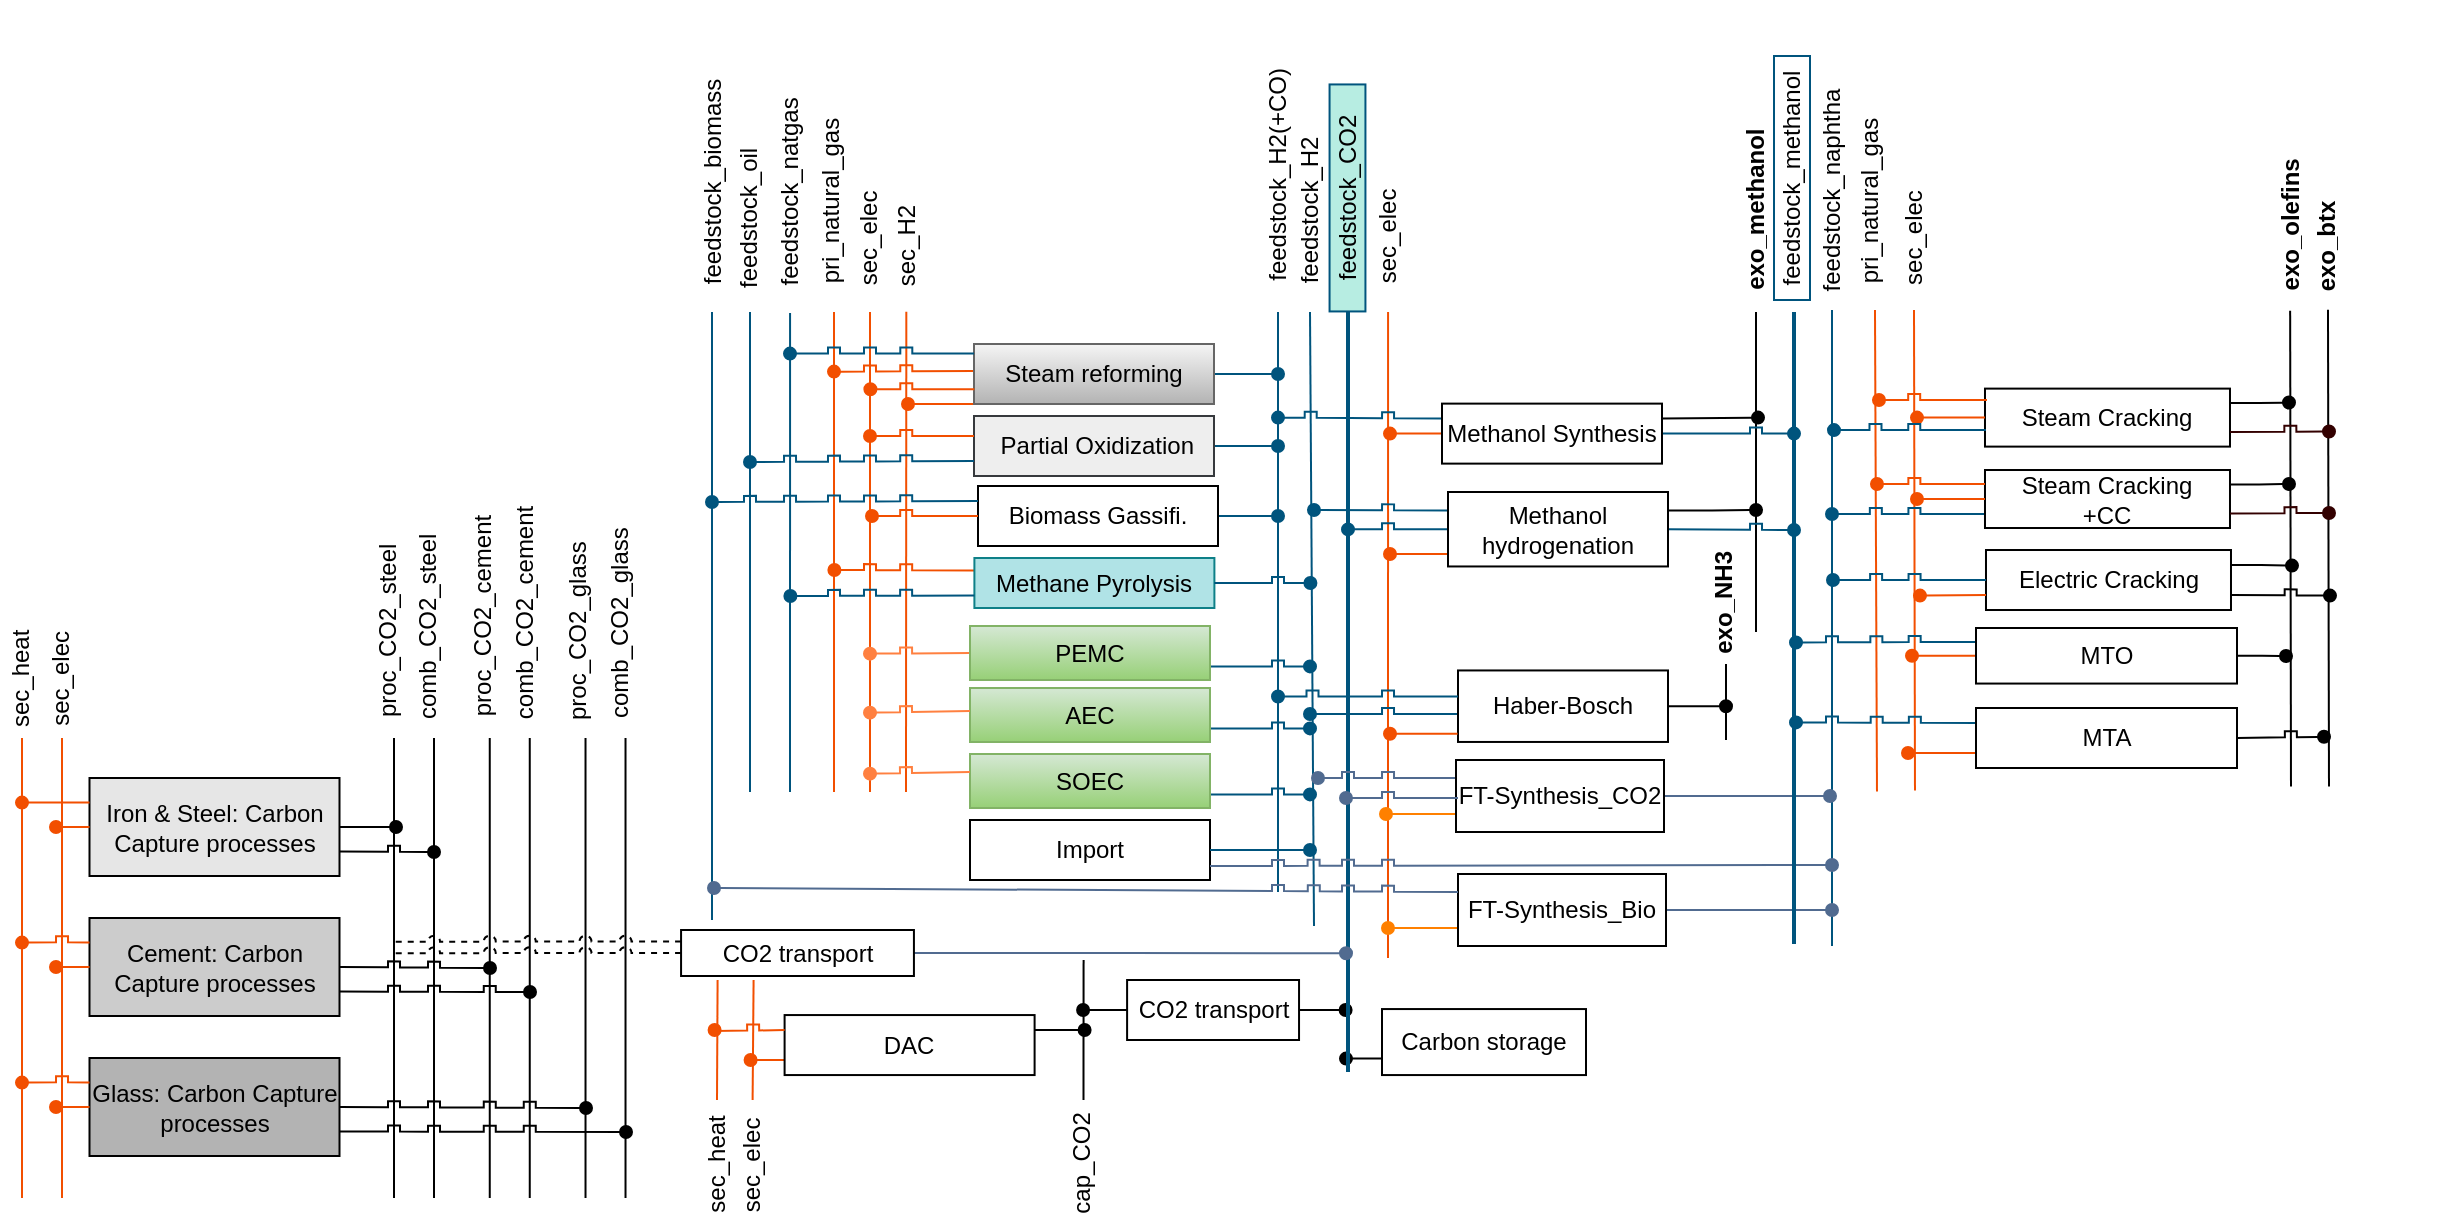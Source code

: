 <mxfile version="27.0.9" pages="2">
  <diagram name="phD_CO2_Chemi_TAM_new_v05" id="rEHIJrDeVFJG_VIRJMDS">
    <mxGraphModel dx="786" dy="27" grid="0" gridSize="10" guides="1" tooltips="1" connect="1" arrows="1" fold="1" page="0" pageScale="1" pageWidth="1100" pageHeight="1700" background="none" math="0" shadow="0">
      <root>
        <mxCell id="6kVH1zaIPujk-0XOi3Iy-0" />
        <mxCell id="6kVH1zaIPujk-0XOi3Iy-1" style="locked=1;" parent="6kVH1zaIPujk-0XOi3Iy-0" />
        <mxCell id="6kVH1zaIPujk-0XOi3Iy-2" value="H2_fossil" parent="6kVH1zaIPujk-0XOi3Iy-0" />
        <mxCell id="6kVH1zaIPujk-0XOi3Iy-3" value="" style="endArrow=none;rounded=0;strokeColor=#00547D;strokeWidth=1;endSize=6;exitX=0.027;exitY=0.5;exitDx=0;exitDy=0;exitPerimeter=0;fontFamily=Helvetica;html=1;" parent="6kVH1zaIPujk-0XOi3Iy-2" source="6kVH1zaIPujk-0XOi3Iy-20" edge="1">
          <mxGeometry width="50" height="50" relative="1" as="geometry">
            <mxPoint x="361" y="674.679" as="sourcePoint" />
            <mxPoint x="360" y="981" as="targetPoint" />
          </mxGeometry>
        </mxCell>
        <mxCell id="6kVH1zaIPujk-0XOi3Iy-4" value="" style="endArrow=none;rounded=0;strokeColor=#00547D;fontFamily=Helvetica;html=1;" parent="6kVH1zaIPujk-0XOi3Iy-2" edge="1">
          <mxGeometry width="50" height="50" relative="1" as="geometry">
            <mxPoint x="379" y="917" as="sourcePoint" />
            <mxPoint x="379" y="677" as="targetPoint" />
          </mxGeometry>
        </mxCell>
        <mxCell id="6kVH1zaIPujk-0XOi3Iy-5" value="" style="endArrow=none;rounded=0;entryX=0.021;entryY=0.518;entryDx=0;entryDy=0;strokeColor=#00547D;entryPerimeter=0;fontFamily=Helvetica;html=1;" parent="6kVH1zaIPujk-0XOi3Iy-2" target="6kVH1zaIPujk-0XOi3Iy-22" edge="1">
          <mxGeometry width="50" height="50" relative="1" as="geometry">
            <mxPoint x="399" y="917" as="sourcePoint" />
            <mxPoint x="401" y="675.5" as="targetPoint" />
          </mxGeometry>
        </mxCell>
        <mxCell id="6kVH1zaIPujk-0XOi3Iy-6" value="" style="endArrow=none;rounded=0;strokeColor=#f24f00;fontFamily=Helvetica;html=1;" parent="6kVH1zaIPujk-0XOi3Iy-2" edge="1">
          <mxGeometry width="50" height="50" relative="1" as="geometry">
            <mxPoint x="421" y="917" as="sourcePoint" />
            <mxPoint x="421" y="677" as="targetPoint" />
          </mxGeometry>
        </mxCell>
        <mxCell id="6kVH1zaIPujk-0XOi3Iy-7" value="" style="endArrow=none;rounded=0;strokeColor=#F24F00;fontFamily=Helvetica;html=1;" parent="6kVH1zaIPujk-0XOi3Iy-2" edge="1">
          <mxGeometry width="50" height="50" relative="1" as="geometry">
            <mxPoint x="439" y="917" as="sourcePoint" />
            <mxPoint x="439" y="677" as="targetPoint" />
          </mxGeometry>
        </mxCell>
        <mxCell id="6kVH1zaIPujk-0XOi3Iy-8" value="" style="endArrow=none;rounded=0;entryX=0.009;entryY=0.497;entryDx=0;entryDy=0;strokeColor=#F24F00;entryPerimeter=0;fontFamily=Helvetica;html=1;" parent="6kVH1zaIPujk-0XOi3Iy-2" target="6kVH1zaIPujk-0XOi3Iy-25" edge="1">
          <mxGeometry width="50" height="50" relative="1" as="geometry">
            <mxPoint x="457" y="917" as="sourcePoint" />
            <mxPoint x="459.75" y="674.52" as="targetPoint" />
          </mxGeometry>
        </mxCell>
        <mxCell id="6kVH1zaIPujk-0XOi3Iy-9" value="" style="group;fontFamily=Helvetica;whiteSpace=wrap;html=1;" parent="6kVH1zaIPujk-0XOi3Iy-2" vertex="1" connectable="0">
          <mxGeometry x="361" y="729" width="250" height="40" as="geometry" />
        </mxCell>
        <mxCell id="6kVH1zaIPujk-0XOi3Iy-10" value="" style="edgeStyle=orthogonalEdgeStyle;rounded=0;orthogonalLoop=1;jettySize=auto;exitX=1;exitY=0.5;exitDx=0;exitDy=0;endArrow=oval;endFill=1;strokeColor=#00547D;fontFamily=Helvetica;html=1;" parent="6kVH1zaIPujk-0XOi3Iy-9" source="6kVH1zaIPujk-0XOi3Iy-11" edge="1">
          <mxGeometry relative="1" as="geometry">
            <mxPoint x="282" y="15" as="targetPoint" />
          </mxGeometry>
        </mxCell>
        <mxCell id="6kVH1zaIPujk-0XOi3Iy-11" value="&amp;nbsp;Partial Oxidization" style="rounded=0;fillColor=#eeeeee;strokeColor=#36393d;fontFamily=Helvetica;whiteSpace=wrap;html=1;" parent="6kVH1zaIPujk-0XOi3Iy-9" vertex="1">
          <mxGeometry x="130" width="120" height="30" as="geometry" />
        </mxCell>
        <mxCell id="6kVH1zaIPujk-0XOi3Iy-12" value="" style="edgeStyle=orthogonalEdgeStyle;rounded=0;orthogonalLoop=1;jettySize=auto;exitX=0;exitY=0.75;exitDx=0;exitDy=0;strokeWidth=1;endArrow=oval;endFill=1;jumpStyle=sharp;strokeColor=#00547D;fontFamily=Helvetica;html=1;" parent="6kVH1zaIPujk-0XOi3Iy-9" source="6kVH1zaIPujk-0XOi3Iy-11" edge="1">
          <mxGeometry relative="1" as="geometry">
            <mxPoint x="18" y="23" as="targetPoint" />
          </mxGeometry>
        </mxCell>
        <mxCell id="6kVH1zaIPujk-0XOi3Iy-13" value="" style="edgeStyle=orthogonalEdgeStyle;rounded=0;orthogonalLoop=1;jettySize=auto;exitX=0;exitY=0.333;exitDx=0;exitDy=0;endArrow=oval;endFill=1;exitPerimeter=0;jumpStyle=sharp;strokeColor=#F24F00;fontFamily=Helvetica;html=1;" parent="6kVH1zaIPujk-0XOi3Iy-9" source="6kVH1zaIPujk-0XOi3Iy-11" edge="1">
          <mxGeometry relative="1" as="geometry">
            <mxPoint x="78" y="10" as="targetPoint" />
          </mxGeometry>
        </mxCell>
        <mxCell id="6kVH1zaIPujk-0XOi3Iy-14" value="" style="group;fontFamily=Helvetica;whiteSpace=wrap;html=1;" parent="6kVH1zaIPujk-0XOi3Iy-2" vertex="1" connectable="0">
          <mxGeometry x="421" y="693" width="190" height="36" as="geometry" />
        </mxCell>
        <mxCell id="6kVH1zaIPujk-0XOi3Iy-15" value="" style="edgeStyle=orthogonalEdgeStyle;rounded=0;orthogonalLoop=1;jettySize=auto;exitX=0;exitY=0.5;exitDx=0;exitDy=0;endArrow=oval;endFill=1;jumpStyle=sharp;strokeColor=#f24f00;fontFamily=Helvetica;html=1;" parent="6kVH1zaIPujk-0XOi3Iy-14" edge="1">
          <mxGeometry relative="1" as="geometry">
            <mxPoint y="13.8" as="targetPoint" />
            <mxPoint x="70" y="13.5" as="sourcePoint" />
          </mxGeometry>
        </mxCell>
        <mxCell id="6kVH1zaIPujk-0XOi3Iy-16" value="" style="edgeStyle=orthogonalEdgeStyle;rounded=0;orthogonalLoop=1;jettySize=auto;exitX=1;exitY=0.5;exitDx=0;exitDy=0;endArrow=oval;endFill=1;strokeColor=#00547D;fontFamily=Helvetica;html=1;" parent="6kVH1zaIPujk-0XOi3Iy-14" source="6kVH1zaIPujk-0XOi3Iy-18" edge="1">
          <mxGeometry relative="1" as="geometry">
            <mxPoint x="222" y="15" as="targetPoint" />
          </mxGeometry>
        </mxCell>
        <mxCell id="6kVH1zaIPujk-0XOi3Iy-17" value="" style="edgeStyle=orthogonalEdgeStyle;rounded=0;orthogonalLoop=1;jettySize=auto;exitX=0;exitY=1;exitDx=0;exitDy=0;endArrow=oval;endFill=1;strokeColor=#F24F00;fontFamily=Helvetica;html=1;" parent="6kVH1zaIPujk-0XOi3Iy-14" source="6kVH1zaIPujk-0XOi3Iy-18" edge="1">
          <mxGeometry relative="1" as="geometry">
            <mxPoint x="37" y="30.333" as="targetPoint" />
          </mxGeometry>
        </mxCell>
        <mxCell id="6kVH1zaIPujk-0XOi3Iy-18" value="Steam reforming" style="rounded=0;fillColor=#f5f5f5;gradientColor=#b3b3b3;strokeColor=#666666;fontFamily=Helvetica;whiteSpace=wrap;html=1;" parent="6kVH1zaIPujk-0XOi3Iy-14" vertex="1">
          <mxGeometry x="70" width="120" height="30" as="geometry" />
        </mxCell>
        <mxCell id="6kVH1zaIPujk-0XOi3Iy-19" value="" style="edgeStyle=orthogonalEdgeStyle;rounded=0;orthogonalLoop=1;jettySize=auto;exitX=0;exitY=0.25;exitDx=0;exitDy=0;endArrow=oval;endFill=1;jumpStyle=sharp;strokeColor=#00547D;fontFamily=Helvetica;html=1;" parent="6kVH1zaIPujk-0XOi3Iy-14" edge="1">
          <mxGeometry relative="1" as="geometry">
            <mxPoint x="-22" y="4.8" as="targetPoint" />
            <mxPoint x="70" y="4.8" as="sourcePoint" />
          </mxGeometry>
        </mxCell>
        <mxCell id="6kVH1zaIPujk-0XOi3Iy-20" value="feedstock_biomass" style="text;strokeColor=none;fillColor=none;align=center;verticalAlign=middle;rounded=0;rotation=270;fontFamily=Helvetica;whiteSpace=wrap;html=1;" parent="6kVH1zaIPujk-0XOi3Iy-2" vertex="1">
          <mxGeometry x="291" y="597" width="138" height="29.44" as="geometry" />
        </mxCell>
        <mxCell id="6kVH1zaIPujk-0XOi3Iy-21" value="feedstock_oil" style="text;strokeColor=none;fillColor=none;align=center;verticalAlign=middle;rounded=0;rotation=270;fontFamily=Helvetica;whiteSpace=wrap;html=1;" parent="6kVH1zaIPujk-0XOi3Iy-2" vertex="1">
          <mxGeometry x="327.88" y="615.22" width="101.25" height="29.39" as="geometry" />
        </mxCell>
        <mxCell id="6kVH1zaIPujk-0XOi3Iy-22" value="feedstock_natgas" style="text;strokeColor=none;fillColor=none;align=center;verticalAlign=middle;rounded=0;rotation=270;fontFamily=Helvetica;whiteSpace=wrap;html=1;" parent="6kVH1zaIPujk-0XOi3Iy-2" vertex="1">
          <mxGeometry x="335.07" y="602" width="126.87" height="29.39" as="geometry" />
        </mxCell>
        <mxCell id="6kVH1zaIPujk-0XOi3Iy-23" value="sec_elec" style="text;strokeColor=none;fillColor=none;align=center;verticalAlign=middle;rounded=0;rotation=270;fontFamily=Helvetica;whiteSpace=wrap;html=1;" parent="6kVH1zaIPujk-0XOi3Iy-2" vertex="1">
          <mxGeometry x="400" y="625.27" width="77" height="29.39" as="geometry" />
        </mxCell>
        <mxCell id="6kVH1zaIPujk-0XOi3Iy-24" value="pri_natural_gas" style="text;strokeColor=none;fillColor=none;align=center;verticalAlign=middle;rounded=0;rotation=270;fontFamily=Helvetica;whiteSpace=wrap;html=1;" parent="6kVH1zaIPujk-0XOi3Iy-2" vertex="1">
          <mxGeometry x="366.5" y="607" width="105.5" height="30" as="geometry" />
        </mxCell>
        <mxCell id="6kVH1zaIPujk-0XOi3Iy-25" value="sec_H2" style="text;strokeColor=none;fillColor=none;align=center;verticalAlign=middle;rounded=0;rotation=270;fontFamily=Helvetica;whiteSpace=wrap;html=1;" parent="6kVH1zaIPujk-0XOi3Iy-2" vertex="1">
          <mxGeometry x="423.32" y="628.85" width="67.87" height="29.39" as="geometry" />
        </mxCell>
        <mxCell id="6kVH1zaIPujk-0XOi3Iy-26" value="feedstock_H2(+CO)" style="text;strokeColor=none;fillColor=none;align=center;verticalAlign=middle;rounded=0;rotation=270;fontFamily=Helvetica;whiteSpace=wrap;html=1;" parent="6kVH1zaIPujk-0XOi3Iy-2" vertex="1">
          <mxGeometry x="591" y="601.998" width="104.0" height="12.419" as="geometry" />
        </mxCell>
        <mxCell id="6kVH1zaIPujk-0XOi3Iy-27" value="" style="endArrow=none;rounded=0;fillColor=#647687;strokeColor=#00547D;strokeWidth=1;fontFamily=Helvetica;html=1;" parent="6kVH1zaIPujk-0XOi3Iy-2" edge="1">
          <mxGeometry width="50" height="50" relative="1" as="geometry">
            <mxPoint x="643" y="967" as="sourcePoint" />
            <mxPoint x="643" y="677" as="targetPoint" />
          </mxGeometry>
        </mxCell>
        <mxCell id="6kVH1zaIPujk-0XOi3Iy-28" value="" style="edgeStyle=orthogonalEdgeStyle;rounded=0;orthogonalLoop=1;jettySize=auto;endArrow=oval;endFill=1;jumpStyle=sharp;strokeColor=#f24f00;exitX=0;exitY=0.75;exitDx=0;exitDy=0;fontFamily=Helvetica;html=1;" parent="6kVH1zaIPujk-0XOi3Iy-2" edge="1">
          <mxGeometry relative="1" as="geometry">
            <mxPoint x="439.2" y="715.59" as="targetPoint" />
            <mxPoint x="491.2" y="715.59" as="sourcePoint" />
          </mxGeometry>
        </mxCell>
        <mxCell id="6kVH1zaIPujk-0XOi3Iy-29" value="" style="group;fontFamily=Helvetica;whiteSpace=wrap;html=1;" parent="6kVH1zaIPujk-0XOi3Iy-2" vertex="1" connectable="0">
          <mxGeometry x="360" y="764" width="283" height="30" as="geometry" />
        </mxCell>
        <mxCell id="6kVH1zaIPujk-0XOi3Iy-30" value="" style="edgeStyle=orthogonalEdgeStyle;rounded=0;orthogonalLoop=1;jettySize=auto;exitX=1;exitY=0.5;exitDx=0;exitDy=0;endArrow=oval;endFill=1;strokeColor=#00547D;fontFamily=Helvetica;html=1;" parent="6kVH1zaIPujk-0XOi3Iy-29" source="6kVH1zaIPujk-0XOi3Iy-31" edge="1">
          <mxGeometry relative="1" as="geometry">
            <mxPoint x="283" y="15" as="targetPoint" />
          </mxGeometry>
        </mxCell>
        <mxCell id="6kVH1zaIPujk-0XOi3Iy-31" value="Biomass Gassifi." style="rounded=0;fontFamily=Helvetica;whiteSpace=wrap;html=1;" parent="6kVH1zaIPujk-0XOi3Iy-29" vertex="1">
          <mxGeometry x="133" width="120" height="30" as="geometry" />
        </mxCell>
        <mxCell id="6kVH1zaIPujk-0XOi3Iy-32" value="" style="edgeStyle=orthogonalEdgeStyle;rounded=0;orthogonalLoop=1;jettySize=auto;exitX=0;exitY=0.25;exitDx=0;exitDy=0;strokeColor=#00547D;strokeWidth=1;endArrow=oval;endFill=1;fillColor=#647687;jumpStyle=sharp;fontFamily=Helvetica;html=1;" parent="6kVH1zaIPujk-0XOi3Iy-29" source="6kVH1zaIPujk-0XOi3Iy-31" edge="1">
          <mxGeometry relative="1" as="geometry">
            <mxPoint y="8" as="targetPoint" />
          </mxGeometry>
        </mxCell>
        <mxCell id="6kVH1zaIPujk-0XOi3Iy-33" value="" style="edgeStyle=orthogonalEdgeStyle;rounded=0;orthogonalLoop=1;jettySize=auto;exitX=0;exitY=0.5;exitDx=0;exitDy=0;strokeColor=#F24F00;strokeWidth=1;endArrow=oval;endFill=1;jumpStyle=sharp;fontFamily=Helvetica;html=1;" parent="6kVH1zaIPujk-0XOi3Iy-29" source="6kVH1zaIPujk-0XOi3Iy-31" edge="1">
          <mxGeometry relative="1" as="geometry">
            <mxPoint x="80" y="15" as="targetPoint" />
          </mxGeometry>
        </mxCell>
        <mxCell id="6kVH1zaIPujk-0XOi3Iy-34" value="H2_green" parent="6kVH1zaIPujk-0XOi3Iy-0" />
        <mxCell id="6kVH1zaIPujk-0XOi3Iy-35" value="" style="endArrow=none;html=1;rounded=0;fillColor=#647687;strokeColor=#00547D;strokeWidth=1;" parent="6kVH1zaIPujk-0XOi3Iy-34" edge="1">
          <mxGeometry width="50" height="50" relative="1" as="geometry">
            <mxPoint x="661" y="984" as="sourcePoint" />
            <mxPoint x="659" y="677" as="targetPoint" />
          </mxGeometry>
        </mxCell>
        <mxCell id="6kVH1zaIPujk-0XOi3Iy-36" value="feedstock_H2" style="text;html=1;strokeColor=none;fillColor=none;align=center;verticalAlign=middle;whiteSpace=wrap;rounded=0;rotation=270;" parent="6kVH1zaIPujk-0XOi3Iy-34" vertex="1">
          <mxGeometry x="607" y="617" width="104" height="17.94" as="geometry" />
        </mxCell>
        <mxCell id="6kVH1zaIPujk-0XOi3Iy-37" value="" style="group" parent="6kVH1zaIPujk-0XOi3Iy-34" vertex="1" connectable="0">
          <mxGeometry x="489" y="834" width="170" height="27" as="geometry" />
        </mxCell>
        <mxCell id="6kVH1zaIPujk-0XOi3Iy-38" style="edgeStyle=orthogonalEdgeStyle;rounded=0;orthogonalLoop=1;jettySize=auto;html=1;exitX=1;exitY=0.75;exitDx=0;exitDy=0;endArrow=oval;endFill=1;jumpStyle=sharp;strokeColor=#00547D;" parent="6kVH1zaIPujk-0XOi3Iy-37" source="6kVH1zaIPujk-0XOi3Iy-41" edge="1">
          <mxGeometry relative="1" as="geometry">
            <mxPoint x="170" y="20.2" as="targetPoint" />
          </mxGeometry>
        </mxCell>
        <mxCell id="6kVH1zaIPujk-0XOi3Iy-39" value="" style="group" parent="6kVH1zaIPujk-0XOi3Iy-37" vertex="1" connectable="0">
          <mxGeometry x="-50" width="170" height="27" as="geometry" />
        </mxCell>
        <mxCell id="6kVH1zaIPujk-0XOi3Iy-40" style="edgeStyle=orthogonalEdgeStyle;rounded=0;hachureGap=4;orthogonalLoop=1;jettySize=auto;html=1;exitX=0;exitY=0.5;exitDx=0;exitDy=0;fontFamily=Architects Daughter;fontSource=https%3A%2F%2Ffonts.googleapis.com%2Fcss%3Ffamily%3DArchitects%2BDaughter;endArrow=oval;endFill=1;jumpStyle=sharp;strokeColor=#FF8040;" parent="6kVH1zaIPujk-0XOi3Iy-39" source="6kVH1zaIPujk-0XOi3Iy-41" edge="1">
          <mxGeometry relative="1" as="geometry">
            <mxPoint y="13.833" as="targetPoint" />
          </mxGeometry>
        </mxCell>
        <mxCell id="6kVH1zaIPujk-0XOi3Iy-41" value="PEMC" style="rounded=0;whiteSpace=wrap;html=1;fillColor=#d5e8d4;gradientColor=#97d077;strokeColor=#82b366;" parent="6kVH1zaIPujk-0XOi3Iy-39" vertex="1">
          <mxGeometry x="50" width="120" height="27" as="geometry" />
        </mxCell>
        <mxCell id="6kVH1zaIPujk-0XOi3Iy-42" value="" style="group" parent="6kVH1zaIPujk-0XOi3Iy-34" vertex="1" connectable="0">
          <mxGeometry x="489" y="931" width="250" height="50" as="geometry" />
        </mxCell>
        <mxCell id="6kVH1zaIPujk-0XOi3Iy-43" value="Import" style="whiteSpace=wrap;html=1;rounded=0;" parent="6kVH1zaIPujk-0XOi3Iy-42" vertex="1">
          <mxGeometry width="120" height="30" as="geometry" />
        </mxCell>
        <mxCell id="6kVH1zaIPujk-0XOi3Iy-44" style="edgeStyle=orthogonalEdgeStyle;rounded=0;orthogonalLoop=1;jettySize=auto;html=1;exitX=1;exitY=0.5;exitDx=0;exitDy=0;endArrow=oval;endFill=1;strokeColor=#00547D;" parent="6kVH1zaIPujk-0XOi3Iy-42" source="6kVH1zaIPujk-0XOi3Iy-43" edge="1">
          <mxGeometry relative="1" as="geometry">
            <mxPoint x="170" y="15" as="targetPoint" />
          </mxGeometry>
        </mxCell>
        <mxCell id="6kVH1zaIPujk-0XOi3Iy-45" value="" style="group" parent="6kVH1zaIPujk-0XOi3Iy-34" vertex="1" connectable="0">
          <mxGeometry x="341.2" y="757" width="370" height="71.5" as="geometry" />
        </mxCell>
        <mxCell id="6kVH1zaIPujk-0XOi3Iy-46" value="" style="group" parent="6kVH1zaIPujk-0XOi3Iy-45" vertex="1" connectable="0">
          <mxGeometry x="60" y="43" width="210" height="30" as="geometry" />
        </mxCell>
        <mxCell id="6kVH1zaIPujk-0XOi3Iy-47" style="edgeStyle=orthogonalEdgeStyle;rounded=0;orthogonalLoop=1;jettySize=auto;html=1;exitX=0;exitY=0.25;exitDx=0;exitDy=0;endArrow=oval;endFill=1;jumpStyle=sharp;strokeColor=#F24F00;" parent="6kVH1zaIPujk-0XOi3Iy-46" source="6kVH1zaIPujk-0XOi3Iy-48" edge="1">
          <mxGeometry relative="1" as="geometry">
            <mxPoint x="20" y="6" as="targetPoint" />
          </mxGeometry>
        </mxCell>
        <mxCell id="6kVH1zaIPujk-0XOi3Iy-48" value="Methane Pyrolysis" style="rounded=0;whiteSpace=wrap;html=1;fillColor=#b0e3e6;strokeColor=#0e8088;" parent="6kVH1zaIPujk-0XOi3Iy-46" vertex="1">
          <mxGeometry x="90" width="120" height="25.0" as="geometry" />
        </mxCell>
        <mxCell id="6kVH1zaIPujk-0XOi3Iy-49" style="edgeStyle=orthogonalEdgeStyle;rounded=0;orthogonalLoop=1;jettySize=auto;html=1;exitX=0;exitY=0.75;exitDx=0;exitDy=0;endArrow=oval;endFill=1;jumpStyle=sharp;strokeColor=#00547D;" parent="6kVH1zaIPujk-0XOi3Iy-46" source="6kVH1zaIPujk-0XOi3Iy-48" edge="1">
          <mxGeometry relative="1" as="geometry">
            <mxPoint x="-2" y="19" as="targetPoint" />
          </mxGeometry>
        </mxCell>
        <mxCell id="6kVH1zaIPujk-0XOi3Iy-50" style="edgeStyle=orthogonalEdgeStyle;rounded=0;orthogonalLoop=1;jettySize=auto;html=1;exitX=1;exitY=0.5;exitDx=0;exitDy=0;endArrow=oval;endFill=1;jumpStyle=sharp;strokeColor=#00547D;" parent="6kVH1zaIPujk-0XOi3Iy-46" source="6kVH1zaIPujk-0XOi3Iy-48" edge="1">
          <mxGeometry relative="1" as="geometry">
            <mxPoint x="258" y="12.5" as="targetPoint" />
          </mxGeometry>
        </mxCell>
        <mxCell id="6kVH1zaIPujk-0XOi3Iy-51" value="" style="group" parent="6kVH1zaIPujk-0XOi3Iy-34" vertex="1" connectable="0">
          <mxGeometry x="489" y="865" width="170" height="27" as="geometry" />
        </mxCell>
        <mxCell id="6kVH1zaIPujk-0XOi3Iy-52" style="edgeStyle=orthogonalEdgeStyle;rounded=0;orthogonalLoop=1;jettySize=auto;html=1;exitX=1;exitY=0.75;exitDx=0;exitDy=0;endArrow=oval;endFill=1;jumpStyle=sharp;strokeColor=#00547D;" parent="6kVH1zaIPujk-0XOi3Iy-51" source="6kVH1zaIPujk-0XOi3Iy-53" edge="1">
          <mxGeometry relative="1" as="geometry">
            <mxPoint x="170" y="20.2" as="targetPoint" />
          </mxGeometry>
        </mxCell>
        <mxCell id="6kVH1zaIPujk-0XOi3Iy-53" value="AEC" style="rounded=0;whiteSpace=wrap;html=1;fillColor=#d5e8d4;gradientColor=#97d077;strokeColor=#82b366;" parent="6kVH1zaIPujk-0XOi3Iy-51" vertex="1">
          <mxGeometry width="120" height="27" as="geometry" />
        </mxCell>
        <mxCell id="6kVH1zaIPujk-0XOi3Iy-54" style="edgeStyle=orthogonalEdgeStyle;rounded=0;hachureGap=4;orthogonalLoop=1;jettySize=auto;html=1;exitX=0;exitY=0.5;exitDx=0;exitDy=0;fontFamily=Architects Daughter;fontSource=https%3A%2F%2Ffonts.googleapis.com%2Fcss%3Ffamily%3DArchitects%2BDaughter;endArrow=oval;endFill=1;jumpStyle=sharp;strokeColor=#FF8040;" parent="6kVH1zaIPujk-0XOi3Iy-34" edge="1">
          <mxGeometry relative="1" as="geometry">
            <mxPoint x="439" y="877.333" as="targetPoint" />
            <mxPoint x="489" y="876.5" as="sourcePoint" />
          </mxGeometry>
        </mxCell>
        <mxCell id="6kVH1zaIPujk-0XOi3Iy-55" value="" style="group" parent="6kVH1zaIPujk-0XOi3Iy-34" vertex="1" connectable="0">
          <mxGeometry x="489" y="898" width="170" height="27" as="geometry" />
        </mxCell>
        <mxCell id="6kVH1zaIPujk-0XOi3Iy-56" style="edgeStyle=orthogonalEdgeStyle;rounded=0;orthogonalLoop=1;jettySize=auto;html=1;exitX=1;exitY=0.75;exitDx=0;exitDy=0;endArrow=oval;endFill=1;jumpStyle=sharp;strokeColor=#00547D;" parent="6kVH1zaIPujk-0XOi3Iy-55" source="6kVH1zaIPujk-0XOi3Iy-57" edge="1">
          <mxGeometry relative="1" as="geometry">
            <mxPoint x="170" y="20.2" as="targetPoint" />
          </mxGeometry>
        </mxCell>
        <mxCell id="6kVH1zaIPujk-0XOi3Iy-57" value="SOEC" style="rounded=0;whiteSpace=wrap;html=1;fillColor=#d5e8d4;gradientColor=#97d077;strokeColor=#82b366;" parent="6kVH1zaIPujk-0XOi3Iy-55" vertex="1">
          <mxGeometry width="120" height="27" as="geometry" />
        </mxCell>
        <mxCell id="6kVH1zaIPujk-0XOi3Iy-58" style="edgeStyle=orthogonalEdgeStyle;rounded=0;hachureGap=4;orthogonalLoop=1;jettySize=auto;html=1;exitX=0;exitY=0.5;exitDx=0;exitDy=0;fontFamily=Architects Daughter;fontSource=https%3A%2F%2Ffonts.googleapis.com%2Fcss%3Ffamily%3DArchitects%2BDaughter;endArrow=oval;endFill=1;jumpStyle=sharp;strokeColor=#FF8040;" parent="6kVH1zaIPujk-0XOi3Iy-34" edge="1">
          <mxGeometry relative="1" as="geometry">
            <mxPoint x="439" y="907.833" as="targetPoint" />
            <mxPoint x="489" y="907" as="sourcePoint" />
          </mxGeometry>
        </mxCell>
        <mxCell id="6kVH1zaIPujk-0XOi3Iy-59" value="NH3_HB" parent="6kVH1zaIPujk-0XOi3Iy-0" />
        <mxCell id="6kVH1zaIPujk-0XOi3Iy-60" value="" style="group" parent="6kVH1zaIPujk-0XOi3Iy-59" vertex="1" connectable="0">
          <mxGeometry x="689.028" y="617" width="17.944" height="342.031" as="geometry" />
        </mxCell>
        <mxCell id="6kVH1zaIPujk-0XOi3Iy-61" value="sec_elec" style="text;html=1;strokeColor=none;fillColor=none;align=center;verticalAlign=middle;whiteSpace=wrap;rounded=0;rotation=270;" parent="6kVH1zaIPujk-0XOi3Iy-60" vertex="1">
          <mxGeometry x="-21.028" y="13" width="60" height="17.944" as="geometry" />
        </mxCell>
        <mxCell id="6kVH1zaIPujk-0XOi3Iy-62" value="" style="endArrow=none;html=1;rounded=0;strokeColor=#F24F00;" parent="6kVH1zaIPujk-0XOi3Iy-60" edge="1">
          <mxGeometry width="50" height="50" relative="1" as="geometry">
            <mxPoint x="8.972" y="383" as="sourcePoint" />
            <mxPoint x="9" y="60" as="targetPoint" />
          </mxGeometry>
        </mxCell>
        <mxCell id="6kVH1zaIPujk-0XOi3Iy-63" value="" style="group" parent="6kVH1zaIPujk-0XOi3Iy-59" vertex="1" connectable="0">
          <mxGeometry x="661" y="788.001" width="216.68" height="220.47" as="geometry" />
        </mxCell>
        <mxCell id="6kVH1zaIPujk-0XOi3Iy-64" value="" style="group" parent="6kVH1zaIPujk-0XOi3Iy-63" vertex="1" connectable="0">
          <mxGeometry y="2.03" width="216.68" height="218.44" as="geometry" />
        </mxCell>
        <mxCell id="6kVH1zaIPujk-0XOi3Iy-65" style="edgeStyle=orthogonalEdgeStyle;rounded=0;orthogonalLoop=1;jettySize=auto;html=1;exitX=1;exitY=0.5;exitDx=0;exitDy=0;endArrow=oval;endFill=1;" parent="6kVH1zaIPujk-0XOi3Iy-64" source="6kVH1zaIPujk-0XOi3Iy-67" edge="1">
          <mxGeometry relative="1" as="geometry">
            <mxPoint x="206" y="84.2" as="targetPoint" />
          </mxGeometry>
        </mxCell>
        <mxCell id="6kVH1zaIPujk-0XOi3Iy-66" style="edgeStyle=orthogonalEdgeStyle;rounded=0;orthogonalLoop=1;jettySize=auto;html=1;endArrow=oval;endFill=1;jumpStyle=sharp;exitX=0;exitY=0.75;exitDx=0;exitDy=0;strokeColor=#00547D;" parent="6kVH1zaIPujk-0XOi3Iy-64" source="6kVH1zaIPujk-0XOi3Iy-67" edge="1">
          <mxGeometry relative="1" as="geometry">
            <mxPoint x="-2" y="87.969" as="targetPoint" />
            <mxPoint x="71" y="87.969" as="sourcePoint" />
            <Array as="points">
              <mxPoint x="72" y="88" />
            </Array>
          </mxGeometry>
        </mxCell>
        <mxCell id="6kVH1zaIPujk-0XOi3Iy-67" value="Haber-Bosch" style="whiteSpace=wrap;html=1;rounded=0;" parent="6kVH1zaIPujk-0XOi3Iy-64" vertex="1">
          <mxGeometry x="72" y="66.196" width="105" height="35.75" as="geometry" />
        </mxCell>
        <mxCell id="6kVH1zaIPujk-0XOi3Iy-68" value="" style="endArrow=none;html=1;rounded=0;" parent="6kVH1zaIPujk-0XOi3Iy-64" edge="1">
          <mxGeometry width="50" height="50" relative="1" as="geometry">
            <mxPoint x="206" y="100.969" as="sourcePoint" />
            <mxPoint x="206" y="62.969" as="targetPoint" />
          </mxGeometry>
        </mxCell>
        <mxCell id="6kVH1zaIPujk-0XOi3Iy-69" style="edgeStyle=orthogonalEdgeStyle;rounded=0;orthogonalLoop=1;jettySize=auto;html=1;exitX=0;exitY=0.364;exitDx=0;exitDy=0;jumpStyle=sharp;endArrow=oval;endFill=1;exitPerimeter=0;strokeColor=#00547D;" parent="6kVH1zaIPujk-0XOi3Iy-64" source="6kVH1zaIPujk-0XOi3Iy-67" edge="1">
          <mxGeometry relative="1" as="geometry">
            <mxPoint x="-18" y="79.2" as="targetPoint" />
          </mxGeometry>
        </mxCell>
        <mxCell id="6kVH1zaIPujk-0XOi3Iy-70" style="edgeStyle=orthogonalEdgeStyle;rounded=0;orthogonalLoop=1;jettySize=auto;html=1;exitX=-0.002;exitY=0.886;exitDx=0;exitDy=0;jumpStyle=sharp;endArrow=oval;endFill=1;strokeColor=#F24F00;exitPerimeter=0;" parent="6kVH1zaIPujk-0XOi3Iy-64" source="6kVH1zaIPujk-0XOi3Iy-67" edge="1">
          <mxGeometry relative="1" as="geometry">
            <mxPoint x="38" y="97.969" as="targetPoint" />
          </mxGeometry>
        </mxCell>
        <mxCell id="6kVH1zaIPujk-0XOi3Iy-72" value="Methanol_fossil" parent="6kVH1zaIPujk-0XOi3Iy-0" />
        <mxCell id="6kVH1zaIPujk-0XOi3Iy-73" value="" style="group" parent="6kVH1zaIPujk-0XOi3Iy-72" vertex="1" connectable="0">
          <mxGeometry x="641" y="547" width="325" height="364.81" as="geometry" />
        </mxCell>
        <mxCell id="6kVH1zaIPujk-0XOi3Iy-74" value="exo_methanol" style="text;html=1;align=center;verticalAlign=middle;whiteSpace=wrap;rounded=0;rotation=270;fontStyle=1;" parent="6kVH1zaIPujk-0XOi3Iy-73" vertex="1">
          <mxGeometry x="194.36" y="65.92" width="93.76" height="24.83" as="geometry" />
        </mxCell>
        <mxCell id="6kVH1zaIPujk-0XOi3Iy-75" style="edgeStyle=orthogonalEdgeStyle;rounded=0;orthogonalLoop=1;jettySize=auto;html=1;endArrow=none;endFill=0;" parent="6kVH1zaIPujk-0XOi3Iy-73" edge="1">
          <mxGeometry relative="1" as="geometry">
            <mxPoint x="241" y="290" as="targetPoint" />
            <mxPoint x="241" y="130" as="sourcePoint" />
          </mxGeometry>
        </mxCell>
        <mxCell id="6kVH1zaIPujk-0XOi3Iy-76" style="edgeStyle=orthogonalEdgeStyle;rounded=0;orthogonalLoop=1;jettySize=auto;html=1;exitX=0;exitY=0.25;exitDx=0;exitDy=0;endArrow=oval;endFill=1;jumpStyle=sharp;strokeColor=#00547D;" parent="6kVH1zaIPujk-0XOi3Iy-73" source="6kVH1zaIPujk-0XOi3Iy-80" edge="1">
          <mxGeometry relative="1" as="geometry">
            <mxPoint x="2" y="182.81" as="targetPoint" />
          </mxGeometry>
        </mxCell>
        <mxCell id="6kVH1zaIPujk-0XOi3Iy-77" style="edgeStyle=orthogonalEdgeStyle;rounded=0;orthogonalLoop=1;jettySize=auto;html=1;exitX=0;exitY=0.5;exitDx=0;exitDy=0;endArrow=oval;endFill=1;jumpStyle=sharp;strokeColor=#F24F00;" parent="6kVH1zaIPujk-0XOi3Iy-73" source="6kVH1zaIPujk-0XOi3Iy-80" edge="1">
          <mxGeometry relative="1" as="geometry">
            <mxPoint x="58" y="190.81" as="targetPoint" />
          </mxGeometry>
        </mxCell>
        <mxCell id="6kVH1zaIPujk-0XOi3Iy-78" style="edgeStyle=orthogonalEdgeStyle;rounded=0;orthogonalLoop=1;jettySize=auto;html=1;exitX=1;exitY=0.25;exitDx=0;exitDy=0;endArrow=oval;endFill=1;" parent="6kVH1zaIPujk-0XOi3Iy-73" source="6kVH1zaIPujk-0XOi3Iy-80" edge="1">
          <mxGeometry relative="1" as="geometry">
            <mxPoint x="242" y="182.81" as="targetPoint" />
          </mxGeometry>
        </mxCell>
        <mxCell id="6kVH1zaIPujk-0XOi3Iy-79" style="edgeStyle=orthogonalEdgeStyle;rounded=0;orthogonalLoop=1;jettySize=auto;html=1;exitX=1;exitY=0.5;exitDx=0;exitDy=0;endArrow=oval;endFill=1;jumpStyle=sharp;strokeColor=#00547D;" parent="6kVH1zaIPujk-0XOi3Iy-73" source="6kVH1zaIPujk-0XOi3Iy-80" edge="1">
          <mxGeometry relative="1" as="geometry">
            <mxPoint x="260" y="190.81" as="targetPoint" />
          </mxGeometry>
        </mxCell>
        <mxCell id="6kVH1zaIPujk-0XOi3Iy-80" value="Methanol Synthesis" style="rounded=0;whiteSpace=wrap;html=1;" parent="6kVH1zaIPujk-0XOi3Iy-73" vertex="1">
          <mxGeometry x="84.0" y="175.808" width="110" height="30" as="geometry" />
        </mxCell>
        <mxCell id="6kVH1zaIPujk-0XOi3Iy-71" value="exo_NH3" style="text;html=1;align=center;verticalAlign=middle;whiteSpace=wrap;rounded=0;rotation=270;fontStyle=1;flipH=0;direction=west;" parent="6kVH1zaIPujk-0XOi3Iy-73" vertex="1">
          <mxGeometry x="196" y="265.001" width="58.88" height="20.48" as="geometry" />
        </mxCell>
        <mxCell id="6kVH1zaIPujk-0XOi3Iy-81" value="methanol_green" parent="6kVH1zaIPujk-0XOi3Iy-0" />
        <mxCell id="6kVH1zaIPujk-0XOi3Iy-82" value="" style="group" parent="6kVH1zaIPujk-0XOi3Iy-81" vertex="1" connectable="0">
          <mxGeometry x="661" y="767" width="255" height="37.23" as="geometry" />
        </mxCell>
        <mxCell id="6kVH1zaIPujk-0XOi3Iy-83" style="edgeStyle=orthogonalEdgeStyle;rounded=0;orthogonalLoop=1;jettySize=auto;html=1;exitX=0;exitY=0.25;exitDx=0;exitDy=0;endArrow=oval;endFill=1;jumpStyle=sharp;strokeColor=#00547D;" parent="6kVH1zaIPujk-0XOi3Iy-82" source="6kVH1zaIPujk-0XOi3Iy-88" edge="1">
          <mxGeometry relative="1" as="geometry">
            <mxPoint y="9.002" as="targetPoint" />
          </mxGeometry>
        </mxCell>
        <mxCell id="6kVH1zaIPujk-0XOi3Iy-84" style="edgeStyle=orthogonalEdgeStyle;rounded=0;orthogonalLoop=1;jettySize=auto;html=1;exitX=0.003;exitY=0.833;exitDx=0;exitDy=0;endArrow=oval;endFill=1;strokeColor=#F24F00;exitPerimeter=0;" parent="6kVH1zaIPujk-0XOi3Iy-82" source="6kVH1zaIPujk-0XOi3Iy-88" edge="1">
          <mxGeometry relative="1" as="geometry">
            <mxPoint x="38" y="31" as="targetPoint" />
          </mxGeometry>
        </mxCell>
        <mxCell id="6kVH1zaIPujk-0XOi3Iy-85" style="edgeStyle=orthogonalEdgeStyle;rounded=0;orthogonalLoop=1;jettySize=auto;html=1;exitX=1;exitY=0.25;exitDx=0;exitDy=0;endArrow=oval;endFill=1;" parent="6kVH1zaIPujk-0XOi3Iy-82" source="6kVH1zaIPujk-0XOi3Iy-88" edge="1">
          <mxGeometry relative="1" as="geometry">
            <mxPoint x="221" y="9.002" as="targetPoint" />
          </mxGeometry>
        </mxCell>
        <mxCell id="6kVH1zaIPujk-0XOi3Iy-86" style="edgeStyle=orthogonalEdgeStyle;rounded=0;orthogonalLoop=1;jettySize=auto;html=1;exitX=1;exitY=0.5;exitDx=0;exitDy=0;endArrow=oval;endFill=1;jumpStyle=sharp;strokeColor=#00547D;" parent="6kVH1zaIPujk-0XOi3Iy-82" source="6kVH1zaIPujk-0XOi3Iy-88" edge="1">
          <mxGeometry relative="1" as="geometry">
            <mxPoint x="240" y="19.002" as="targetPoint" />
          </mxGeometry>
        </mxCell>
        <mxCell id="6kVH1zaIPujk-0XOi3Iy-87" style="edgeStyle=orthogonalEdgeStyle;rounded=0;orthogonalLoop=1;jettySize=auto;html=1;exitX=0;exitY=0.5;exitDx=0;exitDy=0;endArrow=oval;endFill=1;strokeColor=#00547D;jumpStyle=sharp;" parent="6kVH1zaIPujk-0XOi3Iy-82" source="6kVH1zaIPujk-0XOi3Iy-88" edge="1">
          <mxGeometry relative="1" as="geometry">
            <mxPoint x="17" y="18.698" as="targetPoint" />
          </mxGeometry>
        </mxCell>
        <mxCell id="6kVH1zaIPujk-0XOi3Iy-88" value="Methanol hydrogenation" style="rounded=0;whiteSpace=wrap;html=1;" parent="6kVH1zaIPujk-0XOi3Iy-82" vertex="1">
          <mxGeometry x="67.0" width="110" height="37.23" as="geometry" />
        </mxCell>
        <mxCell id="6kVH1zaIPujk-0XOi3Iy-89" value="HVC_fossil" parent="6kVH1zaIPujk-0XOi3Iy-0" />
        <mxCell id="6kVH1zaIPujk-0XOi3Iy-90" value="" style="group" parent="6kVH1zaIPujk-0XOi3Iy-89" vertex="1" connectable="0">
          <mxGeometry x="905" y="566.0" width="328" height="392.0" as="geometry" />
        </mxCell>
        <mxCell id="6kVH1zaIPujk-0XOi3Iy-91" value="exo_olefins" style="text;html=1;align=center;verticalAlign=middle;whiteSpace=wrap;rounded=0;rotation=270;fontStyle=1;" parent="6kVH1zaIPujk-0XOi3Iy-90" vertex="1">
          <mxGeometry x="200.31" y="56.69" width="87.38" height="20" as="geometry" />
        </mxCell>
        <mxCell id="6kVH1zaIPujk-0XOi3Iy-92" value="" style="endArrow=none;html=1;rounded=0;" parent="6kVH1zaIPujk-0XOi3Iy-90" target="6kVH1zaIPujk-0XOi3Iy-91" edge="1">
          <mxGeometry width="50" height="50" relative="1" as="geometry">
            <mxPoint x="244.495" y="348.305" as="sourcePoint" />
            <mxPoint x="243.495" y="139.305" as="targetPoint" />
          </mxGeometry>
        </mxCell>
        <mxCell id="6kVH1zaIPujk-0XOi3Iy-93" value="exo_btx" style="text;html=1;align=center;verticalAlign=middle;whiteSpace=wrap;rounded=0;rotation=270;fontStyle=1;" parent="6kVH1zaIPujk-0XOi3Iy-90" vertex="1">
          <mxGeometry x="231.49" y="66" width="63.01" height="22.97" as="geometry" />
        </mxCell>
        <mxCell id="6kVH1zaIPujk-0XOi3Iy-94" value="" style="endArrow=none;html=1;rounded=0;entryX=-0.015;entryY=0.5;entryDx=0;entryDy=0;entryPerimeter=0;" parent="6kVH1zaIPujk-0XOi3Iy-90" target="6kVH1zaIPujk-0XOi3Iy-93" edge="1">
          <mxGeometry width="50" height="50" relative="1" as="geometry">
            <mxPoint x="263.495" y="348.305" as="sourcePoint" />
            <mxPoint x="263" y="109.0" as="targetPoint" />
          </mxGeometry>
        </mxCell>
        <mxCell id="6kVH1zaIPujk-0XOi3Iy-95" value="" style="group" parent="6kVH1zaIPujk-0XOi3Iy-90" vertex="1" connectable="0">
          <mxGeometry x="15.495" y="149.305" width="248" height="29" as="geometry" />
        </mxCell>
        <mxCell id="6kVH1zaIPujk-0XOi3Iy-96" style="edgeStyle=elbowEdgeStyle;rounded=0;orthogonalLoop=1;jettySize=auto;html=1;exitX=1;exitY=0.25;exitDx=0;exitDy=0;endArrow=oval;endFill=1;sourcePerimeterSpacing=0;" parent="6kVH1zaIPujk-0XOi3Iy-95" source="6kVH1zaIPujk-0XOi3Iy-97" edge="1">
          <mxGeometry relative="1" as="geometry">
            <mxPoint x="228" y="6.96" as="targetPoint" />
          </mxGeometry>
        </mxCell>
        <mxCell id="6kVH1zaIPujk-0XOi3Iy-97" value="&lt;div&gt;Steam Cracking&lt;/div&gt;" style="rounded=0;whiteSpace=wrap;html=1;" parent="6kVH1zaIPujk-0XOi3Iy-95" vertex="1">
          <mxGeometry x="76" width="122.5" height="29" as="geometry" />
        </mxCell>
        <mxCell id="6kVH1zaIPujk-0XOi3Iy-98" style="edgeStyle=orthogonalEdgeStyle;rounded=0;orthogonalLoop=1;jettySize=auto;html=1;exitX=1;exitY=0.75;exitDx=0;exitDy=0;endArrow=oval;endFill=1;strokeColor=#330000;jumpStyle=sharp;" parent="6kVH1zaIPujk-0XOi3Iy-95" source="6kVH1zaIPujk-0XOi3Iy-97" edge="1">
          <mxGeometry relative="1" as="geometry">
            <mxPoint x="248" y="21.46" as="targetPoint" />
          </mxGeometry>
        </mxCell>
        <mxCell id="6kVH1zaIPujk-0XOi3Iy-99" style="edgeStyle=orthogonalEdgeStyle;rounded=0;orthogonalLoop=1;jettySize=auto;html=1;exitX=0;exitY=0.5;exitDx=0;exitDy=0;endArrow=oval;endFill=1;strokeColor=#F24F00;jumpStyle=sharp;" parent="6kVH1zaIPujk-0XOi3Iy-95" source="6kVH1zaIPujk-0XOi3Iy-97" edge="1">
          <mxGeometry relative="1" as="geometry">
            <mxPoint x="42" y="15" as="targetPoint" />
            <Array as="points" />
          </mxGeometry>
        </mxCell>
        <mxCell id="6kVH1zaIPujk-0XOi3Iy-100" value="" style="group" parent="6kVH1zaIPujk-0XOi3Iy-90" vertex="1" connectable="0">
          <mxGeometry width="30" height="348.305" as="geometry" />
        </mxCell>
        <mxCell id="6kVH1zaIPujk-0XOi3Iy-101" value="" style="endArrow=none;html=1;rounded=0;strokeColor=#00547D;" parent="6kVH1zaIPujk-0XOi3Iy-100" edge="1">
          <mxGeometry width="50" height="50" relative="1" as="geometry">
            <mxPoint x="15" y="428.0" as="sourcePoint" />
            <mxPoint x="15" y="110.0" as="targetPoint" />
          </mxGeometry>
        </mxCell>
        <mxCell id="6kVH1zaIPujk-0XOi3Iy-102" value="feedstock_naphtha" style="text;html=1;strokeColor=none;fillColor=none;align=center;verticalAlign=middle;whiteSpace=wrap;rounded=0;rotation=270;" parent="6kVH1zaIPujk-0XOi3Iy-100" vertex="1">
          <mxGeometry x="-38.125" y="35" width="106.25" height="30" as="geometry" />
        </mxCell>
        <mxCell id="6kVH1zaIPujk-0XOi3Iy-103" value="" style="group" parent="6kVH1zaIPujk-0XOi3Iy-90" vertex="1" connectable="0">
          <mxGeometry x="22.495" y="3.775" width="24" height="344.53" as="geometry" />
        </mxCell>
        <mxCell id="6kVH1zaIPujk-0XOi3Iy-104" value="" style="endArrow=none;html=1;rounded=0;strokeColor=#F24F00;" parent="6kVH1zaIPujk-0XOi3Iy-103" edge="1">
          <mxGeometry width="50" height="50" relative="1" as="geometry">
            <mxPoint x="15" y="347" as="sourcePoint" />
            <mxPoint x="14" y="106.225" as="targetPoint" />
          </mxGeometry>
        </mxCell>
        <mxCell id="6kVH1zaIPujk-0XOi3Iy-105" value="pri_natural_gas" style="text;html=1;strokeColor=none;fillColor=none;align=center;verticalAlign=middle;whiteSpace=wrap;rounded=0;rotation=270;" parent="6kVH1zaIPujk-0XOi3Iy-103" vertex="1">
          <mxGeometry x="-39.5" y="39.5" width="103" height="24" as="geometry" />
        </mxCell>
        <mxCell id="6kVH1zaIPujk-0XOi3Iy-106" value="" style="group" parent="6kVH1zaIPujk-0XOi3Iy-90" vertex="1" connectable="0">
          <mxGeometry x="42.495" y="46.275" width="27" height="302.03" as="geometry" />
        </mxCell>
        <mxCell id="6kVH1zaIPujk-0XOi3Iy-107" value="" style="endArrow=none;html=1;rounded=0;strokeColor=#F24F00;" parent="6kVH1zaIPujk-0XOi3Iy-106" edge="1">
          <mxGeometry width="50" height="50" relative="1" as="geometry">
            <mxPoint x="14" y="304" as="sourcePoint" />
            <mxPoint x="13.505" y="63.725" as="targetPoint" />
          </mxGeometry>
        </mxCell>
        <mxCell id="6kVH1zaIPujk-0XOi3Iy-108" value="sec_elec" style="text;html=1;strokeColor=none;fillColor=none;align=center;verticalAlign=middle;whiteSpace=wrap;rounded=0;rotation=270;" parent="6kVH1zaIPujk-0XOi3Iy-106" vertex="1">
          <mxGeometry x="-16.5" y="14" width="60" height="27" as="geometry" />
        </mxCell>
        <mxCell id="6kVH1zaIPujk-0XOi3Iy-109" style="edgeStyle=elbowEdgeStyle;rounded=0;orthogonalLoop=1;jettySize=auto;html=1;exitX=0;exitY=0.25;exitDx=0;exitDy=0;endArrow=oval;endFill=1;jumpStyle=sharp;strokeColor=#F24F00;" parent="6kVH1zaIPujk-0XOi3Iy-106" edge="1">
          <mxGeometry relative="1" as="geometry">
            <mxPoint x="-4" y="108.73" as="targetPoint" />
            <mxPoint x="50" y="108.77" as="sourcePoint" />
          </mxGeometry>
        </mxCell>
        <mxCell id="6kVH1zaIPujk-0XOi3Iy-110" style="edgeStyle=elbowEdgeStyle;rounded=0;orthogonalLoop=1;jettySize=auto;html=1;endArrow=oval;endFill=1;jumpStyle=sharp;strokeColor=#00547D;exitX=0;exitY=0.75;exitDx=0;exitDy=0;" parent="6kVH1zaIPujk-0XOi3Iy-106" edge="1">
          <mxGeometry relative="1" as="geometry">
            <mxPoint x="-26.495" y="123.77" as="targetPoint" />
            <mxPoint x="49.505" y="123.77" as="sourcePoint" />
          </mxGeometry>
        </mxCell>
        <mxCell id="6kVH1zaIPujk-0XOi3Iy-111" value="" style="group" parent="6kVH1zaIPujk-0XOi3Iy-90" vertex="1" connectable="0">
          <mxGeometry x="16.995" y="230.005" width="247" height="30" as="geometry" />
        </mxCell>
        <mxCell id="6kVH1zaIPujk-0XOi3Iy-112" style="edgeStyle=elbowEdgeStyle;rounded=0;orthogonalLoop=1;jettySize=auto;html=1;exitX=1;exitY=0.25;exitDx=0;exitDy=0;endArrow=oval;endFill=1;" parent="6kVH1zaIPujk-0XOi3Iy-111" source="6kVH1zaIPujk-0XOi3Iy-113" edge="1">
          <mxGeometry relative="1" as="geometry">
            <mxPoint x="228" y="7.8" as="targetPoint" />
          </mxGeometry>
        </mxCell>
        <mxCell id="6kVH1zaIPujk-0XOi3Iy-113" value="&lt;div&gt;Electric Cracking&lt;/div&gt;" style="rounded=0;whiteSpace=wrap;html=1;" parent="6kVH1zaIPujk-0XOi3Iy-111" vertex="1">
          <mxGeometry x="75" width="122.5" height="30" as="geometry" />
        </mxCell>
        <mxCell id="6kVH1zaIPujk-0XOi3Iy-114" style="edgeStyle=elbowEdgeStyle;rounded=0;orthogonalLoop=1;jettySize=auto;html=1;exitX=0;exitY=0.75;exitDx=0;exitDy=0;endArrow=oval;endFill=1;jumpStyle=sharp;strokeColor=#F24F00;" parent="6kVH1zaIPujk-0XOi3Iy-111" source="6kVH1zaIPujk-0XOi3Iy-113" edge="1">
          <mxGeometry relative="1" as="geometry">
            <mxPoint x="42" y="22.8" as="targetPoint" />
          </mxGeometry>
        </mxCell>
        <mxCell id="6kVH1zaIPujk-0XOi3Iy-115" style="edgeStyle=orthogonalEdgeStyle;rounded=0;orthogonalLoop=1;jettySize=auto;html=1;exitX=1;exitY=0.75;exitDx=0;exitDy=0;endArrow=oval;endFill=1;jumpStyle=sharp;" parent="6kVH1zaIPujk-0XOi3Iy-111" source="6kVH1zaIPujk-0XOi3Iy-113" edge="1">
          <mxGeometry relative="1" as="geometry">
            <mxPoint x="247" y="22.8" as="targetPoint" />
          </mxGeometry>
        </mxCell>
        <mxCell id="6kVH1zaIPujk-0XOi3Iy-116" style="edgeStyle=elbowEdgeStyle;rounded=0;orthogonalLoop=1;jettySize=auto;html=1;exitX=0;exitY=0.5;exitDx=0;exitDy=0;endArrow=oval;endFill=1;jumpStyle=sharp;strokeColor=#00547D;" parent="6kVH1zaIPujk-0XOi3Iy-90" edge="1">
          <mxGeometry relative="1" as="geometry">
            <mxPoint x="15.5" y="245.005" as="targetPoint" />
            <mxPoint x="91.995" y="245.005" as="sourcePoint" />
          </mxGeometry>
        </mxCell>
        <mxCell id="6kVH1zaIPujk-0XOi3Iy-117" value="" style="group" parent="6kVH1zaIPujk-0XOi3Iy-90" vertex="1" connectable="0">
          <mxGeometry x="15.495" y="190.005" width="248" height="29" as="geometry" />
        </mxCell>
        <mxCell id="6kVH1zaIPujk-0XOi3Iy-118" style="edgeStyle=elbowEdgeStyle;rounded=0;orthogonalLoop=1;jettySize=auto;html=1;exitX=1;exitY=0.25;exitDx=0;exitDy=0;endArrow=oval;endFill=1;sourcePerimeterSpacing=0;" parent="6kVH1zaIPujk-0XOi3Iy-117" source="6kVH1zaIPujk-0XOi3Iy-119" edge="1">
          <mxGeometry relative="1" as="geometry">
            <mxPoint x="228" y="6.96" as="targetPoint" />
          </mxGeometry>
        </mxCell>
        <mxCell id="6kVH1zaIPujk-0XOi3Iy-119" value="&lt;div&gt;Steam Cracking&lt;/div&gt;+CC" style="rounded=0;whiteSpace=wrap;html=1;" parent="6kVH1zaIPujk-0XOi3Iy-117" vertex="1">
          <mxGeometry x="76" width="122.5" height="29" as="geometry" />
        </mxCell>
        <mxCell id="6kVH1zaIPujk-0XOi3Iy-120" style="edgeStyle=orthogonalEdgeStyle;rounded=0;orthogonalLoop=1;jettySize=auto;html=1;exitX=1;exitY=0.75;exitDx=0;exitDy=0;endArrow=oval;endFill=1;strokeColor=#330000;jumpStyle=sharp;" parent="6kVH1zaIPujk-0XOi3Iy-117" source="6kVH1zaIPujk-0XOi3Iy-119" edge="1">
          <mxGeometry relative="1" as="geometry">
            <mxPoint x="248" y="21.46" as="targetPoint" />
          </mxGeometry>
        </mxCell>
        <mxCell id="6kVH1zaIPujk-0XOi3Iy-121" style="edgeStyle=orthogonalEdgeStyle;rounded=0;orthogonalLoop=1;jettySize=auto;html=1;exitX=0;exitY=0.5;exitDx=0;exitDy=0;endArrow=oval;endFill=1;strokeColor=#F24F00;jumpStyle=sharp;" parent="6kVH1zaIPujk-0XOi3Iy-117" source="6kVH1zaIPujk-0XOi3Iy-119" edge="1">
          <mxGeometry relative="1" as="geometry">
            <mxPoint x="42" y="15" as="targetPoint" />
            <Array as="points" />
          </mxGeometry>
        </mxCell>
        <mxCell id="6kVH1zaIPujk-0XOi3Iy-122" style="edgeStyle=elbowEdgeStyle;rounded=0;orthogonalLoop=1;jettySize=auto;html=1;exitX=0;exitY=0.25;exitDx=0;exitDy=0;endArrow=oval;endFill=1;jumpStyle=sharp;strokeColor=#F24F00;" parent="6kVH1zaIPujk-0XOi3Iy-90" edge="1">
          <mxGeometry relative="1" as="geometry">
            <mxPoint x="37.495" y="196.965" as="targetPoint" />
            <mxPoint x="91.495" y="197.005" as="sourcePoint" />
          </mxGeometry>
        </mxCell>
        <mxCell id="6kVH1zaIPujk-0XOi3Iy-123" style="edgeStyle=elbowEdgeStyle;rounded=0;orthogonalLoop=1;jettySize=auto;html=1;endArrow=oval;endFill=1;jumpStyle=sharp;strokeColor=#00547D;exitX=0;exitY=0.75;exitDx=0;exitDy=0;" parent="6kVH1zaIPujk-0XOi3Iy-90" edge="1">
          <mxGeometry relative="1" as="geometry">
            <mxPoint x="15" y="212.005" as="targetPoint" />
            <mxPoint x="91" y="212.005" as="sourcePoint" />
          </mxGeometry>
        </mxCell>
        <mxCell id="6kVH1zaIPujk-0XOi3Iy-124" value="HVC_green" parent="6kVH1zaIPujk-0XOi3Iy-0" />
        <mxCell id="6kVH1zaIPujk-0XOi3Iy-125" value="" style="group" parent="6kVH1zaIPujk-0XOi3Iy-124" vertex="1" connectable="0">
          <mxGeometry x="902" y="835" width="267" height="70" as="geometry" />
        </mxCell>
        <mxCell id="6kVH1zaIPujk-0XOi3Iy-126" style="edgeStyle=elbowEdgeStyle;rounded=0;orthogonalLoop=1;jettySize=auto;html=1;exitX=1;exitY=0.5;exitDx=0;exitDy=0;endArrow=oval;endFill=1;" parent="6kVH1zaIPujk-0XOi3Iy-125" source="6kVH1zaIPujk-0XOi3Iy-130" edge="1">
          <mxGeometry relative="1" as="geometry">
            <mxPoint x="245" y="14" as="targetPoint" />
          </mxGeometry>
        </mxCell>
        <mxCell id="6kVH1zaIPujk-0XOi3Iy-127" value="" style="group" parent="6kVH1zaIPujk-0XOi3Iy-125" vertex="1" connectable="0">
          <mxGeometry width="267" height="70" as="geometry" />
        </mxCell>
        <mxCell id="6kVH1zaIPujk-0XOi3Iy-128" style="edgeStyle=elbowEdgeStyle;rounded=0;orthogonalLoop=1;jettySize=auto;html=1;exitX=0;exitY=0.5;exitDx=0;exitDy=0;endArrow=oval;endFill=1;strokeColor=#F24F00;" parent="6kVH1zaIPujk-0XOi3Iy-127" source="6kVH1zaIPujk-0XOi3Iy-130" edge="1">
          <mxGeometry relative="1" as="geometry">
            <mxPoint x="58" y="13.889" as="targetPoint" />
            <Array as="points">
              <mxPoint x="119.5" y="50" />
            </Array>
          </mxGeometry>
        </mxCell>
        <mxCell id="6kVH1zaIPujk-0XOi3Iy-129" style="edgeStyle=elbowEdgeStyle;rounded=0;orthogonalLoop=1;jettySize=auto;html=1;exitX=0;exitY=0.25;exitDx=0;exitDy=0;endArrow=oval;endFill=1;jumpStyle=sharp;strokeColor=#00547D;" parent="6kVH1zaIPujk-0XOi3Iy-127" source="6kVH1zaIPujk-0XOi3Iy-130" edge="1">
          <mxGeometry relative="1" as="geometry">
            <mxPoint y="7.222" as="targetPoint" />
          </mxGeometry>
        </mxCell>
        <mxCell id="6kVH1zaIPujk-0XOi3Iy-130" value="MTO" style="rounded=0;whiteSpace=wrap;html=1;" parent="6kVH1zaIPujk-0XOi3Iy-127" vertex="1">
          <mxGeometry x="90" width="130.5" height="27.78" as="geometry" />
        </mxCell>
        <mxCell id="6kVH1zaIPujk-0XOi3Iy-131" value="" style="group" parent="6kVH1zaIPujk-0XOi3Iy-127" vertex="1" connectable="0">
          <mxGeometry y="40" width="267" height="30" as="geometry" />
        </mxCell>
        <mxCell id="6kVH1zaIPujk-0XOi3Iy-132" style="edgeStyle=orthogonalEdgeStyle;rounded=0;orthogonalLoop=1;jettySize=auto;html=1;exitX=1;exitY=0.5;exitDx=0;exitDy=0;endArrow=oval;endFill=1;jumpStyle=sharp;" parent="6kVH1zaIPujk-0XOi3Iy-131" source="6kVH1zaIPujk-0XOi3Iy-135" edge="1">
          <mxGeometry relative="1" as="geometry">
            <mxPoint x="264" y="14.4" as="targetPoint" />
          </mxGeometry>
        </mxCell>
        <mxCell id="6kVH1zaIPujk-0XOi3Iy-133" style="edgeStyle=orthogonalEdgeStyle;rounded=0;orthogonalLoop=1;jettySize=auto;html=1;exitX=0;exitY=0.25;exitDx=0;exitDy=0;endArrow=oval;endFill=1;jumpStyle=sharp;strokeColor=#00547D;" parent="6kVH1zaIPujk-0XOi3Iy-131" source="6kVH1zaIPujk-0XOi3Iy-135" edge="1">
          <mxGeometry relative="1" as="geometry">
            <mxPoint y="7.2" as="targetPoint" />
          </mxGeometry>
        </mxCell>
        <mxCell id="6kVH1zaIPujk-0XOi3Iy-134" style="edgeStyle=orthogonalEdgeStyle;rounded=0;orthogonalLoop=1;jettySize=auto;html=1;exitX=0;exitY=0.75;exitDx=0;exitDy=0;endArrow=oval;endFill=1;strokeColor=#F24F00;" parent="6kVH1zaIPujk-0XOi3Iy-131" source="6kVH1zaIPujk-0XOi3Iy-135" edge="1">
          <mxGeometry relative="1" as="geometry">
            <mxPoint x="56" y="22" as="targetPoint" />
          </mxGeometry>
        </mxCell>
        <mxCell id="6kVH1zaIPujk-0XOi3Iy-135" value="MTA" style="rounded=0;whiteSpace=wrap;html=1;" parent="6kVH1zaIPujk-0XOi3Iy-131" vertex="1">
          <mxGeometry x="90" width="130.5" height="30" as="geometry" />
        </mxCell>
        <mxCell id="6kVH1zaIPujk-0XOi3Iy-136" value="CCUS" parent="6kVH1zaIPujk-0XOi3Iy-0" />
        <mxCell id="6kVH1zaIPujk-0XOi3Iy-137" value="" style="group" parent="6kVH1zaIPujk-0XOi3Iy-136" vertex="1" connectable="0">
          <mxGeometry x="349" y="521" width="490.3" height="602.48" as="geometry" />
        </mxCell>
        <mxCell id="6kVH1zaIPujk-0XOi3Iy-138" style="edgeStyle=orthogonalEdgeStyle;rounded=0;orthogonalLoop=1;jettySize=auto;html=1;exitX=0;exitY=0.75;exitDx=0;exitDy=0;endArrow=oval;endFill=1;" parent="6kVH1zaIPujk-0XOi3Iy-137" source="6kVH1zaIPujk-0XOi3Iy-139" edge="1">
          <mxGeometry relative="1" as="geometry">
            <mxPoint x="328" y="529" as="targetPoint" />
          </mxGeometry>
        </mxCell>
        <mxCell id="6kVH1zaIPujk-0XOi3Iy-139" value="Carbon storage" style="rounded=0;whiteSpace=wrap;html=1;strokeWidth=1;" parent="6kVH1zaIPujk-0XOi3Iy-137" vertex="1">
          <mxGeometry x="346.0" y="504.53" width="102" height="33" as="geometry" />
        </mxCell>
        <mxCell id="6kVH1zaIPujk-0XOi3Iy-140" value="" style="group" parent="6kVH1zaIPujk-0XOi3Iy-137" vertex="1" connectable="0">
          <mxGeometry x="188.55" y="474.53" width="115.97" height="30" as="geometry" />
        </mxCell>
        <mxCell id="6kVH1zaIPujk-0XOi3Iy-141" style="edgeStyle=orthogonalEdgeStyle;rounded=0;orthogonalLoop=1;jettySize=auto;html=1;exitX=0;exitY=0.5;exitDx=0;exitDy=0;endArrow=oval;endFill=1;" parent="6kVH1zaIPujk-0XOi3Iy-140" source="6kVH1zaIPujk-0XOi3Iy-153" edge="1">
          <mxGeometry relative="1" as="geometry">
            <mxPoint x="8" y="30.47" as="targetPoint" />
            <Array as="points">
              <mxPoint x="11" y="30" />
              <mxPoint x="11" y="30" />
            </Array>
          </mxGeometry>
        </mxCell>
        <mxCell id="6kVH1zaIPujk-0XOi3Iy-142" style="edgeStyle=orthogonalEdgeStyle;rounded=0;orthogonalLoop=1;jettySize=auto;html=1;exitX=1;exitY=0.5;exitDx=0;exitDy=0;endArrow=oval;endFill=1;" parent="6kVH1zaIPujk-0XOi3Iy-140" source="6kVH1zaIPujk-0XOi3Iy-153" edge="1">
          <mxGeometry relative="1" as="geometry">
            <mxPoint x="139.25" y="30.47" as="targetPoint" />
          </mxGeometry>
        </mxCell>
        <mxCell id="6kVH1zaIPujk-0XOi3Iy-143" value="" style="endArrow=none;html=1;rounded=0;strokeColor=#F24F00;" parent="6kVH1zaIPujk-0XOi3Iy-137" edge="1">
          <mxGeometry width="50" height="50" relative="1" as="geometry">
            <mxPoint x="13.8" y="490" as="sourcePoint" />
            <mxPoint x="13.5" y="550" as="targetPoint" />
          </mxGeometry>
        </mxCell>
        <mxCell id="6kVH1zaIPujk-0XOi3Iy-144" value="sec_heat" style="text;html=1;align=center;verticalAlign=middle;whiteSpace=wrap;rounded=0;rotation=270;fontStyle=0;flipH=0;direction=west;" parent="6kVH1zaIPujk-0XOi3Iy-137" vertex="1">
          <mxGeometry x="-10.2" y="572" width="47.88" height="20.48" as="geometry" />
        </mxCell>
        <mxCell id="6kVH1zaIPujk-0XOi3Iy-145" style="edgeStyle=orthogonalEdgeStyle;rounded=0;orthogonalLoop=1;jettySize=auto;html=1;exitX=0;exitY=0.75;exitDx=0;exitDy=0;endArrow=oval;endFill=1;strokeColor=#f24f00;" parent="6kVH1zaIPujk-0XOi3Iy-137" source="6kVH1zaIPujk-0XOi3Iy-147" edge="1">
          <mxGeometry relative="1" as="geometry">
            <mxPoint x="30.3" y="530.53" as="targetPoint" />
          </mxGeometry>
        </mxCell>
        <mxCell id="6kVH1zaIPujk-0XOi3Iy-146" style="edgeStyle=orthogonalEdgeStyle;rounded=0;orthogonalLoop=1;jettySize=auto;html=1;exitX=1;exitY=0.25;exitDx=0;exitDy=0;endArrow=oval;endFill=1;" parent="6kVH1zaIPujk-0XOi3Iy-137" source="6kVH1zaIPujk-0XOi3Iy-147" edge="1">
          <mxGeometry relative="1" as="geometry">
            <mxPoint x="197.3" y="515.53" as="targetPoint" />
          </mxGeometry>
        </mxCell>
        <mxCell id="6kVH1zaIPujk-0XOi3Iy-147" value="DAC" style="rounded=0;whiteSpace=wrap;html=1;" parent="6kVH1zaIPujk-0XOi3Iy-137" vertex="1">
          <mxGeometry x="47.3" y="507.53" width="125" height="30" as="geometry" />
        </mxCell>
        <mxCell id="6kVH1zaIPujk-0XOi3Iy-148" value="sec_elec" style="text;html=1;align=center;verticalAlign=middle;whiteSpace=wrap;rounded=0;rotation=270;fontStyle=0;flipH=0;direction=west;" parent="6kVH1zaIPujk-0XOi3Iy-137" vertex="1">
          <mxGeometry x="7.3" y="572" width="47.88" height="20.48" as="geometry" />
        </mxCell>
        <mxCell id="6kVH1zaIPujk-0XOi3Iy-149" value="" style="endArrow=none;html=1;rounded=0;strokeColor=#f24f00;" parent="6kVH1zaIPujk-0XOi3Iy-137" edge="1">
          <mxGeometry width="50" height="50" relative="1" as="geometry">
            <mxPoint x="31.8" y="490" as="sourcePoint" />
            <mxPoint x="31.3" y="550" as="targetPoint" />
          </mxGeometry>
        </mxCell>
        <mxCell id="6kVH1zaIPujk-0XOi3Iy-150" value="cap_CO2" style="text;html=1;align=center;verticalAlign=middle;whiteSpace=wrap;rounded=0;rotation=270;fontStyle=0;flipH=0;direction=west;" parent="6kVH1zaIPujk-0XOi3Iy-137" vertex="1">
          <mxGeometry x="172.3" y="571" width="47.88" height="20.48" as="geometry" />
        </mxCell>
        <mxCell id="6kVH1zaIPujk-0XOi3Iy-151" value="" style="endArrow=none;html=1;rounded=0;" parent="6kVH1zaIPujk-0XOi3Iy-137" edge="1">
          <mxGeometry width="50" height="50" relative="1" as="geometry">
            <mxPoint x="196.8" y="480" as="sourcePoint" />
            <mxPoint x="196.74" y="550" as="targetPoint" />
          </mxGeometry>
        </mxCell>
        <mxCell id="6kVH1zaIPujk-0XOi3Iy-152" style="edgeStyle=orthogonalEdgeStyle;rounded=0;orthogonalLoop=1;jettySize=auto;html=1;exitX=0;exitY=0.25;exitDx=0;exitDy=0;endArrow=oval;endFill=1;strokeColor=#f24f00;jumpStyle=sharp;" parent="6kVH1zaIPujk-0XOi3Iy-137" source="6kVH1zaIPujk-0XOi3Iy-147" edge="1">
          <mxGeometry relative="1" as="geometry">
            <mxPoint x="12.3" y="515.53" as="targetPoint" />
          </mxGeometry>
        </mxCell>
        <mxCell id="6kVH1zaIPujk-0XOi3Iy-153" value="CO2 transport" style="rounded=0;whiteSpace=wrap;html=1;" parent="6kVH1zaIPujk-0XOi3Iy-137" vertex="1">
          <mxGeometry x="218.55" y="490" width="85.97" height="30" as="geometry" />
        </mxCell>
        <mxCell id="6kVH1zaIPujk-0XOi3Iy-154" value="legends" parent="6kVH1zaIPujk-0XOi3Iy-0" visible="0" />
        <mxCell id="6kVH1zaIPujk-0XOi3Iy-155" value="" style="group" parent="6kVH1zaIPujk-0XOi3Iy-154" vertex="1" connectable="0">
          <mxGeometry x="986" y="1045" width="70" height="160" as="geometry" />
        </mxCell>
        <mxCell id="6kVH1zaIPujk-0XOi3Iy-156" value="" style="endArrow=none;html=1;rounded=0;strokeColor=#f24f00;" parent="6kVH1zaIPujk-0XOi3Iy-155" edge="1">
          <mxGeometry width="50" height="50" relative="1" as="geometry">
            <mxPoint x="37.75" y="40" as="sourcePoint" />
            <mxPoint x="38" y="120" as="targetPoint" />
          </mxGeometry>
        </mxCell>
        <mxCell id="6kVH1zaIPujk-0XOi3Iy-157" style="edgeStyle=orthogonalEdgeStyle;rounded=0;orthogonalLoop=1;jettySize=auto;html=1;exitX=0;exitY=0.25;exitDx=0;exitDy=0;endArrow=oval;endFill=1;strokeColor=#f24f00;jumpStyle=sharp;" parent="6kVH1zaIPujk-0XOi3Iy-155" edge="1">
          <mxGeometry relative="1" as="geometry">
            <mxPoint x="38" y="75.53" as="targetPoint" />
            <mxPoint x="62" y="76" as="sourcePoint" />
          </mxGeometry>
        </mxCell>
        <mxCell id="6kVH1zaIPujk-0XOi3Iy-158" value="&lt;font face=&quot;Times New Roman&quot;&gt;Energy&lt;/font&gt;" style="text;html=1;align=center;verticalAlign=middle;resizable=0;points=[];autosize=1;strokeColor=none;fillColor=none;fontFamily=Architects Daughter;fontSource=https%3A%2F%2Ffonts.googleapis.com%2Fcss%3Ffamily%3DArchitects%2BDaughter;" parent="6kVH1zaIPujk-0XOi3Iy-155" vertex="1">
          <mxGeometry x="10" y="10" width="60" height="30" as="geometry" />
        </mxCell>
        <mxCell id="6kVH1zaIPujk-0XOi3Iy-159" value="" style="endArrow=none;html=1;rounded=0;strokeColor=#00547D;" parent="6kVH1zaIPujk-0XOi3Iy-155" edge="1">
          <mxGeometry width="50" height="50" relative="1" as="geometry">
            <mxPoint x="10" y="120" as="sourcePoint" />
            <mxPoint x="10" as="targetPoint" />
          </mxGeometry>
        </mxCell>
        <mxCell id="6kVH1zaIPujk-0XOi3Iy-160" value="&lt;font face=&quot;Times New Roman&quot;&gt;Feedstock&lt;/font&gt;" style="edgeLabel;html=1;align=center;verticalAlign=middle;resizable=0;points=[];sketch=1;hachureGap=4;jiggle=2;curveFitting=1;fontFamily=Architects Daughter;fontSource=https%3A%2F%2Ffonts.googleapis.com%2Fcss%3Ffamily%3DArchitects%2BDaughter;fontStyle=1" parent="6kVH1zaIPujk-0XOi3Iy-159" vertex="1" connectable="0">
          <mxGeometry x="0.863" y="-1" relative="1" as="geometry">
            <mxPoint as="offset" />
          </mxGeometry>
        </mxCell>
        <mxCell id="6kVH1zaIPujk-0XOi3Iy-161" style="edgeStyle=elbowEdgeStyle;rounded=0;orthogonalLoop=1;jettySize=auto;html=1;endArrow=oval;endFill=1;jumpStyle=sharp;strokeColor=#00547D;" parent="6kVH1zaIPujk-0XOi3Iy-155" edge="1">
          <mxGeometry relative="1" as="geometry">
            <mxPoint x="11" y="70" as="targetPoint" />
            <mxPoint x="60" y="70" as="sourcePoint" />
          </mxGeometry>
        </mxCell>
        <mxCell id="6kVH1zaIPujk-0XOi3Iy-162" value="&lt;font face=&quot;Times New Roman&quot;&gt;Process&lt;/font&gt;" style="rounded=0;whiteSpace=wrap;html=1;hachureGap=4;fontFamily=Architects Daughter;fontSource=https%3A%2F%2Ffonts.googleapis.com%2Fcss%3Ffamily%3DArchitects%2BDaughter;" parent="6kVH1zaIPujk-0XOi3Iy-154" vertex="1">
          <mxGeometry x="1046" y="1105" width="70" height="20" as="geometry" />
        </mxCell>
        <mxCell id="6kVH1zaIPujk-0XOi3Iy-163" value="ind_spec_CC" parent="6kVH1zaIPujk-0XOi3Iy-0" />
        <mxCell id="6kVH1zaIPujk-0XOi3Iy-164" value="" style="endArrow=none;html=1;rounded=0;" parent="6kVH1zaIPujk-0XOi3Iy-163" edge="1">
          <mxGeometry width="50" height="50" relative="1" as="geometry">
            <mxPoint x="221" y="890" as="sourcePoint" />
            <mxPoint x="221" y="1120" as="targetPoint" />
          </mxGeometry>
        </mxCell>
        <mxCell id="6kVH1zaIPujk-0XOi3Iy-165" value="" style="endArrow=none;html=1;rounded=0;" parent="6kVH1zaIPujk-0XOi3Iy-163" edge="1">
          <mxGeometry width="50" height="50" relative="1" as="geometry">
            <mxPoint x="248.88" y="890" as="sourcePoint" />
            <mxPoint x="248.88" y="1120" as="targetPoint" />
          </mxGeometry>
        </mxCell>
        <mxCell id="6kVH1zaIPujk-0XOi3Iy-166" value="" style="endArrow=none;html=1;rounded=0;" parent="6kVH1zaIPujk-0XOi3Iy-163" edge="1">
          <mxGeometry width="50" height="50" relative="1" as="geometry">
            <mxPoint x="268.88" y="890" as="sourcePoint" />
            <mxPoint x="268.88" y="1120" as="targetPoint" />
          </mxGeometry>
        </mxCell>
        <mxCell id="6kVH1zaIPujk-0XOi3Iy-167" value="" style="endArrow=none;html=1;rounded=0;" parent="6kVH1zaIPujk-0XOi3Iy-163" edge="1">
          <mxGeometry width="50" height="50" relative="1" as="geometry">
            <mxPoint x="201" y="890" as="sourcePoint" />
            <mxPoint x="201" y="1120" as="targetPoint" />
          </mxGeometry>
        </mxCell>
        <mxCell id="6kVH1zaIPujk-0XOi3Iy-168" value="" style="group" parent="6kVH1zaIPujk-0XOi3Iy-163" vertex="1" connectable="0">
          <mxGeometry x="15.0" y="910" width="183.0" height="49" as="geometry" />
        </mxCell>
        <mxCell id="6kVH1zaIPujk-0XOi3Iy-169" style="edgeStyle=orthogonalEdgeStyle;rounded=0;orthogonalLoop=1;jettySize=auto;html=1;exitX=1;exitY=0.75;exitDx=0;exitDy=0;endArrow=oval;endFill=1;jumpStyle=sharp;" parent="6kVH1zaIPujk-0XOi3Iy-168" source="6kVH1zaIPujk-0XOi3Iy-170" edge="1">
          <mxGeometry relative="1" as="geometry">
            <mxPoint x="206" y="37" as="targetPoint" />
          </mxGeometry>
        </mxCell>
        <mxCell id="6kVH1zaIPujk-0XOi3Iy-170" value="Iron &amp;amp; Steel: Carbon Capture processes" style="rounded=0;whiteSpace=wrap;html=1;strokeWidth=1;fillColor=#E6E6E6;" parent="6kVH1zaIPujk-0XOi3Iy-168" vertex="1">
          <mxGeometry x="33.75" width="125" height="49" as="geometry" />
        </mxCell>
        <mxCell id="6kVH1zaIPujk-0XOi3Iy-171" style="edgeStyle=orthogonalEdgeStyle;rounded=0;orthogonalLoop=1;jettySize=auto;html=1;exitX=0;exitY=0.25;exitDx=0;exitDy=0;endArrow=oval;endFill=1;strokeColor=#f24f00;jumpStyle=sharp;" parent="6kVH1zaIPujk-0XOi3Iy-168" source="6kVH1zaIPujk-0XOi3Iy-170" edge="1">
          <mxGeometry relative="1" as="geometry">
            <mxPoint y="12" as="targetPoint" />
          </mxGeometry>
        </mxCell>
        <mxCell id="6kVH1zaIPujk-0XOi3Iy-172" style="edgeStyle=orthogonalEdgeStyle;rounded=0;orthogonalLoop=1;jettySize=auto;html=1;exitX=0;exitY=0.5;exitDx=0;exitDy=0;endArrow=oval;endFill=1;strokeColor=#f24f00;" parent="6kVH1zaIPujk-0XOi3Iy-168" source="6kVH1zaIPujk-0XOi3Iy-170" edge="1">
          <mxGeometry relative="1" as="geometry">
            <mxPoint x="17.0" y="25" as="targetPoint" />
          </mxGeometry>
        </mxCell>
        <mxCell id="6kVH1zaIPujk-0XOi3Iy-173" style="edgeStyle=orthogonalEdgeStyle;rounded=0;orthogonalLoop=1;jettySize=auto;html=1;exitX=1;exitY=0.5;exitDx=0;exitDy=0;endArrow=oval;endFill=1;" parent="6kVH1zaIPujk-0XOi3Iy-168" source="6kVH1zaIPujk-0XOi3Iy-170" edge="1">
          <mxGeometry relative="1" as="geometry">
            <mxPoint x="187" y="24.714" as="targetPoint" />
          </mxGeometry>
        </mxCell>
        <mxCell id="6kVH1zaIPujk-0XOi3Iy-174" value="" style="endArrow=none;html=1;rounded=0;strokeColor=#f24f00;" parent="6kVH1zaIPujk-0XOi3Iy-168" edge="1">
          <mxGeometry width="50" height="50" relative="1" as="geometry">
            <mxPoint x="20.0" y="-20" as="sourcePoint" />
            <mxPoint x="20.0" y="210" as="targetPoint" />
          </mxGeometry>
        </mxCell>
        <mxCell id="6kVH1zaIPujk-0XOi3Iy-175" value="" style="group" parent="6kVH1zaIPujk-0XOi3Iy-163" vertex="1" connectable="0">
          <mxGeometry x="15.0" y="980" width="183.0" height="62.48" as="geometry" />
        </mxCell>
        <mxCell id="6kVH1zaIPujk-0XOi3Iy-176" value="Cement: Carbon Capture processes" style="rounded=0;whiteSpace=wrap;html=1;strokeWidth=1;fillColor=#CCCCCC;" parent="6kVH1zaIPujk-0XOi3Iy-175" vertex="1">
          <mxGeometry x="33.75" width="125" height="49" as="geometry" />
        </mxCell>
        <mxCell id="6kVH1zaIPujk-0XOi3Iy-177" style="edgeStyle=orthogonalEdgeStyle;rounded=0;orthogonalLoop=1;jettySize=auto;html=1;exitX=0;exitY=0.25;exitDx=0;exitDy=0;endArrow=oval;endFill=1;strokeColor=#f24f00;jumpStyle=sharp;" parent="6kVH1zaIPujk-0XOi3Iy-175" source="6kVH1zaIPujk-0XOi3Iy-176" edge="1">
          <mxGeometry relative="1" as="geometry">
            <mxPoint y="12" as="targetPoint" />
          </mxGeometry>
        </mxCell>
        <mxCell id="6kVH1zaIPujk-0XOi3Iy-178" style="edgeStyle=orthogonalEdgeStyle;rounded=0;orthogonalLoop=1;jettySize=auto;html=1;exitX=0;exitY=0.5;exitDx=0;exitDy=0;endArrow=oval;endFill=1;strokeColor=#f24f00;" parent="6kVH1zaIPujk-0XOi3Iy-175" source="6kVH1zaIPujk-0XOi3Iy-176" edge="1">
          <mxGeometry relative="1" as="geometry">
            <mxPoint x="17.0" y="25" as="targetPoint" />
          </mxGeometry>
        </mxCell>
        <mxCell id="6kVH1zaIPujk-0XOi3Iy-179" style="edgeStyle=orthogonalEdgeStyle;rounded=0;orthogonalLoop=1;jettySize=auto;html=1;exitX=1;exitY=0.5;exitDx=0;exitDy=0;endArrow=oval;endFill=1;jumpStyle=sharp;" parent="6kVH1zaIPujk-0XOi3Iy-175" source="6kVH1zaIPujk-0XOi3Iy-176" edge="1">
          <mxGeometry relative="1" as="geometry">
            <mxPoint x="234" y="25" as="targetPoint" />
          </mxGeometry>
        </mxCell>
        <mxCell id="6kVH1zaIPujk-0XOi3Iy-180" style="edgeStyle=orthogonalEdgeStyle;rounded=0;orthogonalLoop=1;jettySize=auto;html=1;exitX=1;exitY=0.75;exitDx=0;exitDy=0;endArrow=oval;endFill=1;jumpStyle=sharp;" parent="6kVH1zaIPujk-0XOi3Iy-175" source="6kVH1zaIPujk-0XOi3Iy-176" edge="1">
          <mxGeometry relative="1" as="geometry">
            <mxPoint x="254" y="37" as="targetPoint" />
          </mxGeometry>
        </mxCell>
        <mxCell id="6kVH1zaIPujk-0XOi3Iy-181" value="" style="group" parent="6kVH1zaIPujk-0XOi3Iy-163" vertex="1" connectable="0">
          <mxGeometry x="15.0" y="1050" width="183.0" height="49" as="geometry" />
        </mxCell>
        <mxCell id="6kVH1zaIPujk-0XOi3Iy-182" style="edgeStyle=orthogonalEdgeStyle;rounded=0;orthogonalLoop=1;jettySize=auto;html=1;exitX=1;exitY=0.75;exitDx=0;exitDy=0;endArrow=oval;endFill=1;jumpStyle=sharp;" parent="6kVH1zaIPujk-0XOi3Iy-181" source="6kVH1zaIPujk-0XOi3Iy-183" edge="1">
          <mxGeometry relative="1" as="geometry">
            <mxPoint x="302" y="37" as="targetPoint" />
          </mxGeometry>
        </mxCell>
        <mxCell id="6kVH1zaIPujk-0XOi3Iy-183" value="Glass: Carbon Capture processes" style="rounded=0;whiteSpace=wrap;html=1;strokeWidth=1;fillColor=#B3B3B3;" parent="6kVH1zaIPujk-0XOi3Iy-181" vertex="1">
          <mxGeometry x="33.75" width="125" height="49" as="geometry" />
        </mxCell>
        <mxCell id="6kVH1zaIPujk-0XOi3Iy-184" style="edgeStyle=orthogonalEdgeStyle;rounded=0;orthogonalLoop=1;jettySize=auto;html=1;exitX=0;exitY=0.25;exitDx=0;exitDy=0;endArrow=oval;endFill=1;strokeColor=#f24f00;jumpStyle=sharp;" parent="6kVH1zaIPujk-0XOi3Iy-181" source="6kVH1zaIPujk-0XOi3Iy-183" edge="1">
          <mxGeometry relative="1" as="geometry">
            <mxPoint y="12" as="targetPoint" />
          </mxGeometry>
        </mxCell>
        <mxCell id="6kVH1zaIPujk-0XOi3Iy-185" style="edgeStyle=orthogonalEdgeStyle;rounded=0;orthogonalLoop=1;jettySize=auto;html=1;exitX=0;exitY=0.5;exitDx=0;exitDy=0;endArrow=oval;endFill=1;strokeColor=#f24f00;" parent="6kVH1zaIPujk-0XOi3Iy-181" source="6kVH1zaIPujk-0XOi3Iy-183" edge="1">
          <mxGeometry relative="1" as="geometry">
            <mxPoint x="17.0" y="25" as="targetPoint" />
          </mxGeometry>
        </mxCell>
        <mxCell id="6kVH1zaIPujk-0XOi3Iy-186" style="edgeStyle=orthogonalEdgeStyle;rounded=0;orthogonalLoop=1;jettySize=auto;html=1;exitX=1;exitY=0.5;exitDx=0;exitDy=0;endArrow=oval;endFill=1;jumpStyle=sharp;" parent="6kVH1zaIPujk-0XOi3Iy-181" source="6kVH1zaIPujk-0XOi3Iy-183" edge="1">
          <mxGeometry relative="1" as="geometry">
            <mxPoint x="282" y="25" as="targetPoint" />
          </mxGeometry>
        </mxCell>
        <mxCell id="6kVH1zaIPujk-0XOi3Iy-187" value="proc_CO2_steel" style="text;html=1;align=center;verticalAlign=middle;whiteSpace=wrap;rounded=0;rotation=270;fontStyle=0;flipH=0;direction=west;" parent="6kVH1zaIPujk-0XOi3Iy-163" vertex="1">
          <mxGeometry x="145" y="826" width="106.88" height="20.48" as="geometry" />
        </mxCell>
        <mxCell id="6kVH1zaIPujk-0XOi3Iy-188" value="comb_CO2_steel" style="text;html=1;align=center;verticalAlign=middle;whiteSpace=wrap;rounded=0;rotation=270;fontStyle=0;flipH=0;direction=west;" parent="6kVH1zaIPujk-0XOi3Iy-163" vertex="1">
          <mxGeometry x="168" y="824" width="100.88" height="20.48" as="geometry" />
        </mxCell>
        <mxCell id="6kVH1zaIPujk-0XOi3Iy-189" value="sec_heat" style="text;html=1;align=center;verticalAlign=middle;whiteSpace=wrap;rounded=0;rotation=270;fontStyle=0;flipH=0;direction=west;" parent="6kVH1zaIPujk-0XOi3Iy-163" vertex="1">
          <mxGeometry x="-9.0" y="850" width="47.88" height="20.48" as="geometry" />
        </mxCell>
        <mxCell id="6kVH1zaIPujk-0XOi3Iy-190" value="sec_elec" style="text;html=1;align=center;verticalAlign=middle;whiteSpace=wrap;rounded=0;rotation=270;fontStyle=0;flipH=0;direction=west;" parent="6kVH1zaIPujk-0XOi3Iy-163" vertex="1">
          <mxGeometry x="11.0" y="850" width="47.88" height="20.48" as="geometry" />
        </mxCell>
        <mxCell id="6kVH1zaIPujk-0XOi3Iy-191" value="" style="endArrow=none;html=1;rounded=0;strokeColor=#F24F00;" parent="6kVH1zaIPujk-0XOi3Iy-163" edge="1">
          <mxGeometry width="50" height="50" relative="1" as="geometry">
            <mxPoint x="15" y="890" as="sourcePoint" />
            <mxPoint x="15" y="1120" as="targetPoint" />
          </mxGeometry>
        </mxCell>
        <mxCell id="6kVH1zaIPujk-0XOi3Iy-192" value="comb_CO2_cement" style="text;html=1;align=center;verticalAlign=middle;whiteSpace=wrap;rounded=0;rotation=270;fontStyle=0;flipH=0;direction=west;" parent="6kVH1zaIPujk-0XOi3Iy-163" vertex="1">
          <mxGeometry x="207" y="817" width="119" height="20.48" as="geometry" />
        </mxCell>
        <mxCell id="6kVH1zaIPujk-0XOi3Iy-193" value="proc_CO2_cement" style="text;html=1;align=center;verticalAlign=middle;whiteSpace=wrap;rounded=0;rotation=270;fontStyle=0;flipH=0;direction=west;" parent="6kVH1zaIPujk-0XOi3Iy-163" vertex="1">
          <mxGeometry x="192" y="819" width="107" height="19.52" as="geometry" />
        </mxCell>
        <mxCell id="6kVH1zaIPujk-0XOi3Iy-194" value="" style="endArrow=none;html=1;rounded=0;" parent="6kVH1zaIPujk-0XOi3Iy-163" edge="1">
          <mxGeometry width="50" height="50" relative="1" as="geometry">
            <mxPoint x="296.76" y="890" as="sourcePoint" />
            <mxPoint x="296.76" y="1120" as="targetPoint" />
          </mxGeometry>
        </mxCell>
        <mxCell id="6kVH1zaIPujk-0XOi3Iy-195" value="comb_CO2_glass" style="text;html=1;align=center;verticalAlign=middle;whiteSpace=wrap;rounded=0;rotation=270;fontStyle=0;flipH=0;direction=west;" parent="6kVH1zaIPujk-0XOi3Iy-163" vertex="1">
          <mxGeometry x="263" y="822" width="102.12" height="20.48" as="geometry" />
        </mxCell>
        <mxCell id="6kVH1zaIPujk-0XOi3Iy-196" value="proc_CO2_glass" style="text;html=1;align=center;verticalAlign=middle;whiteSpace=wrap;rounded=0;rotation=270;fontStyle=0;flipH=0;direction=west;" parent="6kVH1zaIPujk-0XOi3Iy-163" vertex="1">
          <mxGeometry x="244" y="826" width="98.12" height="20.48" as="geometry" />
        </mxCell>
        <mxCell id="6kVH1zaIPujk-0XOi3Iy-197" value="" style="endArrow=none;html=1;rounded=0;" parent="6kVH1zaIPujk-0XOi3Iy-163" edge="1">
          <mxGeometry width="50" height="50" relative="1" as="geometry">
            <mxPoint x="316.76" y="890" as="sourcePoint" />
            <mxPoint x="316.76" y="1120" as="targetPoint" />
          </mxGeometry>
        </mxCell>
        <mxCell id="6kVH1zaIPujk-0XOi3Iy-202" value="" style="endArrow=none;html=1;rounded=0;strokeColor=#00547D;strokeWidth=2;" parent="6kVH1zaIPujk-0XOi3Iy-163" edge="1">
          <mxGeometry width="50" height="50" relative="1" as="geometry">
            <mxPoint x="678" y="1057" as="sourcePoint" />
            <mxPoint x="678" y="677" as="targetPoint" />
          </mxGeometry>
        </mxCell>
        <mxCell id="6kVH1zaIPujk-0XOi3Iy-203" value="feedstock_CO2" style="text;html=1;align=center;verticalAlign=middle;whiteSpace=wrap;rounded=0;rotation=270;strokeColor=#00547D;fillColor=#B7EDE2;" parent="6kVH1zaIPujk-0XOi3Iy-163" vertex="1">
          <mxGeometry x="621" y="611" width="113.5" height="17.94" as="geometry" />
        </mxCell>
        <mxCell id="dRnbhuW-hc77-8e_g5gF-1" value="" style="group" vertex="1" connectable="0" parent="6kVH1zaIPujk-0XOi3Iy-163">
          <mxGeometry x="199" y="986" width="463" height="23" as="geometry" />
        </mxCell>
        <mxCell id="6kVH1zaIPujk-0XOi3Iy-198" style="edgeStyle=orthogonalEdgeStyle;rounded=0;orthogonalLoop=1;jettySize=auto;html=1;exitX=0;exitY=0.25;exitDx=0;exitDy=0;endArrow=none;startFill=0;dashed=1;jumpStyle=arc;" parent="dRnbhuW-hc77-8e_g5gF-1" source="6kVH1zaIPujk-0XOi3Iy-201" edge="1">
          <mxGeometry relative="1" as="geometry">
            <mxPoint y="5.846" as="targetPoint" />
          </mxGeometry>
        </mxCell>
        <mxCell id="6kVH1zaIPujk-0XOi3Iy-199" style="edgeStyle=orthogonalEdgeStyle;rounded=0;orthogonalLoop=1;jettySize=auto;html=1;exitX=0;exitY=0.5;exitDx=0;exitDy=0;endArrow=none;startFill=0;dashed=1;jumpStyle=arc;" parent="dRnbhuW-hc77-8e_g5gF-1" source="6kVH1zaIPujk-0XOi3Iy-201" edge="1">
          <mxGeometry relative="1" as="geometry">
            <mxPoint y="11.596" as="targetPoint" />
          </mxGeometry>
        </mxCell>
        <mxCell id="6kVH1zaIPujk-0XOi3Iy-200" style="edgeStyle=orthogonalEdgeStyle;rounded=0;orthogonalLoop=1;jettySize=auto;html=1;exitX=1;exitY=0.5;exitDx=0;exitDy=0;endArrow=oval;endFill=1;strokeColor=#516B90;" parent="dRnbhuW-hc77-8e_g5gF-1" source="6kVH1zaIPujk-0XOi3Iy-201" edge="1">
          <mxGeometry relative="1" as="geometry">
            <mxPoint x="478" y="11.596" as="targetPoint" />
          </mxGeometry>
        </mxCell>
        <mxCell id="6kVH1zaIPujk-0XOi3Iy-201" value="CO2 transport" style="rounded=0;whiteSpace=wrap;html=1;" parent="dRnbhuW-hc77-8e_g5gF-1" vertex="1">
          <mxGeometry x="145.536" width="116.429" height="23" as="geometry" />
        </mxCell>
        <mxCell id="6kVH1zaIPujk-0XOi3Iy-204" value="FT-Syn" parent="6kVH1zaIPujk-0XOi3Iy-0" />
        <mxCell id="6kVH1zaIPujk-0XOi3Iy-205" style="edgeStyle=orthogonalEdgeStyle;rounded=0;orthogonalLoop=1;jettySize=auto;html=1;exitX=1;exitY=0.75;exitDx=0;exitDy=0;endArrow=oval;endFill=1;jumpStyle=sharp;strokeColor=#516B90;" parent="6kVH1zaIPujk-0XOi3Iy-204" edge="1">
          <mxGeometry relative="1" as="geometry">
            <mxPoint x="920" y="953.5" as="targetPoint" />
            <mxPoint x="609" y="954" as="sourcePoint" />
          </mxGeometry>
        </mxCell>
        <mxCell id="dRnbhuW-hc77-8e_g5gF-0" value="" style="group" vertex="1" connectable="0" parent="6kVH1zaIPujk-0XOi3Iy-204">
          <mxGeometry x="664" y="958" width="256" height="36" as="geometry" />
        </mxCell>
        <mxCell id="6kVH1zaIPujk-0XOi3Iy-206" style="edgeStyle=orthogonalEdgeStyle;rounded=0;orthogonalLoop=1;jettySize=auto;html=1;exitX=1;exitY=0.5;exitDx=0;exitDy=0;endArrow=oval;endFill=1;strokeColor=#516B90;" parent="dRnbhuW-hc77-8e_g5gF-0" source="6kVH1zaIPujk-0XOi3Iy-209" edge="1">
          <mxGeometry relative="1" as="geometry">
            <mxPoint x="256" y="18" as="targetPoint" />
          </mxGeometry>
        </mxCell>
        <mxCell id="6kVH1zaIPujk-0XOi3Iy-208" style="edgeStyle=orthogonalEdgeStyle;rounded=0;orthogonalLoop=1;jettySize=auto;html=1;exitX=0;exitY=0.75;exitDx=0;exitDy=0;endArrow=oval;endFill=1;strokeColor=#FF8000;" parent="dRnbhuW-hc77-8e_g5gF-0" source="6kVH1zaIPujk-0XOi3Iy-209" edge="1">
          <mxGeometry relative="1" as="geometry">
            <mxPoint x="34" y="27" as="targetPoint" />
          </mxGeometry>
        </mxCell>
        <mxCell id="6kVH1zaIPujk-0XOi3Iy-209" value="FT-Synthesis_Bio" style="rounded=0;whiteSpace=wrap;html=1;" parent="dRnbhuW-hc77-8e_g5gF-0" vertex="1">
          <mxGeometry x="69" width="104" height="36" as="geometry" />
        </mxCell>
        <mxCell id="dRnbhuW-hc77-8e_g5gF-3" value="" style="endArrow=oval;html=1;rounded=0;exitX=0;exitY=0.25;exitDx=0;exitDy=0;endFill=1;strokeColor=#516B90;jumpStyle=sharp;" edge="1" parent="6kVH1zaIPujk-0XOi3Iy-204" source="6kVH1zaIPujk-0XOi3Iy-209">
          <mxGeometry width="50" height="50" relative="1" as="geometry">
            <mxPoint x="652" y="975" as="sourcePoint" />
            <mxPoint x="361" y="965" as="targetPoint" />
          </mxGeometry>
        </mxCell>
        <mxCell id="dRnbhuW-hc77-8e_g5gF-4" value="" style="group" vertex="1" connectable="0" parent="6kVH1zaIPujk-0XOi3Iy-204">
          <mxGeometry x="663" y="901" width="256" height="36" as="geometry" />
        </mxCell>
        <mxCell id="dRnbhuW-hc77-8e_g5gF-5" style="edgeStyle=orthogonalEdgeStyle;rounded=0;orthogonalLoop=1;jettySize=auto;html=1;exitX=1;exitY=0.5;exitDx=0;exitDy=0;endArrow=oval;endFill=1;strokeColor=#516B90;" edge="1" parent="dRnbhuW-hc77-8e_g5gF-4" source="dRnbhuW-hc77-8e_g5gF-8">
          <mxGeometry relative="1" as="geometry">
            <mxPoint x="256" y="18" as="targetPoint" />
          </mxGeometry>
        </mxCell>
        <mxCell id="dRnbhuW-hc77-8e_g5gF-6" style="edgeStyle=orthogonalEdgeStyle;rounded=0;orthogonalLoop=1;jettySize=auto;html=1;exitX=0;exitY=0.25;exitDx=0;exitDy=0;endArrow=oval;endFill=1;jumpStyle=sharp;strokeColor=#516B90;" edge="1" parent="dRnbhuW-hc77-8e_g5gF-4" source="dRnbhuW-hc77-8e_g5gF-8">
          <mxGeometry relative="1" as="geometry">
            <mxPoint y="9" as="targetPoint" />
          </mxGeometry>
        </mxCell>
        <mxCell id="dRnbhuW-hc77-8e_g5gF-7" style="edgeStyle=orthogonalEdgeStyle;rounded=0;orthogonalLoop=1;jettySize=auto;html=1;exitX=0;exitY=0.75;exitDx=0;exitDy=0;endArrow=oval;endFill=1;strokeColor=#FF8000;" edge="1" parent="dRnbhuW-hc77-8e_g5gF-4" source="dRnbhuW-hc77-8e_g5gF-8">
          <mxGeometry relative="1" as="geometry">
            <mxPoint x="34" y="27" as="targetPoint" />
          </mxGeometry>
        </mxCell>
        <mxCell id="dRnbhuW-hc77-8e_g5gF-8" value="FT-Synthesis_CO2" style="rounded=0;whiteSpace=wrap;html=1;" vertex="1" parent="dRnbhuW-hc77-8e_g5gF-4">
          <mxGeometry x="69" width="104" height="36" as="geometry" />
        </mxCell>
        <mxCell id="dRnbhuW-hc77-8e_g5gF-9" style="edgeStyle=orthogonalEdgeStyle;rounded=0;orthogonalLoop=1;jettySize=auto;html=1;endArrow=oval;endFill=1;jumpStyle=sharp;strokeColor=#516B90;" edge="1" parent="dRnbhuW-hc77-8e_g5gF-4">
          <mxGeometry relative="1" as="geometry">
            <mxPoint x="14" y="19" as="targetPoint" />
            <mxPoint x="70" y="19" as="sourcePoint" />
          </mxGeometry>
        </mxCell>
        <mxCell id="6kVH1zaIPujk-0XOi3Iy-211" value="feedstock_methanol" parent="6kVH1zaIPujk-0XOi3Iy-0" />
        <mxCell id="6kVH1zaIPujk-0XOi3Iy-212" value="" style="endArrow=none;html=1;rounded=0;entryX=0;entryY=0.5;entryDx=0;entryDy=0;strokeColor=#00547D;strokeWidth=2;" parent="6kVH1zaIPujk-0XOi3Iy-211" edge="1">
          <mxGeometry width="50" height="50" relative="1" as="geometry">
            <mxPoint x="901" y="993" as="sourcePoint" />
            <mxPoint x="901" y="677" as="targetPoint" />
          </mxGeometry>
        </mxCell>
        <mxCell id="6kVH1zaIPujk-0XOi3Iy-213" value="feedstock_methanol" style="text;html=1;align=center;verticalAlign=middle;whiteSpace=wrap;rounded=0;rotation=270;strokeColor=#00547D;" parent="6kVH1zaIPujk-0XOi3Iy-211" vertex="1">
          <mxGeometry x="839" y="601" width="122" height="18" as="geometry" />
        </mxCell>
        <mxCell id="6kVH1zaIPujk-0XOi3Iy-214" value="embodied_co2" parent="6kVH1zaIPujk-0XOi3Iy-0" visible="0" />
        <mxCell id="6kVH1zaIPujk-0XOi3Iy-215" style="edgeStyle=orthogonalEdgeStyle;rounded=0;orthogonalLoop=1;jettySize=auto;html=1;exitX=0.5;exitY=1;exitDx=0;exitDy=0;" parent="6kVH1zaIPujk-0XOi3Iy-214" edge="1">
          <mxGeometry relative="1" as="geometry">
            <mxPoint x="1329" y="591" as="sourcePoint" />
            <mxPoint x="1329" y="591" as="targetPoint" />
          </mxGeometry>
        </mxCell>
        <mxCell id="6kVH1zaIPujk-0XOi3Iy-216" style="edgeStyle=orthogonalEdgeStyle;rounded=0;orthogonalLoop=1;jettySize=auto;html=1;exitX=0.5;exitY=1;exitDx=0;exitDy=0;" parent="6kVH1zaIPujk-0XOi3Iy-214" edge="1">
          <mxGeometry relative="1" as="geometry">
            <mxPoint x="1495.5" y="706" as="sourcePoint" />
            <mxPoint x="1495.5" y="706" as="targetPoint" />
          </mxGeometry>
        </mxCell>
        <mxCell id="6kVH1zaIPujk-0XOi3Iy-217" value="export_import" parent="6kVH1zaIPujk-0XOi3Iy-0" visible="0" />
        <mxCell id="6kVH1zaIPujk-0XOi3Iy-218" value="" style="group" parent="6kVH1zaIPujk-0XOi3Iy-217" vertex="1" connectable="0">
          <mxGeometry x="1160" y="626" width="101" height="86" as="geometry" />
        </mxCell>
        <mxCell id="6kVH1zaIPujk-0XOi3Iy-219" value="" style="endArrow=classic;html=1;rounded=0;jumpSize=6;strokeWidth=3;dashed=1;" parent="6kVH1zaIPujk-0XOi3Iy-218" edge="1">
          <mxGeometry width="50" height="50" relative="1" as="geometry">
            <mxPoint x="-25" y="73" as="sourcePoint" />
            <mxPoint x="69" y="26" as="targetPoint" />
            <Array as="points">
              <mxPoint x="69" y="73" />
            </Array>
          </mxGeometry>
        </mxCell>
        <mxCell id="6kVH1zaIPujk-0XOi3Iy-220" value="Export" style="text;html=1;align=center;verticalAlign=middle;whiteSpace=wrap;rounded=0;" parent="6kVH1zaIPujk-0XOi3Iy-218" vertex="1">
          <mxGeometry x="41" width="60" height="30" as="geometry" />
        </mxCell>
        <mxCell id="6kVH1zaIPujk-0XOi3Iy-221" value="&lt;font style=&quot;font-size: 10px;&quot;&gt;11.22 Mt&lt;/font&gt;" style="text;html=1;align=center;verticalAlign=middle;whiteSpace=wrap;rounded=0;fillColor=#dae8fc;strokeColor=#6c8ebf;" parent="6kVH1zaIPujk-0XOi3Iy-218" vertex="1">
          <mxGeometry x="46" y="-7" width="46" height="14" as="geometry" />
        </mxCell>
        <mxCell id="6kVH1zaIPujk-0XOi3Iy-222" value="Import" style="text;html=1;align=center;verticalAlign=middle;whiteSpace=wrap;rounded=0;" parent="6kVH1zaIPujk-0XOi3Iy-217" vertex="1">
          <mxGeometry x="1173" y="899" width="60" height="30" as="geometry" />
        </mxCell>
        <mxCell id="6kVH1zaIPujk-0XOi3Iy-223" value="&lt;font style=&quot;font-size: 10px;&quot;&gt;10.67 Mt&lt;/font&gt;" style="text;html=1;align=center;verticalAlign=middle;whiteSpace=wrap;rounded=0;fillColor=#dae8fc;strokeColor=#6c8ebf;" parent="6kVH1zaIPujk-0XOi3Iy-217" vertex="1">
          <mxGeometry x="1181.5" y="923" width="43" height="16" as="geometry" />
        </mxCell>
        <mxCell id="6kVH1zaIPujk-0XOi3Iy-224" value="" style="group" parent="6kVH1zaIPujk-0XOi3Iy-217" vertex="1" connectable="0">
          <mxGeometry x="1145" y="898" width="88" height="60" as="geometry" />
        </mxCell>
        <mxCell id="6kVH1zaIPujk-0XOi3Iy-225" value="" style="group" parent="6kVH1zaIPujk-0XOi3Iy-224" vertex="1" connectable="0">
          <mxGeometry width="88.0" height="41" as="geometry" />
        </mxCell>
        <mxCell id="6kVH1zaIPujk-0XOi3Iy-226" value="" style="endArrow=classic;html=1;rounded=0;jumpSize=6;strokeWidth=3;dashed=1;entryX=1;entryY=0;entryDx=0;entryDy=0;" parent="6kVH1zaIPujk-0XOi3Iy-225" edge="1">
          <mxGeometry width="50" height="50" relative="1" as="geometry">
            <mxPoint y="32" as="sourcePoint" />
            <mxPoint x="88.0" y="1.0" as="targetPoint" />
            <Array as="points">
              <mxPoint />
            </Array>
          </mxGeometry>
        </mxCell>
        <mxCell id="6kVH1zaIPujk-0XOi3Iy-227" value="emb_mat_4_plastics" parent="6kVH1zaIPujk-0XOi3Iy-0" visible="0" />
        <mxCell id="6kVH1zaIPujk-0XOi3Iy-228" value="" style="group" parent="6kVH1zaIPujk-0XOi3Iy-227" vertex="1" connectable="0">
          <mxGeometry x="1150" y="604" width="130" height="321" as="geometry" />
        </mxCell>
        <mxCell id="6kVH1zaIPujk-0XOi3Iy-229" value="" style="group" parent="6kVH1zaIPujk-0XOi3Iy-228" vertex="1" connectable="0">
          <mxGeometry x="100" width="30" height="321" as="geometry" />
        </mxCell>
        <mxCell id="6kVH1zaIPujk-0XOi3Iy-230" value="" style="endArrow=none;html=1;rounded=0;strokeWidth=3;strokeColor=#516B90;" parent="6kVH1zaIPujk-0XOi3Iy-229" edge="1">
          <mxGeometry width="50" height="50" relative="1" as="geometry">
            <mxPoint x="15" y="321" as="sourcePoint" />
            <mxPoint x="15" y="78" as="targetPoint" />
          </mxGeometry>
        </mxCell>
        <mxCell id="6kVH1zaIPujk-0XOi3Iy-231" value="emb_CO2" style="text;html=1;align=center;verticalAlign=middle;whiteSpace=wrap;rounded=0;rotation=-90;" parent="6kVH1zaIPujk-0XOi3Iy-229" vertex="1">
          <mxGeometry x="-17" y="27" width="60" height="30" as="geometry" />
        </mxCell>
        <mxCell id="6kVH1zaIPujk-0XOi3Iy-232" value="" style="endArrow=none;dashed=1;html=1;rounded=0;" parent="6kVH1zaIPujk-0XOi3Iy-229" edge="1">
          <mxGeometry width="50" height="50" relative="1" as="geometry">
            <mxPoint x="-84" y="160" as="sourcePoint" />
            <mxPoint x="14" y="160" as="targetPoint" />
          </mxGeometry>
        </mxCell>
        <mxCell id="6kVH1zaIPujk-0XOi3Iy-233" value="" style="endArrow=none;dashed=1;html=1;rounded=0;" parent="6kVH1zaIPujk-0XOi3Iy-228" edge="1">
          <mxGeometry width="50" height="50" relative="1" as="geometry">
            <mxPoint y="182" as="sourcePoint" />
            <mxPoint x="116" y="182" as="targetPoint" />
          </mxGeometry>
        </mxCell>
        <mxCell id="6kVH1zaIPujk-0XOi3Iy-234" value="" style="group" parent="6kVH1zaIPujk-0XOi3Iy-227" vertex="1" connectable="0">
          <mxGeometry x="1264" y="760" width="135.609" height="71" as="geometry" />
        </mxCell>
        <mxCell id="6kVH1zaIPujk-0XOi3Iy-235" style="edgeStyle=orthogonalEdgeStyle;rounded=0;orthogonalLoop=1;jettySize=auto;html=1;exitX=0;exitY=0.5;exitDx=0;exitDy=0;endArrow=oval;endFill=1;" parent="6kVH1zaIPujk-0XOi3Iy-234" source="6kVH1zaIPujk-0XOi3Iy-236" edge="1">
          <mxGeometry relative="1" as="geometry">
            <mxPoint y="35" as="targetPoint" />
          </mxGeometry>
        </mxCell>
        <mxCell id="6kVH1zaIPujk-0XOi3Iy-236" value="materials for plastics" style="rounded=0;whiteSpace=wrap;html=1;" parent="6kVH1zaIPujk-0XOi3Iy-234" vertex="1">
          <mxGeometry x="21" width="71" height="71" as="geometry" />
        </mxCell>
        <mxCell id="6kVH1zaIPujk-0XOi3Iy-237" value="&lt;font style=&quot;font-size: 10px;&quot;&gt;12 Mt&lt;/font&gt;" style="text;html=1;align=center;verticalAlign=middle;whiteSpace=wrap;rounded=0;fillColor=#dae8fc;strokeColor=#6c8ebf;" parent="6kVH1zaIPujk-0XOi3Iy-234" vertex="1">
          <mxGeometry x="37.75" y="51" width="49.5" height="16" as="geometry" />
        </mxCell>
        <mxCell id="6kVH1zaIPujk-0XOi3Iy-238" value="plastic_prod" parent="6kVH1zaIPujk-0XOi3Iy-0" visible="0" />
        <mxCell id="6kVH1zaIPujk-0XOi3Iy-239" style="edgeStyle=orthogonalEdgeStyle;rounded=0;orthogonalLoop=1;jettySize=auto;html=1;exitX=0;exitY=0.5;exitDx=0;exitDy=0;entryX=0;entryY=0.5;entryDx=0;entryDy=0;" parent="6kVH1zaIPujk-0XOi3Iy-238" edge="1">
          <mxGeometry relative="1" as="geometry">
            <mxPoint x="1389" y="699" as="targetPoint" />
            <mxPoint x="1368.884" y="699" as="sourcePoint" />
          </mxGeometry>
        </mxCell>
        <mxCell id="6kVH1zaIPujk-0XOi3Iy-240" style="edgeStyle=orthogonalEdgeStyle;rounded=0;orthogonalLoop=1;jettySize=auto;html=1;exitX=0;exitY=0.75;exitDx=0;exitDy=0;entryX=0;entryY=0.75;entryDx=0;entryDy=0;" parent="6kVH1zaIPujk-0XOi3Iy-238" edge="1">
          <mxGeometry relative="1" as="geometry">
            <mxPoint x="1388" y="658" as="targetPoint" />
            <mxPoint x="1368.304" y="658.13" as="sourcePoint" />
          </mxGeometry>
        </mxCell>
        <mxCell id="6kVH1zaIPujk-0XOi3Iy-241" style="edgeStyle=orthogonalEdgeStyle;rounded=0;orthogonalLoop=1;jettySize=auto;html=1;endArrow=blockThin;endFill=1;entryX=0;entryY=0.5;entryDx=0;entryDy=0;" parent="6kVH1zaIPujk-0XOi3Iy-238" edge="1">
          <mxGeometry relative="1" as="geometry">
            <mxPoint x="1388" y="740" as="targetPoint" />
            <mxPoint x="1369" y="736" as="sourcePoint" />
            <Array as="points">
              <mxPoint x="1369" y="740" />
            </Array>
          </mxGeometry>
        </mxCell>
        <mxCell id="6kVH1zaIPujk-0XOi3Iy-242" value="" style="group" parent="6kVH1zaIPujk-0XOi3Iy-238" vertex="1" connectable="0">
          <mxGeometry x="1355" y="592" width="30" height="205" as="geometry" />
        </mxCell>
        <mxCell id="6kVH1zaIPujk-0XOi3Iy-243" value="" style="endArrow=none;dashed=1;html=1;rounded=0;" parent="6kVH1zaIPujk-0XOi3Iy-242" edge="1">
          <mxGeometry width="50" height="50" relative="1" as="geometry">
            <mxPoint x="15" y="205" as="sourcePoint" />
            <mxPoint x="15" y="63" as="targetPoint" />
          </mxGeometry>
        </mxCell>
        <mxCell id="6kVH1zaIPujk-0XOi3Iy-244" value="emb_CO2" style="text;html=1;align=center;verticalAlign=middle;whiteSpace=wrap;rounded=0;rotation=-90;" parent="6kVH1zaIPujk-0XOi3Iy-242" vertex="1">
          <mxGeometry x="-15" y="15" width="60" height="30" as="geometry" />
        </mxCell>
        <mxCell id="6kVH1zaIPujk-0XOi3Iy-245" value="automobile plastics, &lt;b&gt;1.10 Mt, high export&lt;/b&gt;" style="whiteSpace=wrap;html=1;" parent="6kVH1zaIPujk-0XOi3Iy-238" vertex="1">
          <mxGeometry x="1388" y="628" width="113" height="40" as="geometry" />
        </mxCell>
        <mxCell id="6kVH1zaIPujk-0XOi3Iy-246" value="building &amp;amp; const. plastics, &lt;b&gt;2.94 Mt&lt;/b&gt;, &lt;b&gt;long lived&lt;/b&gt;" style="whiteSpace=wrap;html=1;" parent="6kVH1zaIPujk-0XOi3Iy-238" vertex="1">
          <mxGeometry x="1389" y="677" width="111" height="43.25" as="geometry" />
        </mxCell>
        <mxCell id="6kVH1zaIPujk-0XOi3Iy-247" value="packaging plastics, &lt;b&gt;3.22 Mt, short lived&lt;/b&gt;" style="whiteSpace=wrap;html=1;" parent="6kVH1zaIPujk-0XOi3Iy-238" vertex="1">
          <mxGeometry x="1388" y="724" width="112" height="32" as="geometry" />
        </mxCell>
        <mxCell id="6kVH1zaIPujk-0XOi3Iy-248" value="" style="group" parent="6kVH1zaIPujk-0XOi3Iy-238" vertex="1" connectable="0">
          <mxGeometry x="1394" y="682" width="106" height="244" as="geometry" />
        </mxCell>
        <mxCell id="6kVH1zaIPujk-0XOi3Iy-249" value="" style="endArrow=none;html=1;rounded=0;dashed=1;dashPattern=8 8;" parent="6kVH1zaIPujk-0XOi3Iy-248" edge="1">
          <mxGeometry width="50" height="50" relative="1" as="geometry">
            <mxPoint y="243" as="sourcePoint" />
            <mxPoint y="95" as="targetPoint" />
          </mxGeometry>
        </mxCell>
        <mxCell id="6kVH1zaIPujk-0XOi3Iy-250" value="" style="endArrow=none;html=1;rounded=0;dashed=1;dashPattern=8 8;" parent="6kVH1zaIPujk-0XOi3Iy-248" edge="1">
          <mxGeometry width="50" height="50" relative="1" as="geometry">
            <mxPoint x="46" y="244" as="sourcePoint" />
            <mxPoint x="46" y="97" as="targetPoint" />
          </mxGeometry>
        </mxCell>
        <mxCell id="6kVH1zaIPujk-0XOi3Iy-251" value="plastic use phase" style="text;html=1;align=center;verticalAlign=middle;whiteSpace=wrap;rounded=0;rotation=-90;" parent="6kVH1zaIPujk-0XOi3Iy-248" vertex="1">
          <mxGeometry x="-7" y="192" width="60" height="30" as="geometry" />
        </mxCell>
        <mxCell id="6kVH1zaIPujk-0XOi3Iy-252" style="edgeStyle=orthogonalEdgeStyle;rounded=0;orthogonalLoop=1;jettySize=auto;html=1;exitX=1;exitY=0.25;exitDx=0;exitDy=0;dashed=1;" parent="6kVH1zaIPujk-0XOi3Iy-238" edge="1">
          <mxGeometry relative="1" as="geometry">
            <mxPoint x="1529.754" y="589.435" as="targetPoint" />
            <mxPoint x="1501" y="638" as="sourcePoint" />
            <Array as="points">
              <mxPoint x="1530" y="638" />
            </Array>
          </mxGeometry>
        </mxCell>
        <mxCell id="6kVH1zaIPujk-0XOi3Iy-253" value="export, 0.33 Mt" style="whiteSpace=wrap;html=1;dashed=1;" parent="6kVH1zaIPujk-0XOi3Iy-238" vertex="1">
          <mxGeometry x="1521" y="609" width="83" height="23" as="geometry" />
        </mxCell>
        <mxCell id="6kVH1zaIPujk-0XOi3Iy-254" style="edgeStyle=orthogonalEdgeStyle;rounded=0;orthogonalLoop=1;jettySize=auto;html=1;exitX=1;exitY=0.5;exitDx=0;exitDy=0;dashed=1;dashPattern=8 8;" parent="6kVH1zaIPujk-0XOi3Iy-238" edge="1">
          <mxGeometry relative="1" as="geometry">
            <mxPoint x="1399.609" y="795.522" as="targetPoint" />
            <mxPoint x="1356" y="795.5" as="sourcePoint" />
          </mxGeometry>
        </mxCell>
        <mxCell id="6kVH1zaIPujk-0XOi3Iy-255" value="waste_recovery" parent="6kVH1zaIPujk-0XOi3Iy-0" visible="0" />
        <mxCell id="6kVH1zaIPujk-0XOi3Iy-256" style="edgeStyle=orthogonalEdgeStyle;rounded=0;orthogonalLoop=1;jettySize=auto;html=1;exitX=1;exitY=0.75;exitDx=0;exitDy=0;dashed=1;" parent="6kVH1zaIPujk-0XOi3Iy-255" edge="1">
          <mxGeometry relative="1" as="geometry">
            <mxPoint x="1521" y="658.13" as="targetPoint" />
            <mxPoint x="1501" y="658" as="sourcePoint" />
          </mxGeometry>
        </mxCell>
        <mxCell id="6kVH1zaIPujk-0XOi3Iy-257" style="edgeStyle=orthogonalEdgeStyle;rounded=0;orthogonalLoop=1;jettySize=auto;html=1;exitX=1;exitY=0.5;exitDx=0;exitDy=0;dashed=1;" parent="6kVH1zaIPujk-0XOi3Iy-255" edge="1">
          <mxGeometry relative="1" as="geometry">
            <mxPoint x="1521.928" y="699" as="targetPoint" />
            <mxPoint x="1500" y="698.625" as="sourcePoint" />
          </mxGeometry>
        </mxCell>
        <mxCell id="6kVH1zaIPujk-0XOi3Iy-258" style="edgeStyle=orthogonalEdgeStyle;rounded=0;orthogonalLoop=1;jettySize=auto;html=1;exitX=1;exitY=0.5;exitDx=0;exitDy=0;dashed=1;" parent="6kVH1zaIPujk-0XOi3Iy-255" edge="1">
          <mxGeometry relative="1" as="geometry">
            <mxPoint x="1523.667" y="739.87" as="targetPoint" />
            <mxPoint x="1500" y="740" as="sourcePoint" />
          </mxGeometry>
        </mxCell>
        <mxCell id="6kVH1zaIPujk-0XOi3Iy-259" value="waste, 3.16 Mt" style="whiteSpace=wrap;html=1;dashed=1;" parent="6kVH1zaIPujk-0XOi3Iy-255" vertex="1">
          <mxGeometry x="1523" y="729" width="85" height="20" as="geometry" />
        </mxCell>
        <mxCell id="6kVH1zaIPujk-0XOi3Iy-260" value="waste, 0.52 Mt" style="whiteSpace=wrap;html=1;dashed=1;" parent="6kVH1zaIPujk-0XOi3Iy-255" vertex="1">
          <mxGeometry x="1522" y="686" width="84" height="21" as="geometry" />
        </mxCell>
        <mxCell id="6kVH1zaIPujk-0XOi3Iy-261" value="waste, 0.23 Mt" style="whiteSpace=wrap;html=1;dashed=1;" parent="6kVH1zaIPujk-0XOi3Iy-255" vertex="1">
          <mxGeometry x="1521" y="645" width="83" height="23" as="geometry" />
        </mxCell>
        <mxCell id="6kVH1zaIPujk-0XOi3Iy-262" style="edgeStyle=orthogonalEdgeStyle;rounded=0;orthogonalLoop=1;jettySize=auto;html=1;exitX=1;exitY=0.5;exitDx=0;exitDy=0;entryX=0.928;entryY=0.025;entryDx=0;entryDy=0;entryPerimeter=0;dashed=1;" parent="6kVH1zaIPujk-0XOi3Iy-255" edge="1">
          <mxGeometry relative="1" as="geometry">
            <mxPoint x="1604" y="656.5" as="sourcePoint" />
            <mxPoint x="1627" y="766" as="targetPoint" />
            <Array as="points">
              <mxPoint x="1627" y="656" />
            </Array>
          </mxGeometry>
        </mxCell>
        <mxCell id="6kVH1zaIPujk-0XOi3Iy-263" style="edgeStyle=orthogonalEdgeStyle;rounded=0;orthogonalLoop=1;jettySize=auto;html=1;exitX=1;exitY=0.5;exitDx=0;exitDy=0;dashed=1;" parent="6kVH1zaIPujk-0XOi3Iy-255" edge="1">
          <mxGeometry relative="1" as="geometry">
            <mxPoint x="1628.594" y="739.0" as="targetPoint" />
            <mxPoint x="1608" y="739" as="sourcePoint" />
          </mxGeometry>
        </mxCell>
        <mxCell id="6kVH1zaIPujk-0XOi3Iy-264" style="edgeStyle=orthogonalEdgeStyle;rounded=0;orthogonalLoop=1;jettySize=auto;html=1;exitX=1;exitY=0.5;exitDx=0;exitDy=0;dashed=1;" parent="6kVH1zaIPujk-0XOi3Iy-255" edge="1">
          <mxGeometry relative="1" as="geometry">
            <mxPoint x="1627.435" y="696.391" as="targetPoint" />
            <mxPoint x="1606" y="696.5" as="sourcePoint" />
          </mxGeometry>
        </mxCell>
        <mxCell id="6kVH1zaIPujk-0XOi3Iy-265" value="plastic waste recovery" style="rounded=0;whiteSpace=wrap;html=1;" parent="6kVH1zaIPujk-0XOi3Iy-255" vertex="1">
          <mxGeometry x="1535" y="764" width="99" height="67" as="geometry" />
        </mxCell>
        <mxCell id="6kVH1zaIPujk-0XOi3Iy-266" value="&lt;font style=&quot;font-size: 10px;&quot;&gt;6.3 Mt&lt;/font&gt;" style="text;html=1;align=center;verticalAlign=middle;whiteSpace=wrap;rounded=0;fillColor=#dae8fc;strokeColor=#6c8ebf;" parent="6kVH1zaIPujk-0XOi3Iy-255" vertex="1">
          <mxGeometry x="1563" y="812" width="38.5" height="16" as="geometry" />
        </mxCell>
        <mxCell id="6kVH1zaIPujk-0XOi3Iy-267" style="edgeStyle=orthogonalEdgeStyle;rounded=0;orthogonalLoop=1;jettySize=auto;html=1;entryX=0;entryY=0.163;entryDx=0;entryDy=0;dashed=1;dashPattern=8 8;entryPerimeter=0;" parent="6kVH1zaIPujk-0XOi3Iy-255" edge="1">
          <mxGeometry relative="1" as="geometry">
            <mxPoint x="1410" y="821" as="sourcePoint" />
            <Array as="points">
              <mxPoint x="1408" y="819" />
              <mxPoint x="1435" y="819" />
              <mxPoint x="1435" y="774" />
            </Array>
            <mxPoint x="1535" y="774.921" as="targetPoint" />
          </mxGeometry>
        </mxCell>
        <mxCell id="6kVH1zaIPujk-0XOi3Iy-268" value="waste_chem_mecha" parent="6kVH1zaIPujk-0XOi3Iy-0" visible="0" />
        <mxCell id="6kVH1zaIPujk-0XOi3Iy-269" style="edgeStyle=orthogonalEdgeStyle;rounded=0;orthogonalLoop=1;jettySize=auto;html=1;exitX=1;exitY=0.25;exitDx=0;exitDy=0;endArrow=oval;endFill=1;" parent="6kVH1zaIPujk-0XOi3Iy-268" edge="1">
          <mxGeometry relative="1" as="geometry">
            <mxPoint x="1689" y="780.739" as="targetPoint" />
            <mxPoint x="1634.0" y="780.75" as="sourcePoint" />
          </mxGeometry>
        </mxCell>
        <mxCell id="6kVH1zaIPujk-0XOi3Iy-270" style="edgeStyle=orthogonalEdgeStyle;rounded=0;orthogonalLoop=1;jettySize=auto;html=1;exitX=1;exitY=0.75;exitDx=0;exitDy=0;endArrow=oval;endFill=1;" parent="6kVH1zaIPujk-0XOi3Iy-268" edge="1">
          <mxGeometry relative="1" as="geometry">
            <mxPoint x="1663" y="814.652" as="targetPoint" />
            <mxPoint x="1634.0" y="814.25" as="sourcePoint" />
          </mxGeometry>
        </mxCell>
        <mxCell id="6kVH1zaIPujk-0XOi3Iy-271" value="" style="group" parent="6kVH1zaIPujk-0XOi3Iy-268" vertex="1" connectable="0">
          <mxGeometry x="1649" y="615" width="30" height="321" as="geometry" />
        </mxCell>
        <mxCell id="6kVH1zaIPujk-0XOi3Iy-272" value="" style="endArrow=none;html=1;rounded=0;" parent="6kVH1zaIPujk-0XOi3Iy-271" edge="1">
          <mxGeometry width="50" height="50" relative="1" as="geometry">
            <mxPoint x="15" y="369" as="sourcePoint" />
            <mxPoint x="15" y="78" as="targetPoint" />
          </mxGeometry>
        </mxCell>
        <mxCell id="6kVH1zaIPujk-0XOi3Iy-273" value="plastic_waste_chem" style="text;html=1;align=center;verticalAlign=middle;whiteSpace=wrap;rounded=0;rotation=-90;" parent="6kVH1zaIPujk-0XOi3Iy-271" vertex="1">
          <mxGeometry x="-15" y="2" width="60" height="30" as="geometry" />
        </mxCell>
        <mxCell id="6kVH1zaIPujk-0XOi3Iy-274" value="" style="group" parent="6kVH1zaIPujk-0XOi3Iy-268" vertex="1" connectable="0">
          <mxGeometry x="1674" y="615" width="30" height="321" as="geometry" />
        </mxCell>
        <mxCell id="6kVH1zaIPujk-0XOi3Iy-275" value="" style="endArrow=none;html=1;rounded=0;" parent="6kVH1zaIPujk-0XOi3Iy-274" edge="1">
          <mxGeometry width="50" height="50" relative="1" as="geometry">
            <mxPoint x="15" y="321" as="sourcePoint" />
            <mxPoint x="15" y="78" as="targetPoint" />
          </mxGeometry>
        </mxCell>
        <mxCell id="6kVH1zaIPujk-0XOi3Iy-276" value="plastic_waste_mecha" style="text;html=1;align=center;verticalAlign=middle;whiteSpace=wrap;rounded=0;rotation=-90;" parent="6kVH1zaIPujk-0XOi3Iy-274" vertex="1">
          <mxGeometry x="-15" y="2" width="60" height="30" as="geometry" />
        </mxCell>
        <mxCell id="6kVH1zaIPujk-0XOi3Iy-277" value="&lt;font style=&quot;font-size: 10px;&quot;&gt;2.6 Mt&lt;/font&gt;" style="text;html=1;align=center;verticalAlign=middle;whiteSpace=wrap;rounded=0;fillColor=#dae8fc;strokeColor=#6c8ebf;" parent="6kVH1zaIPujk-0XOi3Iy-268" vertex="1">
          <mxGeometry x="1505.25" y="966" width="38.5" height="16" as="geometry" />
        </mxCell>
        <mxCell id="6kVH1zaIPujk-0XOi3Iy-278" style="edgeStyle=orthogonalEdgeStyle;rounded=0;orthogonalLoop=1;jettySize=auto;html=1;exitX=1;exitY=0.5;exitDx=0;exitDy=0;entryX=1;entryY=0.5;entryDx=0;entryDy=0;" parent="6kVH1zaIPujk-0XOi3Iy-268" edge="1">
          <mxGeometry relative="1" as="geometry">
            <mxPoint x="1574" y="950" as="targetPoint" />
            <mxPoint x="1665.985" y="950.304" as="sourcePoint" />
          </mxGeometry>
        </mxCell>
        <mxCell id="6kVH1zaIPujk-0XOi3Iy-279" value="chemical recycling process" style="rounded=0;whiteSpace=wrap;html=1;" parent="6kVH1zaIPujk-0XOi3Iy-268" vertex="1">
          <mxGeometry x="1475" y="919" width="99" height="63" as="geometry" />
        </mxCell>
        <mxCell id="6kVH1zaIPujk-0XOi3Iy-280" style="edgeStyle=orthogonalEdgeStyle;rounded=0;orthogonalLoop=1;jettySize=auto;html=1;exitX=0;exitY=0.5;exitDx=0;exitDy=0;" parent="6kVH1zaIPujk-0XOi3Iy-268" edge="1">
          <mxGeometry relative="1" as="geometry">
            <mxPoint x="900" y="950" as="targetPoint" />
            <mxPoint x="1475.0" y="950.5" as="sourcePoint" />
          </mxGeometry>
        </mxCell>
      </root>
    </mxGraphModel>
  </diagram>
  <diagram name="Copy of phD_CO2_Chemi_TAM_new_v05" id="_3DBFWqXyBqSGsOQ5k9X">
    <mxGraphModel grid="0" page="0" gridSize="10" guides="1" tooltips="1" connect="1" arrows="1" fold="1" pageScale="1" pageWidth="1100" pageHeight="1700" background="none" math="0" shadow="0">
      <root>
        <mxCell id="QAXQYwOY0a9thxAMQvAH-0" />
        <mxCell id="QAXQYwOY0a9thxAMQvAH-1" style="locked=1;" parent="QAXQYwOY0a9thxAMQvAH-0" />
        <mxCell id="QAXQYwOY0a9thxAMQvAH-2" value="H2_fossil" parent="QAXQYwOY0a9thxAMQvAH-0" />
        <mxCell id="QAXQYwOY0a9thxAMQvAH-3" value="" style="endArrow=none;rounded=0;strokeColor=#00547D;strokeWidth=1;endSize=6;exitX=0.027;exitY=0.5;exitDx=0;exitDy=0;exitPerimeter=0;fontFamily=Helvetica;html=1;" edge="1" parent="QAXQYwOY0a9thxAMQvAH-2" source="QAXQYwOY0a9thxAMQvAH-20">
          <mxGeometry width="50" height="50" relative="1" as="geometry">
            <mxPoint x="361" y="674.679" as="sourcePoint" />
            <mxPoint x="360" y="917" as="targetPoint" />
          </mxGeometry>
        </mxCell>
        <mxCell id="QAXQYwOY0a9thxAMQvAH-4" value="" style="endArrow=none;rounded=0;strokeColor=#00547D;fontFamily=Helvetica;html=1;" edge="1" parent="QAXQYwOY0a9thxAMQvAH-2">
          <mxGeometry width="50" height="50" relative="1" as="geometry">
            <mxPoint x="379" y="917" as="sourcePoint" />
            <mxPoint x="379" y="677" as="targetPoint" />
          </mxGeometry>
        </mxCell>
        <mxCell id="QAXQYwOY0a9thxAMQvAH-5" value="" style="endArrow=none;rounded=0;entryX=0.021;entryY=0.518;entryDx=0;entryDy=0;strokeColor=#00547D;entryPerimeter=0;fontFamily=Helvetica;html=1;" edge="1" parent="QAXQYwOY0a9thxAMQvAH-2" target="QAXQYwOY0a9thxAMQvAH-22">
          <mxGeometry width="50" height="50" relative="1" as="geometry">
            <mxPoint x="399" y="917" as="sourcePoint" />
            <mxPoint x="401" y="675.5" as="targetPoint" />
          </mxGeometry>
        </mxCell>
        <mxCell id="QAXQYwOY0a9thxAMQvAH-6" value="" style="endArrow=none;rounded=0;strokeColor=#f24f00;fontFamily=Helvetica;html=1;" edge="1" parent="QAXQYwOY0a9thxAMQvAH-2">
          <mxGeometry width="50" height="50" relative="1" as="geometry">
            <mxPoint x="421" y="917" as="sourcePoint" />
            <mxPoint x="421" y="677" as="targetPoint" />
          </mxGeometry>
        </mxCell>
        <mxCell id="QAXQYwOY0a9thxAMQvAH-7" value="" style="endArrow=none;rounded=0;strokeColor=#F24F00;fontFamily=Helvetica;html=1;" edge="1" parent="QAXQYwOY0a9thxAMQvAH-2">
          <mxGeometry width="50" height="50" relative="1" as="geometry">
            <mxPoint x="439" y="917" as="sourcePoint" />
            <mxPoint x="439" y="677" as="targetPoint" />
          </mxGeometry>
        </mxCell>
        <mxCell id="QAXQYwOY0a9thxAMQvAH-8" value="" style="endArrow=none;rounded=0;entryX=0.009;entryY=0.497;entryDx=0;entryDy=0;strokeColor=#F24F00;entryPerimeter=0;fontFamily=Helvetica;html=1;" edge="1" parent="QAXQYwOY0a9thxAMQvAH-2" target="QAXQYwOY0a9thxAMQvAH-25">
          <mxGeometry width="50" height="50" relative="1" as="geometry">
            <mxPoint x="457" y="917" as="sourcePoint" />
            <mxPoint x="459.75" y="674.52" as="targetPoint" />
          </mxGeometry>
        </mxCell>
        <mxCell id="QAXQYwOY0a9thxAMQvAH-9" value="" style="group;fontFamily=Helvetica;whiteSpace=wrap;html=1;" vertex="1" connectable="0" parent="QAXQYwOY0a9thxAMQvAH-2">
          <mxGeometry x="361" y="729" width="250" height="40" as="geometry" />
        </mxCell>
        <mxCell id="QAXQYwOY0a9thxAMQvAH-10" value="" style="edgeStyle=orthogonalEdgeStyle;rounded=0;orthogonalLoop=1;jettySize=auto;exitX=1;exitY=0.5;exitDx=0;exitDy=0;endArrow=oval;endFill=1;strokeColor=#00547D;fontFamily=Helvetica;html=1;" edge="1" parent="QAXQYwOY0a9thxAMQvAH-9" source="QAXQYwOY0a9thxAMQvAH-11">
          <mxGeometry relative="1" as="geometry">
            <mxPoint x="282" y="15" as="targetPoint" />
          </mxGeometry>
        </mxCell>
        <mxCell id="QAXQYwOY0a9thxAMQvAH-11" value="&amp;nbsp;Partial Oxidization" style="rounded=0;fillColor=#eeeeee;strokeColor=#36393d;fontFamily=Helvetica;whiteSpace=wrap;html=1;" vertex="1" parent="QAXQYwOY0a9thxAMQvAH-9">
          <mxGeometry x="130" width="120" height="30" as="geometry" />
        </mxCell>
        <mxCell id="QAXQYwOY0a9thxAMQvAH-12" value="" style="edgeStyle=orthogonalEdgeStyle;rounded=0;orthogonalLoop=1;jettySize=auto;exitX=0;exitY=0.75;exitDx=0;exitDy=0;strokeWidth=1;endArrow=oval;endFill=1;jumpStyle=sharp;strokeColor=#00547D;fontFamily=Helvetica;html=1;" edge="1" parent="QAXQYwOY0a9thxAMQvAH-9" source="QAXQYwOY0a9thxAMQvAH-11">
          <mxGeometry relative="1" as="geometry">
            <mxPoint x="18" y="23" as="targetPoint" />
          </mxGeometry>
        </mxCell>
        <mxCell id="QAXQYwOY0a9thxAMQvAH-13" value="" style="edgeStyle=orthogonalEdgeStyle;rounded=0;orthogonalLoop=1;jettySize=auto;exitX=0;exitY=0.333;exitDx=0;exitDy=0;endArrow=oval;endFill=1;exitPerimeter=0;jumpStyle=sharp;strokeColor=#F24F00;fontFamily=Helvetica;html=1;" edge="1" parent="QAXQYwOY0a9thxAMQvAH-9" source="QAXQYwOY0a9thxAMQvAH-11">
          <mxGeometry relative="1" as="geometry">
            <mxPoint x="78" y="10" as="targetPoint" />
          </mxGeometry>
        </mxCell>
        <mxCell id="QAXQYwOY0a9thxAMQvAH-14" value="" style="group;fontFamily=Helvetica;whiteSpace=wrap;html=1;" vertex="1" connectable="0" parent="QAXQYwOY0a9thxAMQvAH-2">
          <mxGeometry x="421" y="693" width="190" height="36" as="geometry" />
        </mxCell>
        <mxCell id="QAXQYwOY0a9thxAMQvAH-15" value="" style="edgeStyle=orthogonalEdgeStyle;rounded=0;orthogonalLoop=1;jettySize=auto;exitX=0;exitY=0.5;exitDx=0;exitDy=0;endArrow=oval;endFill=1;jumpStyle=sharp;strokeColor=#f24f00;fontFamily=Helvetica;html=1;" edge="1" parent="QAXQYwOY0a9thxAMQvAH-14">
          <mxGeometry relative="1" as="geometry">
            <mxPoint y="13.8" as="targetPoint" />
            <mxPoint x="70" y="13.5" as="sourcePoint" />
          </mxGeometry>
        </mxCell>
        <mxCell id="QAXQYwOY0a9thxAMQvAH-16" value="" style="edgeStyle=orthogonalEdgeStyle;rounded=0;orthogonalLoop=1;jettySize=auto;exitX=1;exitY=0.5;exitDx=0;exitDy=0;endArrow=oval;endFill=1;strokeColor=#00547D;fontFamily=Helvetica;html=1;" edge="1" parent="QAXQYwOY0a9thxAMQvAH-14" source="QAXQYwOY0a9thxAMQvAH-18">
          <mxGeometry relative="1" as="geometry">
            <mxPoint x="222" y="15" as="targetPoint" />
          </mxGeometry>
        </mxCell>
        <mxCell id="QAXQYwOY0a9thxAMQvAH-17" value="" style="edgeStyle=orthogonalEdgeStyle;rounded=0;orthogonalLoop=1;jettySize=auto;exitX=0;exitY=1;exitDx=0;exitDy=0;endArrow=oval;endFill=1;strokeColor=#F24F00;fontFamily=Helvetica;html=1;" edge="1" parent="QAXQYwOY0a9thxAMQvAH-14" source="QAXQYwOY0a9thxAMQvAH-18">
          <mxGeometry relative="1" as="geometry">
            <mxPoint x="37" y="30.333" as="targetPoint" />
          </mxGeometry>
        </mxCell>
        <mxCell id="QAXQYwOY0a9thxAMQvAH-18" value="Steam reforming" style="rounded=0;fillColor=#f5f5f5;gradientColor=#b3b3b3;strokeColor=#666666;fontFamily=Helvetica;whiteSpace=wrap;html=1;" vertex="1" parent="QAXQYwOY0a9thxAMQvAH-14">
          <mxGeometry x="70" width="120" height="30" as="geometry" />
        </mxCell>
        <mxCell id="QAXQYwOY0a9thxAMQvAH-19" value="" style="edgeStyle=orthogonalEdgeStyle;rounded=0;orthogonalLoop=1;jettySize=auto;exitX=0;exitY=0.25;exitDx=0;exitDy=0;endArrow=oval;endFill=1;jumpStyle=sharp;strokeColor=#00547D;fontFamily=Helvetica;html=1;" edge="1" parent="QAXQYwOY0a9thxAMQvAH-14">
          <mxGeometry relative="1" as="geometry">
            <mxPoint x="-22" y="4.8" as="targetPoint" />
            <mxPoint x="70" y="4.8" as="sourcePoint" />
          </mxGeometry>
        </mxCell>
        <mxCell id="QAXQYwOY0a9thxAMQvAH-20" value="feedstock_biomass" style="text;strokeColor=none;fillColor=none;align=center;verticalAlign=middle;rounded=0;rotation=270;fontFamily=Helvetica;whiteSpace=wrap;html=1;" vertex="1" parent="QAXQYwOY0a9thxAMQvAH-2">
          <mxGeometry x="291" y="597" width="138" height="29.44" as="geometry" />
        </mxCell>
        <mxCell id="QAXQYwOY0a9thxAMQvAH-21" value="feedstock_oil" style="text;strokeColor=none;fillColor=none;align=center;verticalAlign=middle;rounded=0;rotation=270;fontFamily=Helvetica;whiteSpace=wrap;html=1;" vertex="1" parent="QAXQYwOY0a9thxAMQvAH-2">
          <mxGeometry x="327.88" y="615.22" width="101.25" height="29.39" as="geometry" />
        </mxCell>
        <mxCell id="QAXQYwOY0a9thxAMQvAH-22" value="feedstock_natgas" style="text;strokeColor=none;fillColor=none;align=center;verticalAlign=middle;rounded=0;rotation=270;fontFamily=Helvetica;whiteSpace=wrap;html=1;" vertex="1" parent="QAXQYwOY0a9thxAMQvAH-2">
          <mxGeometry x="335.07" y="602" width="126.87" height="29.39" as="geometry" />
        </mxCell>
        <mxCell id="QAXQYwOY0a9thxAMQvAH-23" value="sec_elec" style="text;strokeColor=none;fillColor=none;align=center;verticalAlign=middle;rounded=0;rotation=270;fontFamily=Helvetica;whiteSpace=wrap;html=1;" vertex="1" parent="QAXQYwOY0a9thxAMQvAH-2">
          <mxGeometry x="400" y="625.27" width="77" height="29.39" as="geometry" />
        </mxCell>
        <mxCell id="QAXQYwOY0a9thxAMQvAH-24" value="pri_natural_gas" style="text;strokeColor=none;fillColor=none;align=center;verticalAlign=middle;rounded=0;rotation=270;fontFamily=Helvetica;whiteSpace=wrap;html=1;" vertex="1" parent="QAXQYwOY0a9thxAMQvAH-2">
          <mxGeometry x="366.5" y="607" width="105.5" height="30" as="geometry" />
        </mxCell>
        <mxCell id="QAXQYwOY0a9thxAMQvAH-25" value="sec_H2" style="text;strokeColor=none;fillColor=none;align=center;verticalAlign=middle;rounded=0;rotation=270;fontFamily=Helvetica;whiteSpace=wrap;html=1;" vertex="1" parent="QAXQYwOY0a9thxAMQvAH-2">
          <mxGeometry x="423.32" y="628.85" width="67.87" height="29.39" as="geometry" />
        </mxCell>
        <mxCell id="QAXQYwOY0a9thxAMQvAH-26" value="feedstock_H2(+CO)" style="text;strokeColor=none;fillColor=none;align=center;verticalAlign=middle;rounded=0;rotation=270;fontFamily=Helvetica;whiteSpace=wrap;html=1;" vertex="1" parent="QAXQYwOY0a9thxAMQvAH-2">
          <mxGeometry x="591" y="601.998" width="104.0" height="12.419" as="geometry" />
        </mxCell>
        <mxCell id="QAXQYwOY0a9thxAMQvAH-27" value="" style="endArrow=none;rounded=0;fillColor=#647687;strokeColor=#00547D;strokeWidth=1;fontFamily=Helvetica;html=1;" edge="1" parent="QAXQYwOY0a9thxAMQvAH-2">
          <mxGeometry width="50" height="50" relative="1" as="geometry">
            <mxPoint x="643" y="967" as="sourcePoint" />
            <mxPoint x="643" y="677" as="targetPoint" />
          </mxGeometry>
        </mxCell>
        <mxCell id="QAXQYwOY0a9thxAMQvAH-28" value="" style="edgeStyle=orthogonalEdgeStyle;rounded=0;orthogonalLoop=1;jettySize=auto;endArrow=oval;endFill=1;jumpStyle=sharp;strokeColor=#f24f00;exitX=0;exitY=0.75;exitDx=0;exitDy=0;fontFamily=Helvetica;html=1;" edge="1" parent="QAXQYwOY0a9thxAMQvAH-2">
          <mxGeometry relative="1" as="geometry">
            <mxPoint x="439.2" y="715.59" as="targetPoint" />
            <mxPoint x="491.2" y="715.59" as="sourcePoint" />
          </mxGeometry>
        </mxCell>
        <mxCell id="QAXQYwOY0a9thxAMQvAH-29" value="" style="group;fontFamily=Helvetica;whiteSpace=wrap;html=1;" vertex="1" connectable="0" parent="QAXQYwOY0a9thxAMQvAH-2">
          <mxGeometry x="360" y="764" width="283" height="30" as="geometry" />
        </mxCell>
        <mxCell id="QAXQYwOY0a9thxAMQvAH-30" value="" style="edgeStyle=orthogonalEdgeStyle;rounded=0;orthogonalLoop=1;jettySize=auto;exitX=1;exitY=0.5;exitDx=0;exitDy=0;endArrow=oval;endFill=1;strokeColor=#00547D;fontFamily=Helvetica;html=1;" edge="1" parent="QAXQYwOY0a9thxAMQvAH-29" source="QAXQYwOY0a9thxAMQvAH-31">
          <mxGeometry relative="1" as="geometry">
            <mxPoint x="283" y="15" as="targetPoint" />
          </mxGeometry>
        </mxCell>
        <mxCell id="QAXQYwOY0a9thxAMQvAH-31" value="Biomass Gassifi." style="rounded=0;fontFamily=Helvetica;whiteSpace=wrap;html=1;" vertex="1" parent="QAXQYwOY0a9thxAMQvAH-29">
          <mxGeometry x="133" width="120" height="30" as="geometry" />
        </mxCell>
        <mxCell id="QAXQYwOY0a9thxAMQvAH-32" value="" style="edgeStyle=orthogonalEdgeStyle;rounded=0;orthogonalLoop=1;jettySize=auto;exitX=0;exitY=0.25;exitDx=0;exitDy=0;strokeColor=#00547D;strokeWidth=1;endArrow=oval;endFill=1;fillColor=#647687;jumpStyle=sharp;fontFamily=Helvetica;html=1;" edge="1" parent="QAXQYwOY0a9thxAMQvAH-29" source="QAXQYwOY0a9thxAMQvAH-31">
          <mxGeometry relative="1" as="geometry">
            <mxPoint y="8" as="targetPoint" />
          </mxGeometry>
        </mxCell>
        <mxCell id="QAXQYwOY0a9thxAMQvAH-33" value="" style="edgeStyle=orthogonalEdgeStyle;rounded=0;orthogonalLoop=1;jettySize=auto;exitX=0;exitY=0.5;exitDx=0;exitDy=0;strokeColor=#F24F00;strokeWidth=1;endArrow=oval;endFill=1;jumpStyle=sharp;fontFamily=Helvetica;html=1;" edge="1" parent="QAXQYwOY0a9thxAMQvAH-29" source="QAXQYwOY0a9thxAMQvAH-31">
          <mxGeometry relative="1" as="geometry">
            <mxPoint x="80" y="15" as="targetPoint" />
          </mxGeometry>
        </mxCell>
        <mxCell id="QAXQYwOY0a9thxAMQvAH-34" value="H2_green" parent="QAXQYwOY0a9thxAMQvAH-0" />
        <mxCell id="QAXQYwOY0a9thxAMQvAH-35" value="" style="endArrow=none;html=1;rounded=0;fillColor=#647687;strokeColor=#00547D;strokeWidth=1;" edge="1" parent="QAXQYwOY0a9thxAMQvAH-34">
          <mxGeometry width="50" height="50" relative="1" as="geometry">
            <mxPoint x="661" y="984" as="sourcePoint" />
            <mxPoint x="659" y="677" as="targetPoint" />
          </mxGeometry>
        </mxCell>
        <mxCell id="QAXQYwOY0a9thxAMQvAH-36" value="feedstock_H2" style="text;html=1;strokeColor=none;fillColor=none;align=center;verticalAlign=middle;whiteSpace=wrap;rounded=0;rotation=270;" vertex="1" parent="QAXQYwOY0a9thxAMQvAH-34">
          <mxGeometry x="607" y="617" width="104" height="17.94" as="geometry" />
        </mxCell>
        <mxCell id="QAXQYwOY0a9thxAMQvAH-37" value="" style="group" vertex="1" connectable="0" parent="QAXQYwOY0a9thxAMQvAH-34">
          <mxGeometry x="489" y="834" width="170" height="27" as="geometry" />
        </mxCell>
        <mxCell id="QAXQYwOY0a9thxAMQvAH-38" style="edgeStyle=orthogonalEdgeStyle;rounded=0;orthogonalLoop=1;jettySize=auto;html=1;exitX=1;exitY=0.75;exitDx=0;exitDy=0;endArrow=oval;endFill=1;jumpStyle=sharp;strokeColor=#00547D;" edge="1" parent="QAXQYwOY0a9thxAMQvAH-37" source="QAXQYwOY0a9thxAMQvAH-41">
          <mxGeometry relative="1" as="geometry">
            <mxPoint x="170" y="20.2" as="targetPoint" />
          </mxGeometry>
        </mxCell>
        <mxCell id="QAXQYwOY0a9thxAMQvAH-39" value="" style="group" vertex="1" connectable="0" parent="QAXQYwOY0a9thxAMQvAH-37">
          <mxGeometry x="-50" width="170" height="27" as="geometry" />
        </mxCell>
        <mxCell id="QAXQYwOY0a9thxAMQvAH-40" style="edgeStyle=orthogonalEdgeStyle;rounded=0;hachureGap=4;orthogonalLoop=1;jettySize=auto;html=1;exitX=0;exitY=0.5;exitDx=0;exitDy=0;fontFamily=Architects Daughter;fontSource=https%3A%2F%2Ffonts.googleapis.com%2Fcss%3Ffamily%3DArchitects%2BDaughter;endArrow=oval;endFill=1;jumpStyle=sharp;strokeColor=#FF8040;" edge="1" parent="QAXQYwOY0a9thxAMQvAH-39" source="QAXQYwOY0a9thxAMQvAH-41">
          <mxGeometry relative="1" as="geometry">
            <mxPoint y="13.833" as="targetPoint" />
          </mxGeometry>
        </mxCell>
        <mxCell id="QAXQYwOY0a9thxAMQvAH-41" value="PEMC" style="rounded=0;whiteSpace=wrap;html=1;fillColor=#d5e8d4;gradientColor=#97d077;strokeColor=#82b366;" vertex="1" parent="QAXQYwOY0a9thxAMQvAH-39">
          <mxGeometry x="50" width="120" height="27" as="geometry" />
        </mxCell>
        <mxCell id="QAXQYwOY0a9thxAMQvAH-42" value="" style="group" vertex="1" connectable="0" parent="QAXQYwOY0a9thxAMQvAH-34">
          <mxGeometry x="489" y="931" width="250" height="50" as="geometry" />
        </mxCell>
        <mxCell id="QAXQYwOY0a9thxAMQvAH-43" value="Import" style="whiteSpace=wrap;html=1;rounded=0;" vertex="1" parent="QAXQYwOY0a9thxAMQvAH-42">
          <mxGeometry width="120" height="30" as="geometry" />
        </mxCell>
        <mxCell id="QAXQYwOY0a9thxAMQvAH-44" style="edgeStyle=orthogonalEdgeStyle;rounded=0;orthogonalLoop=1;jettySize=auto;html=1;exitX=1;exitY=0.5;exitDx=0;exitDy=0;endArrow=oval;endFill=1;strokeColor=#00547D;" edge="1" parent="QAXQYwOY0a9thxAMQvAH-42" source="QAXQYwOY0a9thxAMQvAH-43">
          <mxGeometry relative="1" as="geometry">
            <mxPoint x="170" y="15" as="targetPoint" />
          </mxGeometry>
        </mxCell>
        <mxCell id="QAXQYwOY0a9thxAMQvAH-45" value="" style="group" vertex="1" connectable="0" parent="QAXQYwOY0a9thxAMQvAH-34">
          <mxGeometry x="341.2" y="757" width="370" height="71.5" as="geometry" />
        </mxCell>
        <mxCell id="QAXQYwOY0a9thxAMQvAH-46" value="" style="group" vertex="1" connectable="0" parent="QAXQYwOY0a9thxAMQvAH-45">
          <mxGeometry x="60" y="43" width="210" height="30" as="geometry" />
        </mxCell>
        <mxCell id="QAXQYwOY0a9thxAMQvAH-47" style="edgeStyle=orthogonalEdgeStyle;rounded=0;orthogonalLoop=1;jettySize=auto;html=1;exitX=0;exitY=0.25;exitDx=0;exitDy=0;endArrow=oval;endFill=1;jumpStyle=sharp;strokeColor=#F24F00;" edge="1" parent="QAXQYwOY0a9thxAMQvAH-46" source="QAXQYwOY0a9thxAMQvAH-48">
          <mxGeometry relative="1" as="geometry">
            <mxPoint x="20" y="6" as="targetPoint" />
          </mxGeometry>
        </mxCell>
        <mxCell id="QAXQYwOY0a9thxAMQvAH-48" value="Methane Pyrolysis" style="rounded=0;whiteSpace=wrap;html=1;fillColor=#b0e3e6;strokeColor=#0e8088;" vertex="1" parent="QAXQYwOY0a9thxAMQvAH-46">
          <mxGeometry x="90" width="120" height="25.0" as="geometry" />
        </mxCell>
        <mxCell id="QAXQYwOY0a9thxAMQvAH-49" style="edgeStyle=orthogonalEdgeStyle;rounded=0;orthogonalLoop=1;jettySize=auto;html=1;exitX=0;exitY=0.75;exitDx=0;exitDy=0;endArrow=oval;endFill=1;jumpStyle=sharp;strokeColor=#00547D;" edge="1" parent="QAXQYwOY0a9thxAMQvAH-46" source="QAXQYwOY0a9thxAMQvAH-48">
          <mxGeometry relative="1" as="geometry">
            <mxPoint x="-2" y="19" as="targetPoint" />
          </mxGeometry>
        </mxCell>
        <mxCell id="QAXQYwOY0a9thxAMQvAH-50" style="edgeStyle=orthogonalEdgeStyle;rounded=0;orthogonalLoop=1;jettySize=auto;html=1;exitX=1;exitY=0.5;exitDx=0;exitDy=0;endArrow=oval;endFill=1;jumpStyle=sharp;strokeColor=#00547D;" edge="1" parent="QAXQYwOY0a9thxAMQvAH-46" source="QAXQYwOY0a9thxAMQvAH-48">
          <mxGeometry relative="1" as="geometry">
            <mxPoint x="258" y="12.5" as="targetPoint" />
          </mxGeometry>
        </mxCell>
        <mxCell id="QAXQYwOY0a9thxAMQvAH-51" value="" style="group" vertex="1" connectable="0" parent="QAXQYwOY0a9thxAMQvAH-34">
          <mxGeometry x="489" y="865" width="170" height="27" as="geometry" />
        </mxCell>
        <mxCell id="QAXQYwOY0a9thxAMQvAH-52" style="edgeStyle=orthogonalEdgeStyle;rounded=0;orthogonalLoop=1;jettySize=auto;html=1;exitX=1;exitY=0.75;exitDx=0;exitDy=0;endArrow=oval;endFill=1;jumpStyle=sharp;strokeColor=#00547D;" edge="1" parent="QAXQYwOY0a9thxAMQvAH-51" source="QAXQYwOY0a9thxAMQvAH-53">
          <mxGeometry relative="1" as="geometry">
            <mxPoint x="170" y="20.2" as="targetPoint" />
          </mxGeometry>
        </mxCell>
        <mxCell id="QAXQYwOY0a9thxAMQvAH-53" value="AEC" style="rounded=0;whiteSpace=wrap;html=1;fillColor=#d5e8d4;gradientColor=#97d077;strokeColor=#82b366;" vertex="1" parent="QAXQYwOY0a9thxAMQvAH-51">
          <mxGeometry width="120" height="27" as="geometry" />
        </mxCell>
        <mxCell id="QAXQYwOY0a9thxAMQvAH-54" style="edgeStyle=orthogonalEdgeStyle;rounded=0;hachureGap=4;orthogonalLoop=1;jettySize=auto;html=1;exitX=0;exitY=0.5;exitDx=0;exitDy=0;fontFamily=Architects Daughter;fontSource=https%3A%2F%2Ffonts.googleapis.com%2Fcss%3Ffamily%3DArchitects%2BDaughter;endArrow=oval;endFill=1;jumpStyle=sharp;strokeColor=#FF8040;" edge="1" parent="QAXQYwOY0a9thxAMQvAH-34">
          <mxGeometry relative="1" as="geometry">
            <mxPoint x="439" y="877.333" as="targetPoint" />
            <mxPoint x="489" y="876.5" as="sourcePoint" />
          </mxGeometry>
        </mxCell>
        <mxCell id="QAXQYwOY0a9thxAMQvAH-55" value="" style="group" vertex="1" connectable="0" parent="QAXQYwOY0a9thxAMQvAH-34">
          <mxGeometry x="489" y="898" width="170" height="27" as="geometry" />
        </mxCell>
        <mxCell id="QAXQYwOY0a9thxAMQvAH-56" style="edgeStyle=orthogonalEdgeStyle;rounded=0;orthogonalLoop=1;jettySize=auto;html=1;exitX=1;exitY=0.75;exitDx=0;exitDy=0;endArrow=oval;endFill=1;jumpStyle=sharp;strokeColor=#00547D;" edge="1" parent="QAXQYwOY0a9thxAMQvAH-55" source="QAXQYwOY0a9thxAMQvAH-57">
          <mxGeometry relative="1" as="geometry">
            <mxPoint x="170" y="20.2" as="targetPoint" />
          </mxGeometry>
        </mxCell>
        <mxCell id="QAXQYwOY0a9thxAMQvAH-57" value="SOEC" style="rounded=0;whiteSpace=wrap;html=1;fillColor=#d5e8d4;gradientColor=#97d077;strokeColor=#82b366;" vertex="1" parent="QAXQYwOY0a9thxAMQvAH-55">
          <mxGeometry width="120" height="27" as="geometry" />
        </mxCell>
        <mxCell id="QAXQYwOY0a9thxAMQvAH-58" style="edgeStyle=orthogonalEdgeStyle;rounded=0;hachureGap=4;orthogonalLoop=1;jettySize=auto;html=1;exitX=0;exitY=0.5;exitDx=0;exitDy=0;fontFamily=Architects Daughter;fontSource=https%3A%2F%2Ffonts.googleapis.com%2Fcss%3Ffamily%3DArchitects%2BDaughter;endArrow=oval;endFill=1;jumpStyle=sharp;strokeColor=#FF8040;" edge="1" parent="QAXQYwOY0a9thxAMQvAH-34">
          <mxGeometry relative="1" as="geometry">
            <mxPoint x="439" y="907.833" as="targetPoint" />
            <mxPoint x="489" y="907" as="sourcePoint" />
          </mxGeometry>
        </mxCell>
        <mxCell id="QAXQYwOY0a9thxAMQvAH-59" value="NH3_HB" parent="QAXQYwOY0a9thxAMQvAH-0" />
        <mxCell id="QAXQYwOY0a9thxAMQvAH-60" value="" style="group" vertex="1" connectable="0" parent="QAXQYwOY0a9thxAMQvAH-59">
          <mxGeometry x="689.028" y="617" width="17.944" height="342.031" as="geometry" />
        </mxCell>
        <mxCell id="QAXQYwOY0a9thxAMQvAH-61" value="sec_elec" style="text;html=1;strokeColor=none;fillColor=none;align=center;verticalAlign=middle;whiteSpace=wrap;rounded=0;rotation=270;" vertex="1" parent="QAXQYwOY0a9thxAMQvAH-60">
          <mxGeometry x="-21.028" y="13" width="60" height="17.944" as="geometry" />
        </mxCell>
        <mxCell id="QAXQYwOY0a9thxAMQvAH-62" value="" style="endArrow=none;html=1;rounded=0;strokeColor=#F24F00;" edge="1" parent="QAXQYwOY0a9thxAMQvAH-60">
          <mxGeometry width="50" height="50" relative="1" as="geometry">
            <mxPoint x="8.972" y="383" as="sourcePoint" />
            <mxPoint x="9" y="60" as="targetPoint" />
          </mxGeometry>
        </mxCell>
        <mxCell id="QAXQYwOY0a9thxAMQvAH-63" value="" style="group" vertex="1" connectable="0" parent="QAXQYwOY0a9thxAMQvAH-59">
          <mxGeometry x="661" y="827.001" width="216.68" height="220.47" as="geometry" />
        </mxCell>
        <mxCell id="QAXQYwOY0a9thxAMQvAH-64" value="" style="group" vertex="1" connectable="0" parent="QAXQYwOY0a9thxAMQvAH-63">
          <mxGeometry y="2.03" width="216.68" height="218.44" as="geometry" />
        </mxCell>
        <mxCell id="QAXQYwOY0a9thxAMQvAH-65" style="edgeStyle=orthogonalEdgeStyle;rounded=0;orthogonalLoop=1;jettySize=auto;html=1;exitX=1;exitY=0.5;exitDx=0;exitDy=0;endArrow=oval;endFill=1;" edge="1" parent="QAXQYwOY0a9thxAMQvAH-64" source="QAXQYwOY0a9thxAMQvAH-67">
          <mxGeometry relative="1" as="geometry">
            <mxPoint x="206" y="84.2" as="targetPoint" />
          </mxGeometry>
        </mxCell>
        <mxCell id="QAXQYwOY0a9thxAMQvAH-66" style="edgeStyle=orthogonalEdgeStyle;rounded=0;orthogonalLoop=1;jettySize=auto;html=1;endArrow=oval;endFill=1;jumpStyle=sharp;exitX=0;exitY=0.75;exitDx=0;exitDy=0;strokeColor=#00547D;" edge="1" parent="QAXQYwOY0a9thxAMQvAH-64" source="QAXQYwOY0a9thxAMQvAH-67">
          <mxGeometry relative="1" as="geometry">
            <mxPoint x="-2" y="87.969" as="targetPoint" />
            <mxPoint x="71" y="87.969" as="sourcePoint" />
            <Array as="points">
              <mxPoint x="72" y="88" />
            </Array>
          </mxGeometry>
        </mxCell>
        <mxCell id="QAXQYwOY0a9thxAMQvAH-67" value="Haber-Bosch" style="whiteSpace=wrap;html=1;rounded=0;" vertex="1" parent="QAXQYwOY0a9thxAMQvAH-64">
          <mxGeometry x="72" y="66.196" width="105" height="35.75" as="geometry" />
        </mxCell>
        <mxCell id="QAXQYwOY0a9thxAMQvAH-68" value="" style="endArrow=none;html=1;rounded=0;" edge="1" parent="QAXQYwOY0a9thxAMQvAH-64">
          <mxGeometry width="50" height="50" relative="1" as="geometry">
            <mxPoint x="206" y="100.969" as="sourcePoint" />
            <mxPoint x="206.431" y="49" as="targetPoint" />
          </mxGeometry>
        </mxCell>
        <mxCell id="QAXQYwOY0a9thxAMQvAH-69" style="edgeStyle=orthogonalEdgeStyle;rounded=0;orthogonalLoop=1;jettySize=auto;html=1;exitX=0;exitY=0.364;exitDx=0;exitDy=0;jumpStyle=sharp;endArrow=oval;endFill=1;exitPerimeter=0;strokeColor=#00547D;" edge="1" parent="QAXQYwOY0a9thxAMQvAH-64" source="QAXQYwOY0a9thxAMQvAH-67">
          <mxGeometry relative="1" as="geometry">
            <mxPoint x="-18" y="79.2" as="targetPoint" />
          </mxGeometry>
        </mxCell>
        <mxCell id="QAXQYwOY0a9thxAMQvAH-70" style="edgeStyle=orthogonalEdgeStyle;rounded=0;orthogonalLoop=1;jettySize=auto;html=1;exitX=-0.002;exitY=0.886;exitDx=0;exitDy=0;jumpStyle=sharp;endArrow=oval;endFill=1;strokeColor=#F24F00;exitPerimeter=0;" edge="1" parent="QAXQYwOY0a9thxAMQvAH-64" source="QAXQYwOY0a9thxAMQvAH-67">
          <mxGeometry relative="1" as="geometry">
            <mxPoint x="38" y="97.969" as="targetPoint" />
          </mxGeometry>
        </mxCell>
        <mxCell id="QAXQYwOY0a9thxAMQvAH-71" value="exo_NH3" style="text;html=1;align=center;verticalAlign=middle;whiteSpace=wrap;rounded=0;rotation=270;fontStyle=1;flipH=0;direction=west;" vertex="1" parent="QAXQYwOY0a9thxAMQvAH-59">
          <mxGeometry x="838" y="837.001" width="58.88" height="20.48" as="geometry" />
        </mxCell>
        <mxCell id="QAXQYwOY0a9thxAMQvAH-72" value="Methanol_fossil" parent="QAXQYwOY0a9thxAMQvAH-0" />
        <mxCell id="QAXQYwOY0a9thxAMQvAH-73" value="" style="group" vertex="1" connectable="0" parent="QAXQYwOY0a9thxAMQvAH-72">
          <mxGeometry x="641" y="547" width="325" height="364.81" as="geometry" />
        </mxCell>
        <mxCell id="QAXQYwOY0a9thxAMQvAH-74" value="exo_methanol" style="text;html=1;align=center;verticalAlign=middle;whiteSpace=wrap;rounded=0;rotation=270;fontStyle=1;" vertex="1" parent="QAXQYwOY0a9thxAMQvAH-73">
          <mxGeometry x="194.36" y="65.92" width="93.76" height="24.83" as="geometry" />
        </mxCell>
        <mxCell id="QAXQYwOY0a9thxAMQvAH-75" style="edgeStyle=orthogonalEdgeStyle;rounded=0;orthogonalLoop=1;jettySize=auto;html=1;endArrow=none;endFill=0;" edge="1" parent="QAXQYwOY0a9thxAMQvAH-73">
          <mxGeometry relative="1" as="geometry">
            <mxPoint x="241" y="290" as="targetPoint" />
            <mxPoint x="241" y="130" as="sourcePoint" />
          </mxGeometry>
        </mxCell>
        <mxCell id="QAXQYwOY0a9thxAMQvAH-76" style="edgeStyle=orthogonalEdgeStyle;rounded=0;orthogonalLoop=1;jettySize=auto;html=1;exitX=0;exitY=0.25;exitDx=0;exitDy=0;endArrow=oval;endFill=1;jumpStyle=sharp;strokeColor=#00547D;" edge="1" parent="QAXQYwOY0a9thxAMQvAH-73" source="QAXQYwOY0a9thxAMQvAH-80">
          <mxGeometry relative="1" as="geometry">
            <mxPoint x="2" y="182.81" as="targetPoint" />
          </mxGeometry>
        </mxCell>
        <mxCell id="QAXQYwOY0a9thxAMQvAH-77" style="edgeStyle=orthogonalEdgeStyle;rounded=0;orthogonalLoop=1;jettySize=auto;html=1;exitX=0;exitY=0.5;exitDx=0;exitDy=0;endArrow=oval;endFill=1;jumpStyle=sharp;strokeColor=#F24F00;" edge="1" parent="QAXQYwOY0a9thxAMQvAH-73" source="QAXQYwOY0a9thxAMQvAH-80">
          <mxGeometry relative="1" as="geometry">
            <mxPoint x="58" y="190.81" as="targetPoint" />
          </mxGeometry>
        </mxCell>
        <mxCell id="QAXQYwOY0a9thxAMQvAH-78" style="edgeStyle=orthogonalEdgeStyle;rounded=0;orthogonalLoop=1;jettySize=auto;html=1;exitX=1;exitY=0.25;exitDx=0;exitDy=0;endArrow=oval;endFill=1;" edge="1" parent="QAXQYwOY0a9thxAMQvAH-73" source="QAXQYwOY0a9thxAMQvAH-80">
          <mxGeometry relative="1" as="geometry">
            <mxPoint x="242" y="182.81" as="targetPoint" />
          </mxGeometry>
        </mxCell>
        <mxCell id="QAXQYwOY0a9thxAMQvAH-79" style="edgeStyle=orthogonalEdgeStyle;rounded=0;orthogonalLoop=1;jettySize=auto;html=1;exitX=1;exitY=0.5;exitDx=0;exitDy=0;endArrow=oval;endFill=1;jumpStyle=sharp;strokeColor=#00547D;" edge="1" parent="QAXQYwOY0a9thxAMQvAH-73" source="QAXQYwOY0a9thxAMQvAH-80">
          <mxGeometry relative="1" as="geometry">
            <mxPoint x="260" y="190.81" as="targetPoint" />
          </mxGeometry>
        </mxCell>
        <mxCell id="QAXQYwOY0a9thxAMQvAH-80" value="Methanol Synthesis" style="rounded=0;whiteSpace=wrap;html=1;" vertex="1" parent="QAXQYwOY0a9thxAMQvAH-73">
          <mxGeometry x="84.0" y="175.808" width="110" height="30" as="geometry" />
        </mxCell>
        <mxCell id="QAXQYwOY0a9thxAMQvAH-81" value="methanol_green" parent="QAXQYwOY0a9thxAMQvAH-0" />
        <mxCell id="QAXQYwOY0a9thxAMQvAH-82" value="" style="group" vertex="1" connectable="0" parent="QAXQYwOY0a9thxAMQvAH-81">
          <mxGeometry x="661" y="767" width="255" height="37.23" as="geometry" />
        </mxCell>
        <mxCell id="QAXQYwOY0a9thxAMQvAH-83" style="edgeStyle=orthogonalEdgeStyle;rounded=0;orthogonalLoop=1;jettySize=auto;html=1;exitX=0;exitY=0.25;exitDx=0;exitDy=0;endArrow=oval;endFill=1;jumpStyle=sharp;strokeColor=#00547D;" edge="1" parent="QAXQYwOY0a9thxAMQvAH-82" source="QAXQYwOY0a9thxAMQvAH-88">
          <mxGeometry relative="1" as="geometry">
            <mxPoint y="9.002" as="targetPoint" />
          </mxGeometry>
        </mxCell>
        <mxCell id="QAXQYwOY0a9thxAMQvAH-84" style="edgeStyle=orthogonalEdgeStyle;rounded=0;orthogonalLoop=1;jettySize=auto;html=1;exitX=0.003;exitY=0.833;exitDx=0;exitDy=0;endArrow=oval;endFill=1;strokeColor=#F24F00;exitPerimeter=0;" edge="1" parent="QAXQYwOY0a9thxAMQvAH-82" source="QAXQYwOY0a9thxAMQvAH-88">
          <mxGeometry relative="1" as="geometry">
            <mxPoint x="38" y="31" as="targetPoint" />
          </mxGeometry>
        </mxCell>
        <mxCell id="QAXQYwOY0a9thxAMQvAH-85" style="edgeStyle=orthogonalEdgeStyle;rounded=0;orthogonalLoop=1;jettySize=auto;html=1;exitX=1;exitY=0.25;exitDx=0;exitDy=0;endArrow=oval;endFill=1;" edge="1" parent="QAXQYwOY0a9thxAMQvAH-82" source="QAXQYwOY0a9thxAMQvAH-88">
          <mxGeometry relative="1" as="geometry">
            <mxPoint x="221" y="9.002" as="targetPoint" />
          </mxGeometry>
        </mxCell>
        <mxCell id="QAXQYwOY0a9thxAMQvAH-86" style="edgeStyle=orthogonalEdgeStyle;rounded=0;orthogonalLoop=1;jettySize=auto;html=1;exitX=1;exitY=0.5;exitDx=0;exitDy=0;endArrow=oval;endFill=1;jumpStyle=sharp;strokeColor=#00547D;" edge="1" parent="QAXQYwOY0a9thxAMQvAH-82" source="QAXQYwOY0a9thxAMQvAH-88">
          <mxGeometry relative="1" as="geometry">
            <mxPoint x="240" y="19.002" as="targetPoint" />
          </mxGeometry>
        </mxCell>
        <mxCell id="QAXQYwOY0a9thxAMQvAH-87" style="edgeStyle=orthogonalEdgeStyle;rounded=0;orthogonalLoop=1;jettySize=auto;html=1;exitX=0;exitY=0.5;exitDx=0;exitDy=0;endArrow=oval;endFill=1;strokeColor=#00547D;jumpStyle=sharp;" edge="1" parent="QAXQYwOY0a9thxAMQvAH-82" source="QAXQYwOY0a9thxAMQvAH-88">
          <mxGeometry relative="1" as="geometry">
            <mxPoint x="17" y="18.698" as="targetPoint" />
          </mxGeometry>
        </mxCell>
        <mxCell id="QAXQYwOY0a9thxAMQvAH-88" value="Methanol hydrogenation" style="rounded=0;whiteSpace=wrap;html=1;" vertex="1" parent="QAXQYwOY0a9thxAMQvAH-82">
          <mxGeometry x="67.0" width="110" height="37.23" as="geometry" />
        </mxCell>
        <mxCell id="QAXQYwOY0a9thxAMQvAH-89" value="HVC_fossil" parent="QAXQYwOY0a9thxAMQvAH-0" />
        <mxCell id="QAXQYwOY0a9thxAMQvAH-90" value="" style="group" vertex="1" connectable="0" parent="QAXQYwOY0a9thxAMQvAH-89">
          <mxGeometry x="905" y="566.0" width="328" height="392.0" as="geometry" />
        </mxCell>
        <mxCell id="QAXQYwOY0a9thxAMQvAH-91" value="exo_olefins" style="text;html=1;align=center;verticalAlign=middle;whiteSpace=wrap;rounded=0;rotation=270;fontStyle=1;" vertex="1" parent="QAXQYwOY0a9thxAMQvAH-90">
          <mxGeometry x="200.31" y="56.69" width="87.38" height="20" as="geometry" />
        </mxCell>
        <mxCell id="QAXQYwOY0a9thxAMQvAH-92" value="" style="endArrow=none;html=1;rounded=0;" edge="1" parent="QAXQYwOY0a9thxAMQvAH-90" target="QAXQYwOY0a9thxAMQvAH-91">
          <mxGeometry width="50" height="50" relative="1" as="geometry">
            <mxPoint x="244.495" y="348.305" as="sourcePoint" />
            <mxPoint x="243.495" y="139.305" as="targetPoint" />
          </mxGeometry>
        </mxCell>
        <mxCell id="QAXQYwOY0a9thxAMQvAH-93" value="exo_btx" style="text;html=1;align=center;verticalAlign=middle;whiteSpace=wrap;rounded=0;rotation=270;fontStyle=1;" vertex="1" parent="QAXQYwOY0a9thxAMQvAH-90">
          <mxGeometry x="231.49" y="66" width="63.01" height="22.97" as="geometry" />
        </mxCell>
        <mxCell id="QAXQYwOY0a9thxAMQvAH-94" value="" style="endArrow=none;html=1;rounded=0;entryX=-0.015;entryY=0.5;entryDx=0;entryDy=0;entryPerimeter=0;" edge="1" parent="QAXQYwOY0a9thxAMQvAH-90" target="QAXQYwOY0a9thxAMQvAH-93">
          <mxGeometry width="50" height="50" relative="1" as="geometry">
            <mxPoint x="263.495" y="348.305" as="sourcePoint" />
            <mxPoint x="263" y="109.0" as="targetPoint" />
          </mxGeometry>
        </mxCell>
        <mxCell id="QAXQYwOY0a9thxAMQvAH-95" value="" style="group" vertex="1" connectable="0" parent="QAXQYwOY0a9thxAMQvAH-90">
          <mxGeometry x="15.495" y="149.305" width="248" height="29" as="geometry" />
        </mxCell>
        <mxCell id="QAXQYwOY0a9thxAMQvAH-96" style="edgeStyle=elbowEdgeStyle;rounded=0;orthogonalLoop=1;jettySize=auto;html=1;exitX=1;exitY=0.25;exitDx=0;exitDy=0;endArrow=oval;endFill=1;sourcePerimeterSpacing=0;" edge="1" parent="QAXQYwOY0a9thxAMQvAH-95" source="QAXQYwOY0a9thxAMQvAH-97">
          <mxGeometry relative="1" as="geometry">
            <mxPoint x="228" y="6.96" as="targetPoint" />
          </mxGeometry>
        </mxCell>
        <mxCell id="QAXQYwOY0a9thxAMQvAH-97" value="&lt;div&gt;Steam Cracking&lt;/div&gt;" style="rounded=0;whiteSpace=wrap;html=1;" vertex="1" parent="QAXQYwOY0a9thxAMQvAH-95">
          <mxGeometry x="76" width="122.5" height="29" as="geometry" />
        </mxCell>
        <mxCell id="QAXQYwOY0a9thxAMQvAH-98" style="edgeStyle=orthogonalEdgeStyle;rounded=0;orthogonalLoop=1;jettySize=auto;html=1;exitX=1;exitY=0.75;exitDx=0;exitDy=0;endArrow=oval;endFill=1;strokeColor=#330000;jumpStyle=sharp;" edge="1" parent="QAXQYwOY0a9thxAMQvAH-95" source="QAXQYwOY0a9thxAMQvAH-97">
          <mxGeometry relative="1" as="geometry">
            <mxPoint x="248" y="21.46" as="targetPoint" />
          </mxGeometry>
        </mxCell>
        <mxCell id="QAXQYwOY0a9thxAMQvAH-99" style="edgeStyle=orthogonalEdgeStyle;rounded=0;orthogonalLoop=1;jettySize=auto;html=1;exitX=0;exitY=0.5;exitDx=0;exitDy=0;endArrow=oval;endFill=1;strokeColor=#F24F00;jumpStyle=sharp;" edge="1" parent="QAXQYwOY0a9thxAMQvAH-95" source="QAXQYwOY0a9thxAMQvAH-97">
          <mxGeometry relative="1" as="geometry">
            <mxPoint x="42" y="15" as="targetPoint" />
            <Array as="points" />
          </mxGeometry>
        </mxCell>
        <mxCell id="QAXQYwOY0a9thxAMQvAH-100" value="" style="group" vertex="1" connectable="0" parent="QAXQYwOY0a9thxAMQvAH-90">
          <mxGeometry width="30" height="348.305" as="geometry" />
        </mxCell>
        <mxCell id="QAXQYwOY0a9thxAMQvAH-101" value="" style="endArrow=none;html=1;rounded=0;strokeColor=#00547D;" edge="1" parent="QAXQYwOY0a9thxAMQvAH-100">
          <mxGeometry width="50" height="50" relative="1" as="geometry">
            <mxPoint x="15" y="428.0" as="sourcePoint" />
            <mxPoint x="15" y="110.0" as="targetPoint" />
          </mxGeometry>
        </mxCell>
        <mxCell id="QAXQYwOY0a9thxAMQvAH-102" value="feedstock_naphtha" style="text;html=1;strokeColor=none;fillColor=none;align=center;verticalAlign=middle;whiteSpace=wrap;rounded=0;rotation=270;" vertex="1" parent="QAXQYwOY0a9thxAMQvAH-100">
          <mxGeometry x="-38.125" y="35" width="106.25" height="30" as="geometry" />
        </mxCell>
        <mxCell id="QAXQYwOY0a9thxAMQvAH-103" value="" style="group" vertex="1" connectable="0" parent="QAXQYwOY0a9thxAMQvAH-90">
          <mxGeometry x="22.495" y="3.775" width="24" height="344.53" as="geometry" />
        </mxCell>
        <mxCell id="QAXQYwOY0a9thxAMQvAH-104" value="" style="endArrow=none;html=1;rounded=0;strokeColor=#F24F00;" edge="1" parent="QAXQYwOY0a9thxAMQvAH-103">
          <mxGeometry width="50" height="50" relative="1" as="geometry">
            <mxPoint x="15" y="347" as="sourcePoint" />
            <mxPoint x="14" y="106.225" as="targetPoint" />
          </mxGeometry>
        </mxCell>
        <mxCell id="QAXQYwOY0a9thxAMQvAH-105" value="pri_natural_gas" style="text;html=1;strokeColor=none;fillColor=none;align=center;verticalAlign=middle;whiteSpace=wrap;rounded=0;rotation=270;" vertex="1" parent="QAXQYwOY0a9thxAMQvAH-103">
          <mxGeometry x="-39.5" y="39.5" width="103" height="24" as="geometry" />
        </mxCell>
        <mxCell id="QAXQYwOY0a9thxAMQvAH-106" value="" style="group" vertex="1" connectable="0" parent="QAXQYwOY0a9thxAMQvAH-90">
          <mxGeometry x="42.495" y="46.275" width="27" height="302.03" as="geometry" />
        </mxCell>
        <mxCell id="QAXQYwOY0a9thxAMQvAH-107" value="" style="endArrow=none;html=1;rounded=0;strokeColor=#F24F00;" edge="1" parent="QAXQYwOY0a9thxAMQvAH-106">
          <mxGeometry width="50" height="50" relative="1" as="geometry">
            <mxPoint x="14" y="304" as="sourcePoint" />
            <mxPoint x="13.505" y="63.725" as="targetPoint" />
          </mxGeometry>
        </mxCell>
        <mxCell id="QAXQYwOY0a9thxAMQvAH-108" value="sec_elec" style="text;html=1;strokeColor=none;fillColor=none;align=center;verticalAlign=middle;whiteSpace=wrap;rounded=0;rotation=270;" vertex="1" parent="QAXQYwOY0a9thxAMQvAH-106">
          <mxGeometry x="-16.5" y="14" width="60" height="27" as="geometry" />
        </mxCell>
        <mxCell id="QAXQYwOY0a9thxAMQvAH-109" style="edgeStyle=elbowEdgeStyle;rounded=0;orthogonalLoop=1;jettySize=auto;html=1;exitX=0;exitY=0.25;exitDx=0;exitDy=0;endArrow=oval;endFill=1;jumpStyle=sharp;strokeColor=#F24F00;" edge="1" parent="QAXQYwOY0a9thxAMQvAH-106">
          <mxGeometry relative="1" as="geometry">
            <mxPoint x="-4" y="108.73" as="targetPoint" />
            <mxPoint x="50" y="108.77" as="sourcePoint" />
          </mxGeometry>
        </mxCell>
        <mxCell id="QAXQYwOY0a9thxAMQvAH-110" style="edgeStyle=elbowEdgeStyle;rounded=0;orthogonalLoop=1;jettySize=auto;html=1;endArrow=oval;endFill=1;jumpStyle=sharp;strokeColor=#00547D;exitX=0;exitY=0.75;exitDx=0;exitDy=0;" edge="1" parent="QAXQYwOY0a9thxAMQvAH-106">
          <mxGeometry relative="1" as="geometry">
            <mxPoint x="-26.495" y="123.77" as="targetPoint" />
            <mxPoint x="49.505" y="123.77" as="sourcePoint" />
          </mxGeometry>
        </mxCell>
        <mxCell id="QAXQYwOY0a9thxAMQvAH-111" value="" style="group" vertex="1" connectable="0" parent="QAXQYwOY0a9thxAMQvAH-90">
          <mxGeometry x="16.995" y="230.005" width="247" height="30" as="geometry" />
        </mxCell>
        <mxCell id="QAXQYwOY0a9thxAMQvAH-112" style="edgeStyle=elbowEdgeStyle;rounded=0;orthogonalLoop=1;jettySize=auto;html=1;exitX=1;exitY=0.25;exitDx=0;exitDy=0;endArrow=oval;endFill=1;" edge="1" parent="QAXQYwOY0a9thxAMQvAH-111" source="QAXQYwOY0a9thxAMQvAH-113">
          <mxGeometry relative="1" as="geometry">
            <mxPoint x="228" y="7.8" as="targetPoint" />
          </mxGeometry>
        </mxCell>
        <mxCell id="QAXQYwOY0a9thxAMQvAH-113" value="&lt;div&gt;Electric Cracking&lt;/div&gt;" style="rounded=0;whiteSpace=wrap;html=1;" vertex="1" parent="QAXQYwOY0a9thxAMQvAH-111">
          <mxGeometry x="75" width="122.5" height="30" as="geometry" />
        </mxCell>
        <mxCell id="QAXQYwOY0a9thxAMQvAH-114" style="edgeStyle=elbowEdgeStyle;rounded=0;orthogonalLoop=1;jettySize=auto;html=1;exitX=0;exitY=0.75;exitDx=0;exitDy=0;endArrow=oval;endFill=1;jumpStyle=sharp;strokeColor=#F24F00;" edge="1" parent="QAXQYwOY0a9thxAMQvAH-111" source="QAXQYwOY0a9thxAMQvAH-113">
          <mxGeometry relative="1" as="geometry">
            <mxPoint x="42" y="22.8" as="targetPoint" />
          </mxGeometry>
        </mxCell>
        <mxCell id="QAXQYwOY0a9thxAMQvAH-115" style="edgeStyle=orthogonalEdgeStyle;rounded=0;orthogonalLoop=1;jettySize=auto;html=1;exitX=1;exitY=0.75;exitDx=0;exitDy=0;endArrow=oval;endFill=1;jumpStyle=sharp;" edge="1" parent="QAXQYwOY0a9thxAMQvAH-111" source="QAXQYwOY0a9thxAMQvAH-113">
          <mxGeometry relative="1" as="geometry">
            <mxPoint x="247" y="22.8" as="targetPoint" />
          </mxGeometry>
        </mxCell>
        <mxCell id="QAXQYwOY0a9thxAMQvAH-116" style="edgeStyle=elbowEdgeStyle;rounded=0;orthogonalLoop=1;jettySize=auto;html=1;exitX=0;exitY=0.5;exitDx=0;exitDy=0;endArrow=oval;endFill=1;jumpStyle=sharp;strokeColor=#00547D;" edge="1" parent="QAXQYwOY0a9thxAMQvAH-90">
          <mxGeometry relative="1" as="geometry">
            <mxPoint x="15.5" y="245.005" as="targetPoint" />
            <mxPoint x="91.995" y="245.005" as="sourcePoint" />
          </mxGeometry>
        </mxCell>
        <mxCell id="QAXQYwOY0a9thxAMQvAH-117" value="" style="group" vertex="1" connectable="0" parent="QAXQYwOY0a9thxAMQvAH-90">
          <mxGeometry x="15.495" y="190.005" width="248" height="29" as="geometry" />
        </mxCell>
        <mxCell id="QAXQYwOY0a9thxAMQvAH-118" style="edgeStyle=elbowEdgeStyle;rounded=0;orthogonalLoop=1;jettySize=auto;html=1;exitX=1;exitY=0.25;exitDx=0;exitDy=0;endArrow=oval;endFill=1;sourcePerimeterSpacing=0;" edge="1" parent="QAXQYwOY0a9thxAMQvAH-117" source="QAXQYwOY0a9thxAMQvAH-119">
          <mxGeometry relative="1" as="geometry">
            <mxPoint x="228" y="6.96" as="targetPoint" />
          </mxGeometry>
        </mxCell>
        <mxCell id="QAXQYwOY0a9thxAMQvAH-119" value="&lt;div&gt;Steam Cracking&lt;/div&gt;+CC" style="rounded=0;whiteSpace=wrap;html=1;" vertex="1" parent="QAXQYwOY0a9thxAMQvAH-117">
          <mxGeometry x="76" width="122.5" height="29" as="geometry" />
        </mxCell>
        <mxCell id="QAXQYwOY0a9thxAMQvAH-120" style="edgeStyle=orthogonalEdgeStyle;rounded=0;orthogonalLoop=1;jettySize=auto;html=1;exitX=1;exitY=0.75;exitDx=0;exitDy=0;endArrow=oval;endFill=1;strokeColor=#330000;jumpStyle=sharp;" edge="1" parent="QAXQYwOY0a9thxAMQvAH-117" source="QAXQYwOY0a9thxAMQvAH-119">
          <mxGeometry relative="1" as="geometry">
            <mxPoint x="248" y="21.46" as="targetPoint" />
          </mxGeometry>
        </mxCell>
        <mxCell id="QAXQYwOY0a9thxAMQvAH-121" style="edgeStyle=orthogonalEdgeStyle;rounded=0;orthogonalLoop=1;jettySize=auto;html=1;exitX=0;exitY=0.5;exitDx=0;exitDy=0;endArrow=oval;endFill=1;strokeColor=#F24F00;jumpStyle=sharp;" edge="1" parent="QAXQYwOY0a9thxAMQvAH-117" source="QAXQYwOY0a9thxAMQvAH-119">
          <mxGeometry relative="1" as="geometry">
            <mxPoint x="42" y="15" as="targetPoint" />
            <Array as="points" />
          </mxGeometry>
        </mxCell>
        <mxCell id="QAXQYwOY0a9thxAMQvAH-122" style="edgeStyle=elbowEdgeStyle;rounded=0;orthogonalLoop=1;jettySize=auto;html=1;exitX=0;exitY=0.25;exitDx=0;exitDy=0;endArrow=oval;endFill=1;jumpStyle=sharp;strokeColor=#F24F00;" edge="1" parent="QAXQYwOY0a9thxAMQvAH-90">
          <mxGeometry relative="1" as="geometry">
            <mxPoint x="37.495" y="196.965" as="targetPoint" />
            <mxPoint x="91.495" y="197.005" as="sourcePoint" />
          </mxGeometry>
        </mxCell>
        <mxCell id="QAXQYwOY0a9thxAMQvAH-123" style="edgeStyle=elbowEdgeStyle;rounded=0;orthogonalLoop=1;jettySize=auto;html=1;endArrow=oval;endFill=1;jumpStyle=sharp;strokeColor=#00547D;exitX=0;exitY=0.75;exitDx=0;exitDy=0;" edge="1" parent="QAXQYwOY0a9thxAMQvAH-90">
          <mxGeometry relative="1" as="geometry">
            <mxPoint x="15" y="212.005" as="targetPoint" />
            <mxPoint x="91" y="212.005" as="sourcePoint" />
          </mxGeometry>
        </mxCell>
        <mxCell id="QAXQYwOY0a9thxAMQvAH-124" value="HVC_green" parent="QAXQYwOY0a9thxAMQvAH-0" />
        <mxCell id="QAXQYwOY0a9thxAMQvAH-125" value="" style="group" vertex="1" connectable="0" parent="QAXQYwOY0a9thxAMQvAH-124">
          <mxGeometry x="902" y="835" width="267" height="70" as="geometry" />
        </mxCell>
        <mxCell id="QAXQYwOY0a9thxAMQvAH-126" style="edgeStyle=elbowEdgeStyle;rounded=0;orthogonalLoop=1;jettySize=auto;html=1;exitX=1;exitY=0.5;exitDx=0;exitDy=0;endArrow=oval;endFill=1;" edge="1" parent="QAXQYwOY0a9thxAMQvAH-125" source="QAXQYwOY0a9thxAMQvAH-130">
          <mxGeometry relative="1" as="geometry">
            <mxPoint x="245" y="14" as="targetPoint" />
          </mxGeometry>
        </mxCell>
        <mxCell id="QAXQYwOY0a9thxAMQvAH-127" value="" style="group" vertex="1" connectable="0" parent="QAXQYwOY0a9thxAMQvAH-125">
          <mxGeometry width="267" height="70" as="geometry" />
        </mxCell>
        <mxCell id="QAXQYwOY0a9thxAMQvAH-128" style="edgeStyle=elbowEdgeStyle;rounded=0;orthogonalLoop=1;jettySize=auto;html=1;exitX=0;exitY=0.5;exitDx=0;exitDy=0;endArrow=oval;endFill=1;strokeColor=#F24F00;" edge="1" parent="QAXQYwOY0a9thxAMQvAH-127" source="QAXQYwOY0a9thxAMQvAH-130">
          <mxGeometry relative="1" as="geometry">
            <mxPoint x="58" y="13.889" as="targetPoint" />
            <Array as="points">
              <mxPoint x="119.5" y="50" />
            </Array>
          </mxGeometry>
        </mxCell>
        <mxCell id="QAXQYwOY0a9thxAMQvAH-129" style="edgeStyle=elbowEdgeStyle;rounded=0;orthogonalLoop=1;jettySize=auto;html=1;exitX=0;exitY=0.25;exitDx=0;exitDy=0;endArrow=oval;endFill=1;jumpStyle=sharp;strokeColor=#00547D;" edge="1" parent="QAXQYwOY0a9thxAMQvAH-127" source="QAXQYwOY0a9thxAMQvAH-130">
          <mxGeometry relative="1" as="geometry">
            <mxPoint y="7.222" as="targetPoint" />
          </mxGeometry>
        </mxCell>
        <mxCell id="QAXQYwOY0a9thxAMQvAH-130" value="MTO" style="rounded=0;whiteSpace=wrap;html=1;" vertex="1" parent="QAXQYwOY0a9thxAMQvAH-127">
          <mxGeometry x="90" width="130.5" height="27.78" as="geometry" />
        </mxCell>
        <mxCell id="QAXQYwOY0a9thxAMQvAH-131" value="" style="group" vertex="1" connectable="0" parent="QAXQYwOY0a9thxAMQvAH-127">
          <mxGeometry y="40" width="267" height="30" as="geometry" />
        </mxCell>
        <mxCell id="QAXQYwOY0a9thxAMQvAH-132" style="edgeStyle=orthogonalEdgeStyle;rounded=0;orthogonalLoop=1;jettySize=auto;html=1;exitX=1;exitY=0.5;exitDx=0;exitDy=0;endArrow=oval;endFill=1;jumpStyle=sharp;" edge="1" parent="QAXQYwOY0a9thxAMQvAH-131" source="QAXQYwOY0a9thxAMQvAH-135">
          <mxGeometry relative="1" as="geometry">
            <mxPoint x="264" y="14.4" as="targetPoint" />
          </mxGeometry>
        </mxCell>
        <mxCell id="QAXQYwOY0a9thxAMQvAH-133" style="edgeStyle=orthogonalEdgeStyle;rounded=0;orthogonalLoop=1;jettySize=auto;html=1;exitX=0;exitY=0.25;exitDx=0;exitDy=0;endArrow=oval;endFill=1;jumpStyle=sharp;strokeColor=#00547D;" edge="1" parent="QAXQYwOY0a9thxAMQvAH-131" source="QAXQYwOY0a9thxAMQvAH-135">
          <mxGeometry relative="1" as="geometry">
            <mxPoint y="7.2" as="targetPoint" />
          </mxGeometry>
        </mxCell>
        <mxCell id="QAXQYwOY0a9thxAMQvAH-134" style="edgeStyle=orthogonalEdgeStyle;rounded=0;orthogonalLoop=1;jettySize=auto;html=1;exitX=0;exitY=0.75;exitDx=0;exitDy=0;endArrow=oval;endFill=1;strokeColor=#F24F00;" edge="1" parent="QAXQYwOY0a9thxAMQvAH-131" source="QAXQYwOY0a9thxAMQvAH-135">
          <mxGeometry relative="1" as="geometry">
            <mxPoint x="56" y="22" as="targetPoint" />
          </mxGeometry>
        </mxCell>
        <mxCell id="QAXQYwOY0a9thxAMQvAH-135" value="MTA" style="rounded=0;whiteSpace=wrap;html=1;" vertex="1" parent="QAXQYwOY0a9thxAMQvAH-131">
          <mxGeometry x="90" width="130.5" height="30" as="geometry" />
        </mxCell>
        <mxCell id="QAXQYwOY0a9thxAMQvAH-136" value="CCUS" parent="QAXQYwOY0a9thxAMQvAH-0" />
        <mxCell id="QAXQYwOY0a9thxAMQvAH-137" value="" style="group" vertex="1" connectable="0" parent="QAXQYwOY0a9thxAMQvAH-136">
          <mxGeometry x="349" y="521" width="490.3" height="602.48" as="geometry" />
        </mxCell>
        <mxCell id="QAXQYwOY0a9thxAMQvAH-138" style="edgeStyle=orthogonalEdgeStyle;rounded=0;orthogonalLoop=1;jettySize=auto;html=1;exitX=0;exitY=0.75;exitDx=0;exitDy=0;endArrow=oval;endFill=1;" edge="1" parent="QAXQYwOY0a9thxAMQvAH-137" source="QAXQYwOY0a9thxAMQvAH-139">
          <mxGeometry relative="1" as="geometry">
            <mxPoint x="328" y="529" as="targetPoint" />
          </mxGeometry>
        </mxCell>
        <mxCell id="QAXQYwOY0a9thxAMQvAH-139" value="Carbon storage" style="rounded=0;whiteSpace=wrap;html=1;strokeWidth=1;" vertex="1" parent="QAXQYwOY0a9thxAMQvAH-137">
          <mxGeometry x="346.0" y="504.53" width="102" height="33" as="geometry" />
        </mxCell>
        <mxCell id="QAXQYwOY0a9thxAMQvAH-140" value="" style="group" vertex="1" connectable="0" parent="QAXQYwOY0a9thxAMQvAH-137">
          <mxGeometry x="188.55" y="474.53" width="115.97" height="30" as="geometry" />
        </mxCell>
        <mxCell id="QAXQYwOY0a9thxAMQvAH-141" style="edgeStyle=orthogonalEdgeStyle;rounded=0;orthogonalLoop=1;jettySize=auto;html=1;exitX=0;exitY=0.5;exitDx=0;exitDy=0;endArrow=oval;endFill=1;" edge="1" parent="QAXQYwOY0a9thxAMQvAH-140" source="QAXQYwOY0a9thxAMQvAH-153">
          <mxGeometry relative="1" as="geometry">
            <mxPoint x="8" y="30.47" as="targetPoint" />
            <Array as="points">
              <mxPoint x="11" y="30" />
              <mxPoint x="11" y="30" />
            </Array>
          </mxGeometry>
        </mxCell>
        <mxCell id="QAXQYwOY0a9thxAMQvAH-142" style="edgeStyle=orthogonalEdgeStyle;rounded=0;orthogonalLoop=1;jettySize=auto;html=1;exitX=1;exitY=0.5;exitDx=0;exitDy=0;endArrow=oval;endFill=1;" edge="1" parent="QAXQYwOY0a9thxAMQvAH-140" source="QAXQYwOY0a9thxAMQvAH-153">
          <mxGeometry relative="1" as="geometry">
            <mxPoint x="139.25" y="30.47" as="targetPoint" />
          </mxGeometry>
        </mxCell>
        <mxCell id="QAXQYwOY0a9thxAMQvAH-143" value="" style="endArrow=none;html=1;rounded=0;strokeColor=#F24F00;" edge="1" parent="QAXQYwOY0a9thxAMQvAH-137">
          <mxGeometry width="50" height="50" relative="1" as="geometry">
            <mxPoint x="13.8" y="490" as="sourcePoint" />
            <mxPoint x="13.5" y="550" as="targetPoint" />
          </mxGeometry>
        </mxCell>
        <mxCell id="QAXQYwOY0a9thxAMQvAH-144" value="sec_heat" style="text;html=1;align=center;verticalAlign=middle;whiteSpace=wrap;rounded=0;rotation=270;fontStyle=0;flipH=0;direction=west;" vertex="1" parent="QAXQYwOY0a9thxAMQvAH-137">
          <mxGeometry x="-10.2" y="572" width="47.88" height="20.48" as="geometry" />
        </mxCell>
        <mxCell id="QAXQYwOY0a9thxAMQvAH-145" style="edgeStyle=orthogonalEdgeStyle;rounded=0;orthogonalLoop=1;jettySize=auto;html=1;exitX=0;exitY=0.75;exitDx=0;exitDy=0;endArrow=oval;endFill=1;strokeColor=#f24f00;" edge="1" parent="QAXQYwOY0a9thxAMQvAH-137" source="QAXQYwOY0a9thxAMQvAH-147">
          <mxGeometry relative="1" as="geometry">
            <mxPoint x="30.3" y="530.53" as="targetPoint" />
          </mxGeometry>
        </mxCell>
        <mxCell id="QAXQYwOY0a9thxAMQvAH-146" style="edgeStyle=orthogonalEdgeStyle;rounded=0;orthogonalLoop=1;jettySize=auto;html=1;exitX=1;exitY=0.25;exitDx=0;exitDy=0;endArrow=oval;endFill=1;" edge="1" parent="QAXQYwOY0a9thxAMQvAH-137" source="QAXQYwOY0a9thxAMQvAH-147">
          <mxGeometry relative="1" as="geometry">
            <mxPoint x="197.3" y="515.53" as="targetPoint" />
          </mxGeometry>
        </mxCell>
        <mxCell id="QAXQYwOY0a9thxAMQvAH-147" value="DAC" style="rounded=0;whiteSpace=wrap;html=1;" vertex="1" parent="QAXQYwOY0a9thxAMQvAH-137">
          <mxGeometry x="47.3" y="507.53" width="125" height="30" as="geometry" />
        </mxCell>
        <mxCell id="QAXQYwOY0a9thxAMQvAH-148" value="sec_elec" style="text;html=1;align=center;verticalAlign=middle;whiteSpace=wrap;rounded=0;rotation=270;fontStyle=0;flipH=0;direction=west;" vertex="1" parent="QAXQYwOY0a9thxAMQvAH-137">
          <mxGeometry x="7.3" y="572" width="47.88" height="20.48" as="geometry" />
        </mxCell>
        <mxCell id="QAXQYwOY0a9thxAMQvAH-149" value="" style="endArrow=none;html=1;rounded=0;strokeColor=#f24f00;" edge="1" parent="QAXQYwOY0a9thxAMQvAH-137">
          <mxGeometry width="50" height="50" relative="1" as="geometry">
            <mxPoint x="31.8" y="490" as="sourcePoint" />
            <mxPoint x="31.3" y="550" as="targetPoint" />
          </mxGeometry>
        </mxCell>
        <mxCell id="QAXQYwOY0a9thxAMQvAH-150" value="cap_CO2" style="text;html=1;align=center;verticalAlign=middle;whiteSpace=wrap;rounded=0;rotation=270;fontStyle=0;flipH=0;direction=west;" vertex="1" parent="QAXQYwOY0a9thxAMQvAH-137">
          <mxGeometry x="172.3" y="571" width="47.88" height="20.48" as="geometry" />
        </mxCell>
        <mxCell id="QAXQYwOY0a9thxAMQvAH-151" value="" style="endArrow=none;html=1;rounded=0;" edge="1" parent="QAXQYwOY0a9thxAMQvAH-137">
          <mxGeometry width="50" height="50" relative="1" as="geometry">
            <mxPoint x="196.8" y="480" as="sourcePoint" />
            <mxPoint x="196.74" y="550" as="targetPoint" />
          </mxGeometry>
        </mxCell>
        <mxCell id="QAXQYwOY0a9thxAMQvAH-152" style="edgeStyle=orthogonalEdgeStyle;rounded=0;orthogonalLoop=1;jettySize=auto;html=1;exitX=0;exitY=0.25;exitDx=0;exitDy=0;endArrow=oval;endFill=1;strokeColor=#f24f00;jumpStyle=sharp;" edge="1" parent="QAXQYwOY0a9thxAMQvAH-137" source="QAXQYwOY0a9thxAMQvAH-147">
          <mxGeometry relative="1" as="geometry">
            <mxPoint x="12.3" y="515.53" as="targetPoint" />
          </mxGeometry>
        </mxCell>
        <mxCell id="QAXQYwOY0a9thxAMQvAH-153" value="CO2 transport" style="rounded=0;whiteSpace=wrap;html=1;" vertex="1" parent="QAXQYwOY0a9thxAMQvAH-137">
          <mxGeometry x="218.55" y="490" width="85.97" height="30" as="geometry" />
        </mxCell>
        <mxCell id="QAXQYwOY0a9thxAMQvAH-154" value="legends" visible="0" parent="QAXQYwOY0a9thxAMQvAH-0" />
        <mxCell id="QAXQYwOY0a9thxAMQvAH-155" value="" style="group" vertex="1" connectable="0" parent="QAXQYwOY0a9thxAMQvAH-154">
          <mxGeometry x="986" y="1045" width="70" height="160" as="geometry" />
        </mxCell>
        <mxCell id="QAXQYwOY0a9thxAMQvAH-156" value="" style="endArrow=none;html=1;rounded=0;strokeColor=#f24f00;" edge="1" parent="QAXQYwOY0a9thxAMQvAH-155">
          <mxGeometry width="50" height="50" relative="1" as="geometry">
            <mxPoint x="37.75" y="40" as="sourcePoint" />
            <mxPoint x="38" y="120" as="targetPoint" />
          </mxGeometry>
        </mxCell>
        <mxCell id="QAXQYwOY0a9thxAMQvAH-157" style="edgeStyle=orthogonalEdgeStyle;rounded=0;orthogonalLoop=1;jettySize=auto;html=1;exitX=0;exitY=0.25;exitDx=0;exitDy=0;endArrow=oval;endFill=1;strokeColor=#f24f00;jumpStyle=sharp;" edge="1" parent="QAXQYwOY0a9thxAMQvAH-155">
          <mxGeometry relative="1" as="geometry">
            <mxPoint x="38" y="75.53" as="targetPoint" />
            <mxPoint x="62" y="76" as="sourcePoint" />
          </mxGeometry>
        </mxCell>
        <mxCell id="QAXQYwOY0a9thxAMQvAH-158" value="&lt;font face=&quot;Times New Roman&quot;&gt;Energy&lt;/font&gt;" style="text;html=1;align=center;verticalAlign=middle;resizable=0;points=[];autosize=1;strokeColor=none;fillColor=none;fontFamily=Architects Daughter;fontSource=https%3A%2F%2Ffonts.googleapis.com%2Fcss%3Ffamily%3DArchitects%2BDaughter;" vertex="1" parent="QAXQYwOY0a9thxAMQvAH-155">
          <mxGeometry x="10" y="10" width="60" height="30" as="geometry" />
        </mxCell>
        <mxCell id="QAXQYwOY0a9thxAMQvAH-159" value="" style="endArrow=none;html=1;rounded=0;strokeColor=#00547D;" edge="1" parent="QAXQYwOY0a9thxAMQvAH-155">
          <mxGeometry width="50" height="50" relative="1" as="geometry">
            <mxPoint x="10" y="120" as="sourcePoint" />
            <mxPoint x="10" as="targetPoint" />
          </mxGeometry>
        </mxCell>
        <mxCell id="QAXQYwOY0a9thxAMQvAH-160" value="&lt;font face=&quot;Times New Roman&quot;&gt;Feedstock&lt;/font&gt;" style="edgeLabel;html=1;align=center;verticalAlign=middle;resizable=0;points=[];sketch=1;hachureGap=4;jiggle=2;curveFitting=1;fontFamily=Architects Daughter;fontSource=https%3A%2F%2Ffonts.googleapis.com%2Fcss%3Ffamily%3DArchitects%2BDaughter;fontStyle=1" vertex="1" connectable="0" parent="QAXQYwOY0a9thxAMQvAH-159">
          <mxGeometry x="0.863" y="-1" relative="1" as="geometry">
            <mxPoint as="offset" />
          </mxGeometry>
        </mxCell>
        <mxCell id="QAXQYwOY0a9thxAMQvAH-161" style="edgeStyle=elbowEdgeStyle;rounded=0;orthogonalLoop=1;jettySize=auto;html=1;endArrow=oval;endFill=1;jumpStyle=sharp;strokeColor=#00547D;" edge="1" parent="QAXQYwOY0a9thxAMQvAH-155">
          <mxGeometry relative="1" as="geometry">
            <mxPoint x="11" y="70" as="targetPoint" />
            <mxPoint x="60" y="70" as="sourcePoint" />
          </mxGeometry>
        </mxCell>
        <mxCell id="QAXQYwOY0a9thxAMQvAH-162" value="&lt;font face=&quot;Times New Roman&quot;&gt;Process&lt;/font&gt;" style="rounded=0;whiteSpace=wrap;html=1;hachureGap=4;fontFamily=Architects Daughter;fontSource=https%3A%2F%2Ffonts.googleapis.com%2Fcss%3Ffamily%3DArchitects%2BDaughter;" vertex="1" parent="QAXQYwOY0a9thxAMQvAH-154">
          <mxGeometry x="1046" y="1105" width="70" height="20" as="geometry" />
        </mxCell>
        <mxCell id="QAXQYwOY0a9thxAMQvAH-163" value="ind_spec_CC" parent="QAXQYwOY0a9thxAMQvAH-0" />
        <mxCell id="QAXQYwOY0a9thxAMQvAH-164" value="" style="endArrow=none;html=1;rounded=0;" edge="1" parent="QAXQYwOY0a9thxAMQvAH-163">
          <mxGeometry width="50" height="50" relative="1" as="geometry">
            <mxPoint x="221" y="890" as="sourcePoint" />
            <mxPoint x="221" y="1120" as="targetPoint" />
          </mxGeometry>
        </mxCell>
        <mxCell id="QAXQYwOY0a9thxAMQvAH-165" value="" style="endArrow=none;html=1;rounded=0;" edge="1" parent="QAXQYwOY0a9thxAMQvAH-163">
          <mxGeometry width="50" height="50" relative="1" as="geometry">
            <mxPoint x="248.88" y="890" as="sourcePoint" />
            <mxPoint x="248.88" y="1120" as="targetPoint" />
          </mxGeometry>
        </mxCell>
        <mxCell id="QAXQYwOY0a9thxAMQvAH-166" value="" style="endArrow=none;html=1;rounded=0;" edge="1" parent="QAXQYwOY0a9thxAMQvAH-163">
          <mxGeometry width="50" height="50" relative="1" as="geometry">
            <mxPoint x="268.88" y="890" as="sourcePoint" />
            <mxPoint x="268.88" y="1120" as="targetPoint" />
          </mxGeometry>
        </mxCell>
        <mxCell id="QAXQYwOY0a9thxAMQvAH-167" value="" style="endArrow=none;html=1;rounded=0;" edge="1" parent="QAXQYwOY0a9thxAMQvAH-163">
          <mxGeometry width="50" height="50" relative="1" as="geometry">
            <mxPoint x="201" y="890" as="sourcePoint" />
            <mxPoint x="201" y="1120" as="targetPoint" />
          </mxGeometry>
        </mxCell>
        <mxCell id="QAXQYwOY0a9thxAMQvAH-168" value="" style="group" vertex="1" connectable="0" parent="QAXQYwOY0a9thxAMQvAH-163">
          <mxGeometry x="15.0" y="910" width="183.0" height="49" as="geometry" />
        </mxCell>
        <mxCell id="QAXQYwOY0a9thxAMQvAH-169" style="edgeStyle=orthogonalEdgeStyle;rounded=0;orthogonalLoop=1;jettySize=auto;html=1;exitX=1;exitY=0.75;exitDx=0;exitDy=0;endArrow=oval;endFill=1;jumpStyle=sharp;" edge="1" parent="QAXQYwOY0a9thxAMQvAH-168" source="QAXQYwOY0a9thxAMQvAH-170">
          <mxGeometry relative="1" as="geometry">
            <mxPoint x="206" y="37" as="targetPoint" />
          </mxGeometry>
        </mxCell>
        <mxCell id="QAXQYwOY0a9thxAMQvAH-170" value="Iron &amp;amp; Steel: Carbon Capture processes" style="rounded=0;whiteSpace=wrap;html=1;strokeWidth=1;fillColor=#E6E6E6;" vertex="1" parent="QAXQYwOY0a9thxAMQvAH-168">
          <mxGeometry x="33.75" width="125" height="49" as="geometry" />
        </mxCell>
        <mxCell id="QAXQYwOY0a9thxAMQvAH-171" style="edgeStyle=orthogonalEdgeStyle;rounded=0;orthogonalLoop=1;jettySize=auto;html=1;exitX=0;exitY=0.25;exitDx=0;exitDy=0;endArrow=oval;endFill=1;strokeColor=#f24f00;jumpStyle=sharp;" edge="1" parent="QAXQYwOY0a9thxAMQvAH-168" source="QAXQYwOY0a9thxAMQvAH-170">
          <mxGeometry relative="1" as="geometry">
            <mxPoint y="12" as="targetPoint" />
          </mxGeometry>
        </mxCell>
        <mxCell id="QAXQYwOY0a9thxAMQvAH-172" style="edgeStyle=orthogonalEdgeStyle;rounded=0;orthogonalLoop=1;jettySize=auto;html=1;exitX=0;exitY=0.5;exitDx=0;exitDy=0;endArrow=oval;endFill=1;strokeColor=#f24f00;" edge="1" parent="QAXQYwOY0a9thxAMQvAH-168" source="QAXQYwOY0a9thxAMQvAH-170">
          <mxGeometry relative="1" as="geometry">
            <mxPoint x="17.0" y="25" as="targetPoint" />
          </mxGeometry>
        </mxCell>
        <mxCell id="QAXQYwOY0a9thxAMQvAH-173" style="edgeStyle=orthogonalEdgeStyle;rounded=0;orthogonalLoop=1;jettySize=auto;html=1;exitX=1;exitY=0.5;exitDx=0;exitDy=0;endArrow=oval;endFill=1;" edge="1" parent="QAXQYwOY0a9thxAMQvAH-168" source="QAXQYwOY0a9thxAMQvAH-170">
          <mxGeometry relative="1" as="geometry">
            <mxPoint x="187" y="24.714" as="targetPoint" />
          </mxGeometry>
        </mxCell>
        <mxCell id="QAXQYwOY0a9thxAMQvAH-174" value="" style="endArrow=none;html=1;rounded=0;strokeColor=#f24f00;" edge="1" parent="QAXQYwOY0a9thxAMQvAH-168">
          <mxGeometry width="50" height="50" relative="1" as="geometry">
            <mxPoint x="20.0" y="-20" as="sourcePoint" />
            <mxPoint x="20.0" y="210" as="targetPoint" />
          </mxGeometry>
        </mxCell>
        <mxCell id="QAXQYwOY0a9thxAMQvAH-175" value="" style="group" vertex="1" connectable="0" parent="QAXQYwOY0a9thxAMQvAH-163">
          <mxGeometry x="15.0" y="980" width="183.0" height="62.48" as="geometry" />
        </mxCell>
        <mxCell id="QAXQYwOY0a9thxAMQvAH-176" value="Cement: Carbon Capture processes" style="rounded=0;whiteSpace=wrap;html=1;strokeWidth=1;fillColor=#CCCCCC;" vertex="1" parent="QAXQYwOY0a9thxAMQvAH-175">
          <mxGeometry x="33.75" width="125" height="49" as="geometry" />
        </mxCell>
        <mxCell id="QAXQYwOY0a9thxAMQvAH-177" style="edgeStyle=orthogonalEdgeStyle;rounded=0;orthogonalLoop=1;jettySize=auto;html=1;exitX=0;exitY=0.25;exitDx=0;exitDy=0;endArrow=oval;endFill=1;strokeColor=#f24f00;jumpStyle=sharp;" edge="1" parent="QAXQYwOY0a9thxAMQvAH-175" source="QAXQYwOY0a9thxAMQvAH-176">
          <mxGeometry relative="1" as="geometry">
            <mxPoint y="12" as="targetPoint" />
          </mxGeometry>
        </mxCell>
        <mxCell id="QAXQYwOY0a9thxAMQvAH-178" style="edgeStyle=orthogonalEdgeStyle;rounded=0;orthogonalLoop=1;jettySize=auto;html=1;exitX=0;exitY=0.5;exitDx=0;exitDy=0;endArrow=oval;endFill=1;strokeColor=#f24f00;" edge="1" parent="QAXQYwOY0a9thxAMQvAH-175" source="QAXQYwOY0a9thxAMQvAH-176">
          <mxGeometry relative="1" as="geometry">
            <mxPoint x="17.0" y="25" as="targetPoint" />
          </mxGeometry>
        </mxCell>
        <mxCell id="QAXQYwOY0a9thxAMQvAH-179" style="edgeStyle=orthogonalEdgeStyle;rounded=0;orthogonalLoop=1;jettySize=auto;html=1;exitX=1;exitY=0.5;exitDx=0;exitDy=0;endArrow=oval;endFill=1;jumpStyle=sharp;" edge="1" parent="QAXQYwOY0a9thxAMQvAH-175" source="QAXQYwOY0a9thxAMQvAH-176">
          <mxGeometry relative="1" as="geometry">
            <mxPoint x="234" y="25" as="targetPoint" />
          </mxGeometry>
        </mxCell>
        <mxCell id="QAXQYwOY0a9thxAMQvAH-180" style="edgeStyle=orthogonalEdgeStyle;rounded=0;orthogonalLoop=1;jettySize=auto;html=1;exitX=1;exitY=0.75;exitDx=0;exitDy=0;endArrow=oval;endFill=1;jumpStyle=sharp;" edge="1" parent="QAXQYwOY0a9thxAMQvAH-175" source="QAXQYwOY0a9thxAMQvAH-176">
          <mxGeometry relative="1" as="geometry">
            <mxPoint x="254" y="37" as="targetPoint" />
          </mxGeometry>
        </mxCell>
        <mxCell id="QAXQYwOY0a9thxAMQvAH-181" value="" style="group" vertex="1" connectable="0" parent="QAXQYwOY0a9thxAMQvAH-163">
          <mxGeometry x="15.0" y="1050" width="183.0" height="49" as="geometry" />
        </mxCell>
        <mxCell id="QAXQYwOY0a9thxAMQvAH-182" style="edgeStyle=orthogonalEdgeStyle;rounded=0;orthogonalLoop=1;jettySize=auto;html=1;exitX=1;exitY=0.75;exitDx=0;exitDy=0;endArrow=oval;endFill=1;jumpStyle=sharp;" edge="1" parent="QAXQYwOY0a9thxAMQvAH-181" source="QAXQYwOY0a9thxAMQvAH-183">
          <mxGeometry relative="1" as="geometry">
            <mxPoint x="302" y="37" as="targetPoint" />
          </mxGeometry>
        </mxCell>
        <mxCell id="QAXQYwOY0a9thxAMQvAH-183" value="Glass: Carbon Capture processes" style="rounded=0;whiteSpace=wrap;html=1;strokeWidth=1;fillColor=#B3B3B3;" vertex="1" parent="QAXQYwOY0a9thxAMQvAH-181">
          <mxGeometry x="33.75" width="125" height="49" as="geometry" />
        </mxCell>
        <mxCell id="QAXQYwOY0a9thxAMQvAH-184" style="edgeStyle=orthogonalEdgeStyle;rounded=0;orthogonalLoop=1;jettySize=auto;html=1;exitX=0;exitY=0.25;exitDx=0;exitDy=0;endArrow=oval;endFill=1;strokeColor=#f24f00;jumpStyle=sharp;" edge="1" parent="QAXQYwOY0a9thxAMQvAH-181" source="QAXQYwOY0a9thxAMQvAH-183">
          <mxGeometry relative="1" as="geometry">
            <mxPoint y="12" as="targetPoint" />
          </mxGeometry>
        </mxCell>
        <mxCell id="QAXQYwOY0a9thxAMQvAH-185" style="edgeStyle=orthogonalEdgeStyle;rounded=0;orthogonalLoop=1;jettySize=auto;html=1;exitX=0;exitY=0.5;exitDx=0;exitDy=0;endArrow=oval;endFill=1;strokeColor=#f24f00;" edge="1" parent="QAXQYwOY0a9thxAMQvAH-181" source="QAXQYwOY0a9thxAMQvAH-183">
          <mxGeometry relative="1" as="geometry">
            <mxPoint x="17.0" y="25" as="targetPoint" />
          </mxGeometry>
        </mxCell>
        <mxCell id="QAXQYwOY0a9thxAMQvAH-186" style="edgeStyle=orthogonalEdgeStyle;rounded=0;orthogonalLoop=1;jettySize=auto;html=1;exitX=1;exitY=0.5;exitDx=0;exitDy=0;endArrow=oval;endFill=1;jumpStyle=sharp;" edge="1" parent="QAXQYwOY0a9thxAMQvAH-181" source="QAXQYwOY0a9thxAMQvAH-183">
          <mxGeometry relative="1" as="geometry">
            <mxPoint x="282" y="25" as="targetPoint" />
          </mxGeometry>
        </mxCell>
        <mxCell id="QAXQYwOY0a9thxAMQvAH-187" value="proc_CO2_steel" style="text;html=1;align=center;verticalAlign=middle;whiteSpace=wrap;rounded=0;rotation=270;fontStyle=0;flipH=0;direction=west;" vertex="1" parent="QAXQYwOY0a9thxAMQvAH-163">
          <mxGeometry x="145" y="826" width="106.88" height="20.48" as="geometry" />
        </mxCell>
        <mxCell id="QAXQYwOY0a9thxAMQvAH-188" value="comb_CO2_steel" style="text;html=1;align=center;verticalAlign=middle;whiteSpace=wrap;rounded=0;rotation=270;fontStyle=0;flipH=0;direction=west;" vertex="1" parent="QAXQYwOY0a9thxAMQvAH-163">
          <mxGeometry x="168" y="824" width="100.88" height="20.48" as="geometry" />
        </mxCell>
        <mxCell id="QAXQYwOY0a9thxAMQvAH-189" value="sec_heat" style="text;html=1;align=center;verticalAlign=middle;whiteSpace=wrap;rounded=0;rotation=270;fontStyle=0;flipH=0;direction=west;" vertex="1" parent="QAXQYwOY0a9thxAMQvAH-163">
          <mxGeometry x="-9.0" y="850" width="47.88" height="20.48" as="geometry" />
        </mxCell>
        <mxCell id="QAXQYwOY0a9thxAMQvAH-190" value="sec_elec" style="text;html=1;align=center;verticalAlign=middle;whiteSpace=wrap;rounded=0;rotation=270;fontStyle=0;flipH=0;direction=west;" vertex="1" parent="QAXQYwOY0a9thxAMQvAH-163">
          <mxGeometry x="11.0" y="850" width="47.88" height="20.48" as="geometry" />
        </mxCell>
        <mxCell id="QAXQYwOY0a9thxAMQvAH-191" value="" style="endArrow=none;html=1;rounded=0;strokeColor=#F24F00;" edge="1" parent="QAXQYwOY0a9thxAMQvAH-163">
          <mxGeometry width="50" height="50" relative="1" as="geometry">
            <mxPoint x="15" y="890" as="sourcePoint" />
            <mxPoint x="15" y="1120" as="targetPoint" />
          </mxGeometry>
        </mxCell>
        <mxCell id="QAXQYwOY0a9thxAMQvAH-192" value="comb_CO2_cement" style="text;html=1;align=center;verticalAlign=middle;whiteSpace=wrap;rounded=0;rotation=270;fontStyle=0;flipH=0;direction=west;" vertex="1" parent="QAXQYwOY0a9thxAMQvAH-163">
          <mxGeometry x="207" y="817" width="119" height="20.48" as="geometry" />
        </mxCell>
        <mxCell id="QAXQYwOY0a9thxAMQvAH-193" value="proc_CO2_cement" style="text;html=1;align=center;verticalAlign=middle;whiteSpace=wrap;rounded=0;rotation=270;fontStyle=0;flipH=0;direction=west;" vertex="1" parent="QAXQYwOY0a9thxAMQvAH-163">
          <mxGeometry x="192" y="819" width="107" height="19.52" as="geometry" />
        </mxCell>
        <mxCell id="QAXQYwOY0a9thxAMQvAH-194" value="" style="endArrow=none;html=1;rounded=0;" edge="1" parent="QAXQYwOY0a9thxAMQvAH-163">
          <mxGeometry width="50" height="50" relative="1" as="geometry">
            <mxPoint x="296.76" y="890" as="sourcePoint" />
            <mxPoint x="296.76" y="1120" as="targetPoint" />
          </mxGeometry>
        </mxCell>
        <mxCell id="QAXQYwOY0a9thxAMQvAH-195" value="comb_CO2_glass" style="text;html=1;align=center;verticalAlign=middle;whiteSpace=wrap;rounded=0;rotation=270;fontStyle=0;flipH=0;direction=west;" vertex="1" parent="QAXQYwOY0a9thxAMQvAH-163">
          <mxGeometry x="263" y="822" width="102.12" height="20.48" as="geometry" />
        </mxCell>
        <mxCell id="QAXQYwOY0a9thxAMQvAH-196" value="proc_CO2_glass" style="text;html=1;align=center;verticalAlign=middle;whiteSpace=wrap;rounded=0;rotation=270;fontStyle=0;flipH=0;direction=west;" vertex="1" parent="QAXQYwOY0a9thxAMQvAH-163">
          <mxGeometry x="244" y="826" width="98.12" height="20.48" as="geometry" />
        </mxCell>
        <mxCell id="QAXQYwOY0a9thxAMQvAH-197" value="" style="endArrow=none;html=1;rounded=0;" edge="1" parent="QAXQYwOY0a9thxAMQvAH-163">
          <mxGeometry width="50" height="50" relative="1" as="geometry">
            <mxPoint x="316.76" y="890" as="sourcePoint" />
            <mxPoint x="316.76" y="1120" as="targetPoint" />
          </mxGeometry>
        </mxCell>
        <mxCell id="QAXQYwOY0a9thxAMQvAH-198" style="edgeStyle=orthogonalEdgeStyle;rounded=0;orthogonalLoop=1;jettySize=auto;html=1;exitX=0;exitY=0.25;exitDx=0;exitDy=0;endArrow=none;startFill=0;dashed=1;jumpStyle=arc;" edge="1" parent="QAXQYwOY0a9thxAMQvAH-163" source="QAXQYwOY0a9thxAMQvAH-201">
          <mxGeometry relative="1" as="geometry">
            <mxPoint x="201" y="977.167" as="targetPoint" />
          </mxGeometry>
        </mxCell>
        <mxCell id="QAXQYwOY0a9thxAMQvAH-199" style="edgeStyle=orthogonalEdgeStyle;rounded=0;orthogonalLoop=1;jettySize=auto;html=1;exitX=0;exitY=0.5;exitDx=0;exitDy=0;endArrow=none;startFill=0;dashed=1;jumpStyle=arc;" edge="1" parent="QAXQYwOY0a9thxAMQvAH-163" source="QAXQYwOY0a9thxAMQvAH-201">
          <mxGeometry relative="1" as="geometry">
            <mxPoint x="201" y="987.167" as="targetPoint" />
          </mxGeometry>
        </mxCell>
        <mxCell id="QAXQYwOY0a9thxAMQvAH-200" style="edgeStyle=orthogonalEdgeStyle;rounded=0;orthogonalLoop=1;jettySize=auto;html=1;exitX=1;exitY=0.5;exitDx=0;exitDy=0;endArrow=oval;endFill=1;strokeColor=#516B90;" edge="1" parent="QAXQYwOY0a9thxAMQvAH-163" source="QAXQYwOY0a9thxAMQvAH-201">
          <mxGeometry relative="1" as="geometry">
            <mxPoint x="678.2" y="987.167" as="targetPoint" />
          </mxGeometry>
        </mxCell>
        <mxCell id="QAXQYwOY0a9thxAMQvAH-201" value="CO2 transport" style="rounded=0;whiteSpace=wrap;html=1;" vertex="1" parent="QAXQYwOY0a9thxAMQvAH-163">
          <mxGeometry x="351" y="967" width="120" height="40" as="geometry" />
        </mxCell>
        <mxCell id="QAXQYwOY0a9thxAMQvAH-202" value="" style="endArrow=none;html=1;rounded=0;strokeColor=#00547D;strokeWidth=2;" edge="1" parent="QAXQYwOY0a9thxAMQvAH-163">
          <mxGeometry width="50" height="50" relative="1" as="geometry">
            <mxPoint x="678" y="1057" as="sourcePoint" />
            <mxPoint x="678" y="677" as="targetPoint" />
          </mxGeometry>
        </mxCell>
        <mxCell id="QAXQYwOY0a9thxAMQvAH-203" value="feedstock_CO2" style="text;html=1;align=center;verticalAlign=middle;whiteSpace=wrap;rounded=0;rotation=270;strokeColor=#00547D;fillColor=#B7EDE2;" vertex="1" parent="QAXQYwOY0a9thxAMQvAH-163">
          <mxGeometry x="621" y="611" width="113.5" height="17.94" as="geometry" />
        </mxCell>
        <mxCell id="QAXQYwOY0a9thxAMQvAH-204" value="FT-Syn" parent="QAXQYwOY0a9thxAMQvAH-0" />
        <mxCell id="QAXQYwOY0a9thxAMQvAH-205" style="edgeStyle=orthogonalEdgeStyle;rounded=0;orthogonalLoop=1;jettySize=auto;html=1;exitX=1;exitY=0.75;exitDx=0;exitDy=0;endArrow=oval;endFill=1;jumpStyle=sharp;strokeColor=#516B90;" edge="1" parent="QAXQYwOY0a9thxAMQvAH-204">
          <mxGeometry relative="1" as="geometry">
            <mxPoint x="920" y="953.5" as="targetPoint" />
            <mxPoint x="609" y="954" as="sourcePoint" />
          </mxGeometry>
        </mxCell>
        <mxCell id="QAXQYwOY0a9thxAMQvAH-206" style="edgeStyle=orthogonalEdgeStyle;rounded=0;orthogonalLoop=1;jettySize=auto;html=1;exitX=1;exitY=0.5;exitDx=0;exitDy=0;endArrow=oval;endFill=1;strokeColor=#516B90;" edge="1" parent="QAXQYwOY0a9thxAMQvAH-204" source="QAXQYwOY0a9thxAMQvAH-209">
          <mxGeometry relative="1" as="geometry">
            <mxPoint x="920" y="976" as="targetPoint" />
          </mxGeometry>
        </mxCell>
        <mxCell id="QAXQYwOY0a9thxAMQvAH-207" style="edgeStyle=orthogonalEdgeStyle;rounded=0;orthogonalLoop=1;jettySize=auto;html=1;exitX=0;exitY=0.25;exitDx=0;exitDy=0;endArrow=oval;endFill=1;jumpStyle=sharp;strokeColor=#516B90;" edge="1" parent="QAXQYwOY0a9thxAMQvAH-204" source="QAXQYwOY0a9thxAMQvAH-209">
          <mxGeometry relative="1" as="geometry">
            <mxPoint x="664" y="967" as="targetPoint" />
          </mxGeometry>
        </mxCell>
        <mxCell id="QAXQYwOY0a9thxAMQvAH-208" style="edgeStyle=orthogonalEdgeStyle;rounded=0;orthogonalLoop=1;jettySize=auto;html=1;exitX=0;exitY=0.75;exitDx=0;exitDy=0;endArrow=oval;endFill=1;strokeColor=#FF8000;" edge="1" parent="QAXQYwOY0a9thxAMQvAH-204" source="QAXQYwOY0a9thxAMQvAH-209">
          <mxGeometry relative="1" as="geometry">
            <mxPoint x="698" y="985" as="targetPoint" />
          </mxGeometry>
        </mxCell>
        <mxCell id="QAXQYwOY0a9thxAMQvAH-209" value="FT-Synthesis" style="rounded=0;whiteSpace=wrap;html=1;" vertex="1" parent="QAXQYwOY0a9thxAMQvAH-204">
          <mxGeometry x="733" y="958" width="104" height="36" as="geometry" />
        </mxCell>
        <mxCell id="QAXQYwOY0a9thxAMQvAH-210" style="edgeStyle=orthogonalEdgeStyle;rounded=0;orthogonalLoop=1;jettySize=auto;html=1;endArrow=oval;endFill=1;jumpStyle=sharp;strokeColor=#516B90;" edge="1" parent="QAXQYwOY0a9thxAMQvAH-204">
          <mxGeometry relative="1" as="geometry">
            <mxPoint x="678" y="977" as="targetPoint" />
            <mxPoint x="734" y="977" as="sourcePoint" />
          </mxGeometry>
        </mxCell>
        <mxCell id="QAXQYwOY0a9thxAMQvAH-211" value="feedstock_methanol" parent="QAXQYwOY0a9thxAMQvAH-0" />
        <mxCell id="QAXQYwOY0a9thxAMQvAH-212" value="" style="endArrow=none;html=1;rounded=0;entryX=0;entryY=0.5;entryDx=0;entryDy=0;strokeColor=#00547D;strokeWidth=2;" edge="1" parent="QAXQYwOY0a9thxAMQvAH-211">
          <mxGeometry width="50" height="50" relative="1" as="geometry">
            <mxPoint x="901" y="993" as="sourcePoint" />
            <mxPoint x="901" y="677" as="targetPoint" />
          </mxGeometry>
        </mxCell>
        <mxCell id="QAXQYwOY0a9thxAMQvAH-213" value="feedstock_methanol" style="text;html=1;align=center;verticalAlign=middle;whiteSpace=wrap;rounded=0;rotation=270;strokeColor=#00547D;" vertex="1" parent="QAXQYwOY0a9thxAMQvAH-211">
          <mxGeometry x="839" y="601" width="122" height="18" as="geometry" />
        </mxCell>
        <mxCell id="QAXQYwOY0a9thxAMQvAH-214" value="embodied_co2" visible="0" parent="QAXQYwOY0a9thxAMQvAH-0" />
        <mxCell id="QAXQYwOY0a9thxAMQvAH-215" style="edgeStyle=orthogonalEdgeStyle;rounded=0;orthogonalLoop=1;jettySize=auto;html=1;exitX=0.5;exitY=1;exitDx=0;exitDy=0;" edge="1" parent="QAXQYwOY0a9thxAMQvAH-214">
          <mxGeometry relative="1" as="geometry">
            <mxPoint x="1329" y="591" as="sourcePoint" />
            <mxPoint x="1329" y="591" as="targetPoint" />
          </mxGeometry>
        </mxCell>
        <mxCell id="QAXQYwOY0a9thxAMQvAH-216" style="edgeStyle=orthogonalEdgeStyle;rounded=0;orthogonalLoop=1;jettySize=auto;html=1;exitX=0.5;exitY=1;exitDx=0;exitDy=0;" edge="1" parent="QAXQYwOY0a9thxAMQvAH-214">
          <mxGeometry relative="1" as="geometry">
            <mxPoint x="1495.5" y="706" as="sourcePoint" />
            <mxPoint x="1495.5" y="706" as="targetPoint" />
          </mxGeometry>
        </mxCell>
        <mxCell id="QAXQYwOY0a9thxAMQvAH-217" value="export_import" visible="0" parent="QAXQYwOY0a9thxAMQvAH-0" />
        <mxCell id="QAXQYwOY0a9thxAMQvAH-218" value="" style="group" vertex="1" connectable="0" parent="QAXQYwOY0a9thxAMQvAH-217">
          <mxGeometry x="1160" y="626" width="101" height="86" as="geometry" />
        </mxCell>
        <mxCell id="QAXQYwOY0a9thxAMQvAH-219" value="" style="endArrow=classic;html=1;rounded=0;jumpSize=6;strokeWidth=3;dashed=1;" edge="1" parent="QAXQYwOY0a9thxAMQvAH-218">
          <mxGeometry width="50" height="50" relative="1" as="geometry">
            <mxPoint x="-25" y="73" as="sourcePoint" />
            <mxPoint x="69" y="26" as="targetPoint" />
            <Array as="points">
              <mxPoint x="69" y="73" />
            </Array>
          </mxGeometry>
        </mxCell>
        <mxCell id="QAXQYwOY0a9thxAMQvAH-220" value="Export" style="text;html=1;align=center;verticalAlign=middle;whiteSpace=wrap;rounded=0;" vertex="1" parent="QAXQYwOY0a9thxAMQvAH-218">
          <mxGeometry x="41" width="60" height="30" as="geometry" />
        </mxCell>
        <mxCell id="QAXQYwOY0a9thxAMQvAH-221" value="&lt;font style=&quot;font-size: 10px;&quot;&gt;11.22 Mt&lt;/font&gt;" style="text;html=1;align=center;verticalAlign=middle;whiteSpace=wrap;rounded=0;fillColor=#dae8fc;strokeColor=#6c8ebf;" vertex="1" parent="QAXQYwOY0a9thxAMQvAH-218">
          <mxGeometry x="46" y="-7" width="46" height="14" as="geometry" />
        </mxCell>
        <mxCell id="QAXQYwOY0a9thxAMQvAH-222" value="Import" style="text;html=1;align=center;verticalAlign=middle;whiteSpace=wrap;rounded=0;" vertex="1" parent="QAXQYwOY0a9thxAMQvAH-217">
          <mxGeometry x="1173" y="899" width="60" height="30" as="geometry" />
        </mxCell>
        <mxCell id="QAXQYwOY0a9thxAMQvAH-223" value="&lt;font style=&quot;font-size: 10px;&quot;&gt;10.67 Mt&lt;/font&gt;" style="text;html=1;align=center;verticalAlign=middle;whiteSpace=wrap;rounded=0;fillColor=#dae8fc;strokeColor=#6c8ebf;" vertex="1" parent="QAXQYwOY0a9thxAMQvAH-217">
          <mxGeometry x="1181.5" y="923" width="43" height="16" as="geometry" />
        </mxCell>
        <mxCell id="QAXQYwOY0a9thxAMQvAH-224" value="" style="group" vertex="1" connectable="0" parent="QAXQYwOY0a9thxAMQvAH-217">
          <mxGeometry x="1145" y="898" width="88" height="60" as="geometry" />
        </mxCell>
        <mxCell id="QAXQYwOY0a9thxAMQvAH-225" value="" style="group" vertex="1" connectable="0" parent="QAXQYwOY0a9thxAMQvAH-224">
          <mxGeometry width="88.0" height="41" as="geometry" />
        </mxCell>
        <mxCell id="QAXQYwOY0a9thxAMQvAH-226" value="" style="endArrow=classic;html=1;rounded=0;jumpSize=6;strokeWidth=3;dashed=1;entryX=1;entryY=0;entryDx=0;entryDy=0;" edge="1" parent="QAXQYwOY0a9thxAMQvAH-225">
          <mxGeometry width="50" height="50" relative="1" as="geometry">
            <mxPoint y="32" as="sourcePoint" />
            <mxPoint x="88.0" y="1.0" as="targetPoint" />
            <Array as="points">
              <mxPoint />
            </Array>
          </mxGeometry>
        </mxCell>
        <mxCell id="QAXQYwOY0a9thxAMQvAH-227" value="emb_mat_4_plastics" visible="0" parent="QAXQYwOY0a9thxAMQvAH-0" />
        <mxCell id="QAXQYwOY0a9thxAMQvAH-228" value="" style="group" vertex="1" connectable="0" parent="QAXQYwOY0a9thxAMQvAH-227">
          <mxGeometry x="1150" y="604" width="130" height="321" as="geometry" />
        </mxCell>
        <mxCell id="QAXQYwOY0a9thxAMQvAH-229" value="" style="group" vertex="1" connectable="0" parent="QAXQYwOY0a9thxAMQvAH-228">
          <mxGeometry x="100" width="30" height="321" as="geometry" />
        </mxCell>
        <mxCell id="QAXQYwOY0a9thxAMQvAH-230" value="" style="endArrow=none;html=1;rounded=0;strokeWidth=3;strokeColor=#516B90;" edge="1" parent="QAXQYwOY0a9thxAMQvAH-229">
          <mxGeometry width="50" height="50" relative="1" as="geometry">
            <mxPoint x="15" y="321" as="sourcePoint" />
            <mxPoint x="15" y="78" as="targetPoint" />
          </mxGeometry>
        </mxCell>
        <mxCell id="QAXQYwOY0a9thxAMQvAH-231" value="emb_CO2" style="text;html=1;align=center;verticalAlign=middle;whiteSpace=wrap;rounded=0;rotation=-90;" vertex="1" parent="QAXQYwOY0a9thxAMQvAH-229">
          <mxGeometry x="-17" y="27" width="60" height="30" as="geometry" />
        </mxCell>
        <mxCell id="QAXQYwOY0a9thxAMQvAH-232" value="" style="endArrow=none;dashed=1;html=1;rounded=0;" edge="1" parent="QAXQYwOY0a9thxAMQvAH-229">
          <mxGeometry width="50" height="50" relative="1" as="geometry">
            <mxPoint x="-84" y="160" as="sourcePoint" />
            <mxPoint x="14" y="160" as="targetPoint" />
          </mxGeometry>
        </mxCell>
        <mxCell id="QAXQYwOY0a9thxAMQvAH-233" value="" style="endArrow=none;dashed=1;html=1;rounded=0;" edge="1" parent="QAXQYwOY0a9thxAMQvAH-228">
          <mxGeometry width="50" height="50" relative="1" as="geometry">
            <mxPoint y="182" as="sourcePoint" />
            <mxPoint x="116" y="182" as="targetPoint" />
          </mxGeometry>
        </mxCell>
        <mxCell id="QAXQYwOY0a9thxAMQvAH-234" value="" style="group" vertex="1" connectable="0" parent="QAXQYwOY0a9thxAMQvAH-227">
          <mxGeometry x="1264" y="760" width="135.609" height="71" as="geometry" />
        </mxCell>
        <mxCell id="QAXQYwOY0a9thxAMQvAH-235" style="edgeStyle=orthogonalEdgeStyle;rounded=0;orthogonalLoop=1;jettySize=auto;html=1;exitX=0;exitY=0.5;exitDx=0;exitDy=0;endArrow=oval;endFill=1;" edge="1" parent="QAXQYwOY0a9thxAMQvAH-234" source="QAXQYwOY0a9thxAMQvAH-236">
          <mxGeometry relative="1" as="geometry">
            <mxPoint y="35" as="targetPoint" />
          </mxGeometry>
        </mxCell>
        <mxCell id="QAXQYwOY0a9thxAMQvAH-236" value="materials for plastics" style="rounded=0;whiteSpace=wrap;html=1;" vertex="1" parent="QAXQYwOY0a9thxAMQvAH-234">
          <mxGeometry x="21" width="71" height="71" as="geometry" />
        </mxCell>
        <mxCell id="QAXQYwOY0a9thxAMQvAH-237" value="&lt;font style=&quot;font-size: 10px;&quot;&gt;12 Mt&lt;/font&gt;" style="text;html=1;align=center;verticalAlign=middle;whiteSpace=wrap;rounded=0;fillColor=#dae8fc;strokeColor=#6c8ebf;" vertex="1" parent="QAXQYwOY0a9thxAMQvAH-234">
          <mxGeometry x="37.75" y="51" width="49.5" height="16" as="geometry" />
        </mxCell>
        <mxCell id="QAXQYwOY0a9thxAMQvAH-238" value="plastic_prod" visible="0" parent="QAXQYwOY0a9thxAMQvAH-0" />
        <mxCell id="QAXQYwOY0a9thxAMQvAH-239" style="edgeStyle=orthogonalEdgeStyle;rounded=0;orthogonalLoop=1;jettySize=auto;html=1;exitX=0;exitY=0.5;exitDx=0;exitDy=0;entryX=0;entryY=0.5;entryDx=0;entryDy=0;" edge="1" parent="QAXQYwOY0a9thxAMQvAH-238">
          <mxGeometry relative="1" as="geometry">
            <mxPoint x="1389" y="699" as="targetPoint" />
            <mxPoint x="1368.884" y="699" as="sourcePoint" />
          </mxGeometry>
        </mxCell>
        <mxCell id="QAXQYwOY0a9thxAMQvAH-240" style="edgeStyle=orthogonalEdgeStyle;rounded=0;orthogonalLoop=1;jettySize=auto;html=1;exitX=0;exitY=0.75;exitDx=0;exitDy=0;entryX=0;entryY=0.75;entryDx=0;entryDy=0;" edge="1" parent="QAXQYwOY0a9thxAMQvAH-238">
          <mxGeometry relative="1" as="geometry">
            <mxPoint x="1388" y="658" as="targetPoint" />
            <mxPoint x="1368.304" y="658.13" as="sourcePoint" />
          </mxGeometry>
        </mxCell>
        <mxCell id="QAXQYwOY0a9thxAMQvAH-241" style="edgeStyle=orthogonalEdgeStyle;rounded=0;orthogonalLoop=1;jettySize=auto;html=1;endArrow=blockThin;endFill=1;entryX=0;entryY=0.5;entryDx=0;entryDy=0;" edge="1" parent="QAXQYwOY0a9thxAMQvAH-238">
          <mxGeometry relative="1" as="geometry">
            <mxPoint x="1388" y="740" as="targetPoint" />
            <mxPoint x="1369" y="736" as="sourcePoint" />
            <Array as="points">
              <mxPoint x="1369" y="740" />
            </Array>
          </mxGeometry>
        </mxCell>
        <mxCell id="QAXQYwOY0a9thxAMQvAH-242" value="" style="group" vertex="1" connectable="0" parent="QAXQYwOY0a9thxAMQvAH-238">
          <mxGeometry x="1355" y="592" width="30" height="205" as="geometry" />
        </mxCell>
        <mxCell id="QAXQYwOY0a9thxAMQvAH-243" value="" style="endArrow=none;dashed=1;html=1;rounded=0;" edge="1" parent="QAXQYwOY0a9thxAMQvAH-242">
          <mxGeometry width="50" height="50" relative="1" as="geometry">
            <mxPoint x="15" y="205" as="sourcePoint" />
            <mxPoint x="15" y="63" as="targetPoint" />
          </mxGeometry>
        </mxCell>
        <mxCell id="QAXQYwOY0a9thxAMQvAH-244" value="emb_CO2" style="text;html=1;align=center;verticalAlign=middle;whiteSpace=wrap;rounded=0;rotation=-90;" vertex="1" parent="QAXQYwOY0a9thxAMQvAH-242">
          <mxGeometry x="-15" y="15" width="60" height="30" as="geometry" />
        </mxCell>
        <mxCell id="QAXQYwOY0a9thxAMQvAH-245" value="automobile plastics, &lt;b&gt;1.10 Mt, high export&lt;/b&gt;" style="whiteSpace=wrap;html=1;" vertex="1" parent="QAXQYwOY0a9thxAMQvAH-238">
          <mxGeometry x="1388" y="628" width="113" height="40" as="geometry" />
        </mxCell>
        <mxCell id="QAXQYwOY0a9thxAMQvAH-246" value="building &amp;amp; const. plastics, &lt;b&gt;2.94 Mt&lt;/b&gt;, &lt;b&gt;long lived&lt;/b&gt;" style="whiteSpace=wrap;html=1;" vertex="1" parent="QAXQYwOY0a9thxAMQvAH-238">
          <mxGeometry x="1389" y="677" width="111" height="43.25" as="geometry" />
        </mxCell>
        <mxCell id="QAXQYwOY0a9thxAMQvAH-247" value="packaging plastics, &lt;b&gt;3.22 Mt, short lived&lt;/b&gt;" style="whiteSpace=wrap;html=1;" vertex="1" parent="QAXQYwOY0a9thxAMQvAH-238">
          <mxGeometry x="1388" y="724" width="112" height="32" as="geometry" />
        </mxCell>
        <mxCell id="QAXQYwOY0a9thxAMQvAH-248" value="" style="group" vertex="1" connectable="0" parent="QAXQYwOY0a9thxAMQvAH-238">
          <mxGeometry x="1394" y="682" width="106" height="244" as="geometry" />
        </mxCell>
        <mxCell id="QAXQYwOY0a9thxAMQvAH-249" value="" style="endArrow=none;html=1;rounded=0;dashed=1;dashPattern=8 8;" edge="1" parent="QAXQYwOY0a9thxAMQvAH-248">
          <mxGeometry width="50" height="50" relative="1" as="geometry">
            <mxPoint y="243" as="sourcePoint" />
            <mxPoint y="95" as="targetPoint" />
          </mxGeometry>
        </mxCell>
        <mxCell id="QAXQYwOY0a9thxAMQvAH-250" value="" style="endArrow=none;html=1;rounded=0;dashed=1;dashPattern=8 8;" edge="1" parent="QAXQYwOY0a9thxAMQvAH-248">
          <mxGeometry width="50" height="50" relative="1" as="geometry">
            <mxPoint x="46" y="244" as="sourcePoint" />
            <mxPoint x="46" y="97" as="targetPoint" />
          </mxGeometry>
        </mxCell>
        <mxCell id="QAXQYwOY0a9thxAMQvAH-251" value="plastic use phase" style="text;html=1;align=center;verticalAlign=middle;whiteSpace=wrap;rounded=0;rotation=-90;" vertex="1" parent="QAXQYwOY0a9thxAMQvAH-248">
          <mxGeometry x="-7" y="192" width="60" height="30" as="geometry" />
        </mxCell>
        <mxCell id="QAXQYwOY0a9thxAMQvAH-252" style="edgeStyle=orthogonalEdgeStyle;rounded=0;orthogonalLoop=1;jettySize=auto;html=1;exitX=1;exitY=0.25;exitDx=0;exitDy=0;dashed=1;" edge="1" parent="QAXQYwOY0a9thxAMQvAH-238">
          <mxGeometry relative="1" as="geometry">
            <mxPoint x="1529.754" y="589.435" as="targetPoint" />
            <mxPoint x="1501" y="638" as="sourcePoint" />
            <Array as="points">
              <mxPoint x="1530" y="638" />
            </Array>
          </mxGeometry>
        </mxCell>
        <mxCell id="QAXQYwOY0a9thxAMQvAH-253" value="export, 0.33 Mt" style="whiteSpace=wrap;html=1;dashed=1;" vertex="1" parent="QAXQYwOY0a9thxAMQvAH-238">
          <mxGeometry x="1521" y="609" width="83" height="23" as="geometry" />
        </mxCell>
        <mxCell id="QAXQYwOY0a9thxAMQvAH-254" style="edgeStyle=orthogonalEdgeStyle;rounded=0;orthogonalLoop=1;jettySize=auto;html=1;exitX=1;exitY=0.5;exitDx=0;exitDy=0;dashed=1;dashPattern=8 8;" edge="1" parent="QAXQYwOY0a9thxAMQvAH-238">
          <mxGeometry relative="1" as="geometry">
            <mxPoint x="1399.609" y="795.522" as="targetPoint" />
            <mxPoint x="1356" y="795.5" as="sourcePoint" />
          </mxGeometry>
        </mxCell>
        <mxCell id="QAXQYwOY0a9thxAMQvAH-255" value="waste_recovery" visible="0" parent="QAXQYwOY0a9thxAMQvAH-0" />
        <mxCell id="QAXQYwOY0a9thxAMQvAH-256" style="edgeStyle=orthogonalEdgeStyle;rounded=0;orthogonalLoop=1;jettySize=auto;html=1;exitX=1;exitY=0.75;exitDx=0;exitDy=0;dashed=1;" edge="1" parent="QAXQYwOY0a9thxAMQvAH-255">
          <mxGeometry relative="1" as="geometry">
            <mxPoint x="1521" y="658.13" as="targetPoint" />
            <mxPoint x="1501" y="658" as="sourcePoint" />
          </mxGeometry>
        </mxCell>
        <mxCell id="QAXQYwOY0a9thxAMQvAH-257" style="edgeStyle=orthogonalEdgeStyle;rounded=0;orthogonalLoop=1;jettySize=auto;html=1;exitX=1;exitY=0.5;exitDx=0;exitDy=0;dashed=1;" edge="1" parent="QAXQYwOY0a9thxAMQvAH-255">
          <mxGeometry relative="1" as="geometry">
            <mxPoint x="1521.928" y="699" as="targetPoint" />
            <mxPoint x="1500" y="698.625" as="sourcePoint" />
          </mxGeometry>
        </mxCell>
        <mxCell id="QAXQYwOY0a9thxAMQvAH-258" style="edgeStyle=orthogonalEdgeStyle;rounded=0;orthogonalLoop=1;jettySize=auto;html=1;exitX=1;exitY=0.5;exitDx=0;exitDy=0;dashed=1;" edge="1" parent="QAXQYwOY0a9thxAMQvAH-255">
          <mxGeometry relative="1" as="geometry">
            <mxPoint x="1523.667" y="739.87" as="targetPoint" />
            <mxPoint x="1500" y="740" as="sourcePoint" />
          </mxGeometry>
        </mxCell>
        <mxCell id="QAXQYwOY0a9thxAMQvAH-259" value="waste, 3.16 Mt" style="whiteSpace=wrap;html=1;dashed=1;" vertex="1" parent="QAXQYwOY0a9thxAMQvAH-255">
          <mxGeometry x="1523" y="729" width="85" height="20" as="geometry" />
        </mxCell>
        <mxCell id="QAXQYwOY0a9thxAMQvAH-260" value="waste, 0.52 Mt" style="whiteSpace=wrap;html=1;dashed=1;" vertex="1" parent="QAXQYwOY0a9thxAMQvAH-255">
          <mxGeometry x="1522" y="686" width="84" height="21" as="geometry" />
        </mxCell>
        <mxCell id="QAXQYwOY0a9thxAMQvAH-261" value="waste, 0.23 Mt" style="whiteSpace=wrap;html=1;dashed=1;" vertex="1" parent="QAXQYwOY0a9thxAMQvAH-255">
          <mxGeometry x="1521" y="645" width="83" height="23" as="geometry" />
        </mxCell>
        <mxCell id="QAXQYwOY0a9thxAMQvAH-262" style="edgeStyle=orthogonalEdgeStyle;rounded=0;orthogonalLoop=1;jettySize=auto;html=1;exitX=1;exitY=0.5;exitDx=0;exitDy=0;entryX=0.928;entryY=0.025;entryDx=0;entryDy=0;entryPerimeter=0;dashed=1;" edge="1" parent="QAXQYwOY0a9thxAMQvAH-255">
          <mxGeometry relative="1" as="geometry">
            <mxPoint x="1604" y="656.5" as="sourcePoint" />
            <mxPoint x="1627" y="766" as="targetPoint" />
            <Array as="points">
              <mxPoint x="1627" y="656" />
            </Array>
          </mxGeometry>
        </mxCell>
        <mxCell id="QAXQYwOY0a9thxAMQvAH-263" style="edgeStyle=orthogonalEdgeStyle;rounded=0;orthogonalLoop=1;jettySize=auto;html=1;exitX=1;exitY=0.5;exitDx=0;exitDy=0;dashed=1;" edge="1" parent="QAXQYwOY0a9thxAMQvAH-255">
          <mxGeometry relative="1" as="geometry">
            <mxPoint x="1628.594" y="739.0" as="targetPoint" />
            <mxPoint x="1608" y="739" as="sourcePoint" />
          </mxGeometry>
        </mxCell>
        <mxCell id="QAXQYwOY0a9thxAMQvAH-264" style="edgeStyle=orthogonalEdgeStyle;rounded=0;orthogonalLoop=1;jettySize=auto;html=1;exitX=1;exitY=0.5;exitDx=0;exitDy=0;dashed=1;" edge="1" parent="QAXQYwOY0a9thxAMQvAH-255">
          <mxGeometry relative="1" as="geometry">
            <mxPoint x="1627.435" y="696.391" as="targetPoint" />
            <mxPoint x="1606" y="696.5" as="sourcePoint" />
          </mxGeometry>
        </mxCell>
        <mxCell id="QAXQYwOY0a9thxAMQvAH-265" value="plastic waste recovery" style="rounded=0;whiteSpace=wrap;html=1;" vertex="1" parent="QAXQYwOY0a9thxAMQvAH-255">
          <mxGeometry x="1535" y="764" width="99" height="67" as="geometry" />
        </mxCell>
        <mxCell id="QAXQYwOY0a9thxAMQvAH-266" value="&lt;font style=&quot;font-size: 10px;&quot;&gt;6.3 Mt&lt;/font&gt;" style="text;html=1;align=center;verticalAlign=middle;whiteSpace=wrap;rounded=0;fillColor=#dae8fc;strokeColor=#6c8ebf;" vertex="1" parent="QAXQYwOY0a9thxAMQvAH-255">
          <mxGeometry x="1563" y="812" width="38.5" height="16" as="geometry" />
        </mxCell>
        <mxCell id="QAXQYwOY0a9thxAMQvAH-267" style="edgeStyle=orthogonalEdgeStyle;rounded=0;orthogonalLoop=1;jettySize=auto;html=1;entryX=0;entryY=0.163;entryDx=0;entryDy=0;dashed=1;dashPattern=8 8;entryPerimeter=0;" edge="1" parent="QAXQYwOY0a9thxAMQvAH-255">
          <mxGeometry relative="1" as="geometry">
            <mxPoint x="1410" y="821" as="sourcePoint" />
            <Array as="points">
              <mxPoint x="1408" y="819" />
              <mxPoint x="1435" y="819" />
              <mxPoint x="1435" y="774" />
            </Array>
            <mxPoint x="1535" y="774.921" as="targetPoint" />
          </mxGeometry>
        </mxCell>
        <mxCell id="QAXQYwOY0a9thxAMQvAH-268" value="waste_chem_mecha" visible="0" parent="QAXQYwOY0a9thxAMQvAH-0" />
        <mxCell id="QAXQYwOY0a9thxAMQvAH-269" style="edgeStyle=orthogonalEdgeStyle;rounded=0;orthogonalLoop=1;jettySize=auto;html=1;exitX=1;exitY=0.25;exitDx=0;exitDy=0;endArrow=oval;endFill=1;" edge="1" parent="QAXQYwOY0a9thxAMQvAH-268">
          <mxGeometry relative="1" as="geometry">
            <mxPoint x="1689" y="780.739" as="targetPoint" />
            <mxPoint x="1634.0" y="780.75" as="sourcePoint" />
          </mxGeometry>
        </mxCell>
        <mxCell id="QAXQYwOY0a9thxAMQvAH-270" style="edgeStyle=orthogonalEdgeStyle;rounded=0;orthogonalLoop=1;jettySize=auto;html=1;exitX=1;exitY=0.75;exitDx=0;exitDy=0;endArrow=oval;endFill=1;" edge="1" parent="QAXQYwOY0a9thxAMQvAH-268">
          <mxGeometry relative="1" as="geometry">
            <mxPoint x="1663" y="814.652" as="targetPoint" />
            <mxPoint x="1634.0" y="814.25" as="sourcePoint" />
          </mxGeometry>
        </mxCell>
        <mxCell id="QAXQYwOY0a9thxAMQvAH-271" value="" style="group" vertex="1" connectable="0" parent="QAXQYwOY0a9thxAMQvAH-268">
          <mxGeometry x="1649" y="615" width="30" height="321" as="geometry" />
        </mxCell>
        <mxCell id="QAXQYwOY0a9thxAMQvAH-272" value="" style="endArrow=none;html=1;rounded=0;" edge="1" parent="QAXQYwOY0a9thxAMQvAH-271">
          <mxGeometry width="50" height="50" relative="1" as="geometry">
            <mxPoint x="15" y="369" as="sourcePoint" />
            <mxPoint x="15" y="78" as="targetPoint" />
          </mxGeometry>
        </mxCell>
        <mxCell id="QAXQYwOY0a9thxAMQvAH-273" value="plastic_waste_chem" style="text;html=1;align=center;verticalAlign=middle;whiteSpace=wrap;rounded=0;rotation=-90;" vertex="1" parent="QAXQYwOY0a9thxAMQvAH-271">
          <mxGeometry x="-15" y="2" width="60" height="30" as="geometry" />
        </mxCell>
        <mxCell id="QAXQYwOY0a9thxAMQvAH-274" value="" style="group" vertex="1" connectable="0" parent="QAXQYwOY0a9thxAMQvAH-268">
          <mxGeometry x="1674" y="615" width="30" height="321" as="geometry" />
        </mxCell>
        <mxCell id="QAXQYwOY0a9thxAMQvAH-275" value="" style="endArrow=none;html=1;rounded=0;" edge="1" parent="QAXQYwOY0a9thxAMQvAH-274">
          <mxGeometry width="50" height="50" relative="1" as="geometry">
            <mxPoint x="15" y="321" as="sourcePoint" />
            <mxPoint x="15" y="78" as="targetPoint" />
          </mxGeometry>
        </mxCell>
        <mxCell id="QAXQYwOY0a9thxAMQvAH-276" value="plastic_waste_mecha" style="text;html=1;align=center;verticalAlign=middle;whiteSpace=wrap;rounded=0;rotation=-90;" vertex="1" parent="QAXQYwOY0a9thxAMQvAH-274">
          <mxGeometry x="-15" y="2" width="60" height="30" as="geometry" />
        </mxCell>
        <mxCell id="QAXQYwOY0a9thxAMQvAH-277" value="&lt;font style=&quot;font-size: 10px;&quot;&gt;2.6 Mt&lt;/font&gt;" style="text;html=1;align=center;verticalAlign=middle;whiteSpace=wrap;rounded=0;fillColor=#dae8fc;strokeColor=#6c8ebf;" vertex="1" parent="QAXQYwOY0a9thxAMQvAH-268">
          <mxGeometry x="1505.25" y="966" width="38.5" height="16" as="geometry" />
        </mxCell>
        <mxCell id="QAXQYwOY0a9thxAMQvAH-278" style="edgeStyle=orthogonalEdgeStyle;rounded=0;orthogonalLoop=1;jettySize=auto;html=1;exitX=1;exitY=0.5;exitDx=0;exitDy=0;entryX=1;entryY=0.5;entryDx=0;entryDy=0;" edge="1" parent="QAXQYwOY0a9thxAMQvAH-268">
          <mxGeometry relative="1" as="geometry">
            <mxPoint x="1574" y="950" as="targetPoint" />
            <mxPoint x="1665.985" y="950.304" as="sourcePoint" />
          </mxGeometry>
        </mxCell>
        <mxCell id="QAXQYwOY0a9thxAMQvAH-279" value="chemical recycling process" style="rounded=0;whiteSpace=wrap;html=1;" vertex="1" parent="QAXQYwOY0a9thxAMQvAH-268">
          <mxGeometry x="1475" y="919" width="99" height="63" as="geometry" />
        </mxCell>
        <mxCell id="QAXQYwOY0a9thxAMQvAH-280" style="edgeStyle=orthogonalEdgeStyle;rounded=0;orthogonalLoop=1;jettySize=auto;html=1;exitX=0;exitY=0.5;exitDx=0;exitDy=0;" edge="1" parent="QAXQYwOY0a9thxAMQvAH-268">
          <mxGeometry relative="1" as="geometry">
            <mxPoint x="900" y="950" as="targetPoint" />
            <mxPoint x="1475.0" y="950.5" as="sourcePoint" />
          </mxGeometry>
        </mxCell>
      </root>
    </mxGraphModel>
  </diagram>
</mxfile>
